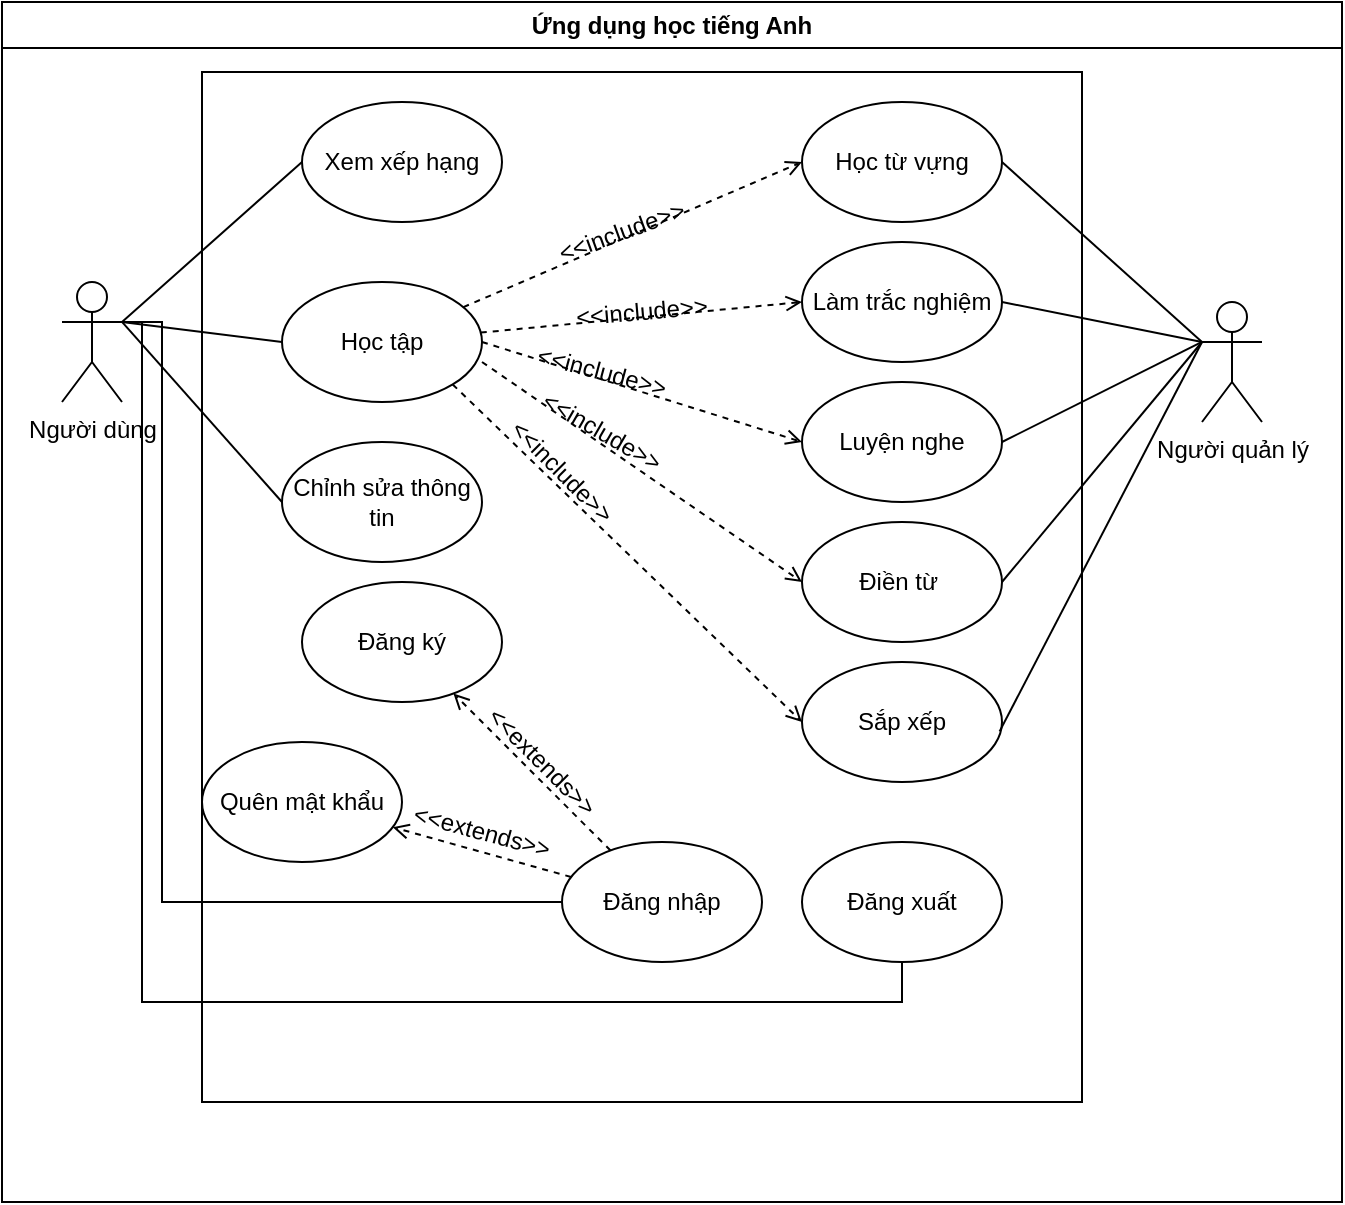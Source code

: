 <mxfile version="20.7.4" type="device" pages="14"><diagram id="syZbCidK5ARy4FwSvgyn" name="Trang-1"><mxGraphModel dx="880" dy="529" grid="1" gridSize="10" guides="1" tooltips="1" connect="1" arrows="1" fold="1" page="1" pageScale="1" pageWidth="827" pageHeight="1169" math="0" shadow="0"><root><mxCell id="0"/><mxCell id="1" parent="0"/><mxCell id="6BoQAFjaOjBouOYE8HwA-1" value="Ứng dụng học tiếng Anh" style="swimlane;whiteSpace=wrap;html=1;" parent="1" vertex="1"><mxGeometry x="360" y="160" width="670" height="600" as="geometry"/></mxCell><mxCell id="6BoQAFjaOjBouOYE8HwA-23" style="edgeStyle=none;rounded=0;orthogonalLoop=1;jettySize=auto;html=1;entryX=0;entryY=0.5;entryDx=0;entryDy=0;endArrow=none;endFill=0;exitX=1;exitY=0.333;exitDx=0;exitDy=0;exitPerimeter=0;" parent="6BoQAFjaOjBouOYE8HwA-1" source="6BoQAFjaOjBouOYE8HwA-2" target="6BoQAFjaOjBouOYE8HwA-7" edge="1"><mxGeometry relative="1" as="geometry"><mxPoint x="160.0" y="100" as="targetPoint"/></mxGeometry></mxCell><mxCell id="6BoQAFjaOjBouOYE8HwA-24" style="edgeStyle=none;rounded=0;orthogonalLoop=1;jettySize=auto;html=1;entryX=0;entryY=0.5;entryDx=0;entryDy=0;endArrow=none;endFill=0;exitX=1;exitY=0.333;exitDx=0;exitDy=0;exitPerimeter=0;" parent="6BoQAFjaOjBouOYE8HwA-1" source="6BoQAFjaOjBouOYE8HwA-2" target="6BoQAFjaOjBouOYE8HwA-9" edge="1"><mxGeometry relative="1" as="geometry"/></mxCell><mxCell id="6BoQAFjaOjBouOYE8HwA-25" style="edgeStyle=none;rounded=0;orthogonalLoop=1;jettySize=auto;html=1;entryX=0;entryY=0.5;entryDx=0;entryDy=0;endArrow=none;endFill=0;exitX=1;exitY=0.333;exitDx=0;exitDy=0;exitPerimeter=0;" parent="6BoQAFjaOjBouOYE8HwA-1" source="6BoQAFjaOjBouOYE8HwA-2" target="6BoQAFjaOjBouOYE8HwA-10" edge="1"><mxGeometry relative="1" as="geometry"><mxPoint x="70" y="160" as="sourcePoint"/></mxGeometry></mxCell><mxCell id="6BoQAFjaOjBouOYE8HwA-39" style="edgeStyle=orthogonalEdgeStyle;rounded=0;orthogonalLoop=1;jettySize=auto;html=1;entryX=0;entryY=0.5;entryDx=0;entryDy=0;endArrow=none;endFill=0;exitX=1;exitY=0.333;exitDx=0;exitDy=0;exitPerimeter=0;" parent="6BoQAFjaOjBouOYE8HwA-1" source="6BoQAFjaOjBouOYE8HwA-2" target="6BoQAFjaOjBouOYE8HwA-11" edge="1"><mxGeometry relative="1" as="geometry"><Array as="points"><mxPoint x="80" y="160"/><mxPoint x="80" y="450"/></Array></mxGeometry></mxCell><mxCell id="6BoQAFjaOjBouOYE8HwA-53" style="edgeStyle=orthogonalEdgeStyle;rounded=0;orthogonalLoop=1;jettySize=auto;html=1;entryX=0.5;entryY=1;entryDx=0;entryDy=0;endArrow=none;endFill=0;exitX=1;exitY=0.333;exitDx=0;exitDy=0;exitPerimeter=0;" parent="6BoQAFjaOjBouOYE8HwA-1" source="6BoQAFjaOjBouOYE8HwA-2" target="6BoQAFjaOjBouOYE8HwA-49" edge="1"><mxGeometry relative="1" as="geometry"><Array as="points"><mxPoint x="70" y="160"/><mxPoint x="70" y="500"/><mxPoint x="450" y="500"/></Array></mxGeometry></mxCell><mxCell id="6BoQAFjaOjBouOYE8HwA-2" value="Người dùng" style="shape=umlActor;verticalLabelPosition=bottom;verticalAlign=top;html=1;outlineConnect=0;" parent="6BoQAFjaOjBouOYE8HwA-1" vertex="1"><mxGeometry x="30" y="140" width="30" height="60" as="geometry"/></mxCell><mxCell id="6BoQAFjaOjBouOYE8HwA-6" value="" style="rounded=0;whiteSpace=wrap;html=1;glass=0;shadow=0;gradientColor=none;fillColor=none;" parent="6BoQAFjaOjBouOYE8HwA-1" vertex="1"><mxGeometry x="100" y="35" width="440" height="515" as="geometry"/></mxCell><mxCell id="6BoQAFjaOjBouOYE8HwA-7" value="Xem xếp hạng" style="ellipse;whiteSpace=wrap;html=1;rounded=0;shadow=0;glass=0;sketch=0;fillColor=none;gradientColor=none;" parent="6BoQAFjaOjBouOYE8HwA-1" vertex="1"><mxGeometry x="150" y="50" width="100" height="60" as="geometry"/></mxCell><mxCell id="6BoQAFjaOjBouOYE8HwA-8" value="Học từ vựng" style="ellipse;whiteSpace=wrap;html=1;rounded=0;shadow=0;glass=0;sketch=0;fillColor=none;gradientColor=none;" parent="6BoQAFjaOjBouOYE8HwA-1" vertex="1"><mxGeometry x="400" y="50" width="100" height="60" as="geometry"/></mxCell><mxCell id="6BoQAFjaOjBouOYE8HwA-31" style="edgeStyle=none;rounded=0;orthogonalLoop=1;jettySize=auto;html=1;entryX=0;entryY=0.5;entryDx=0;entryDy=0;dashed=1;endArrow=open;endFill=0;" parent="6BoQAFjaOjBouOYE8HwA-1" source="6BoQAFjaOjBouOYE8HwA-9" target="6BoQAFjaOjBouOYE8HwA-8" edge="1"><mxGeometry relative="1" as="geometry"/></mxCell><mxCell id="6BoQAFjaOjBouOYE8HwA-32" style="edgeStyle=none;rounded=0;orthogonalLoop=1;jettySize=auto;html=1;entryX=0;entryY=0.5;entryDx=0;entryDy=0;dashed=1;endArrow=open;endFill=0;" parent="6BoQAFjaOjBouOYE8HwA-1" source="6BoQAFjaOjBouOYE8HwA-9" target="6BoQAFjaOjBouOYE8HwA-12" edge="1"><mxGeometry relative="1" as="geometry"/></mxCell><mxCell id="6BoQAFjaOjBouOYE8HwA-33" style="edgeStyle=none;rounded=0;orthogonalLoop=1;jettySize=auto;html=1;entryX=0;entryY=0.5;entryDx=0;entryDy=0;dashed=1;endArrow=open;endFill=0;exitX=1;exitY=0.5;exitDx=0;exitDy=0;" parent="6BoQAFjaOjBouOYE8HwA-1" source="6BoQAFjaOjBouOYE8HwA-9" target="6BoQAFjaOjBouOYE8HwA-13" edge="1"><mxGeometry relative="1" as="geometry"/></mxCell><mxCell id="6BoQAFjaOjBouOYE8HwA-34" style="edgeStyle=none;rounded=0;orthogonalLoop=1;jettySize=auto;html=1;entryX=0;entryY=0.5;entryDx=0;entryDy=0;dashed=1;endArrow=open;endFill=0;" parent="6BoQAFjaOjBouOYE8HwA-1" target="6BoQAFjaOjBouOYE8HwA-14" edge="1"><mxGeometry relative="1" as="geometry"><mxPoint x="240" y="180" as="sourcePoint"/></mxGeometry></mxCell><mxCell id="6BoQAFjaOjBouOYE8HwA-35" style="edgeStyle=none;rounded=0;orthogonalLoop=1;jettySize=auto;html=1;entryX=0;entryY=0.5;entryDx=0;entryDy=0;dashed=1;endArrow=open;endFill=0;exitX=1;exitY=1;exitDx=0;exitDy=0;" parent="6BoQAFjaOjBouOYE8HwA-1" source="6BoQAFjaOjBouOYE8HwA-9" target="6BoQAFjaOjBouOYE8HwA-16" edge="1"><mxGeometry relative="1" as="geometry"/></mxCell><mxCell id="6BoQAFjaOjBouOYE8HwA-9" value="Học tập" style="ellipse;whiteSpace=wrap;html=1;rounded=0;shadow=0;glass=0;sketch=0;fillColor=none;gradientColor=none;" parent="6BoQAFjaOjBouOYE8HwA-1" vertex="1"><mxGeometry x="140" y="140" width="100" height="60" as="geometry"/></mxCell><mxCell id="6BoQAFjaOjBouOYE8HwA-10" value="Chỉnh sửa thông tin" style="ellipse;whiteSpace=wrap;html=1;rounded=0;shadow=0;glass=0;sketch=0;fillColor=none;gradientColor=none;" parent="6BoQAFjaOjBouOYE8HwA-1" vertex="1"><mxGeometry x="140" y="220" width="100" height="60" as="geometry"/></mxCell><mxCell id="6BoQAFjaOjBouOYE8HwA-26" style="edgeStyle=none;rounded=0;orthogonalLoop=1;jettySize=auto;html=1;endArrow=open;endFill=0;dashed=1;" parent="6BoQAFjaOjBouOYE8HwA-1" source="6BoQAFjaOjBouOYE8HwA-11" target="6BoQAFjaOjBouOYE8HwA-22" edge="1"><mxGeometry relative="1" as="geometry"/></mxCell><mxCell id="6BoQAFjaOjBouOYE8HwA-41" style="rounded=0;orthogonalLoop=1;jettySize=auto;html=1;endArrow=open;endFill=0;dashed=1;" parent="6BoQAFjaOjBouOYE8HwA-1" source="6BoQAFjaOjBouOYE8HwA-11" target="6BoQAFjaOjBouOYE8HwA-40" edge="1"><mxGeometry relative="1" as="geometry"/></mxCell><mxCell id="6BoQAFjaOjBouOYE8HwA-11" value="Đăng nhập" style="ellipse;whiteSpace=wrap;html=1;rounded=0;shadow=0;glass=0;sketch=0;fillColor=none;gradientColor=none;" parent="6BoQAFjaOjBouOYE8HwA-1" vertex="1"><mxGeometry x="280" y="420" width="100" height="60" as="geometry"/></mxCell><mxCell id="6BoQAFjaOjBouOYE8HwA-12" value="Làm trắc nghiệm" style="ellipse;whiteSpace=wrap;html=1;rounded=0;shadow=0;glass=0;sketch=0;fillColor=none;gradientColor=none;" parent="6BoQAFjaOjBouOYE8HwA-1" vertex="1"><mxGeometry x="400" y="120" width="100" height="60" as="geometry"/></mxCell><mxCell id="6BoQAFjaOjBouOYE8HwA-13" value="Luyện nghe" style="ellipse;whiteSpace=wrap;html=1;rounded=0;shadow=0;glass=0;sketch=0;fillColor=none;gradientColor=none;" parent="6BoQAFjaOjBouOYE8HwA-1" vertex="1"><mxGeometry x="400" y="190" width="100" height="60" as="geometry"/></mxCell><mxCell id="6BoQAFjaOjBouOYE8HwA-14" value="Điền từ&amp;nbsp;" style="ellipse;whiteSpace=wrap;html=1;rounded=0;shadow=0;glass=0;sketch=0;fillColor=none;gradientColor=none;" parent="6BoQAFjaOjBouOYE8HwA-1" vertex="1"><mxGeometry x="400" y="260" width="100" height="60" as="geometry"/></mxCell><mxCell id="6BoQAFjaOjBouOYE8HwA-17" style="rounded=0;orthogonalLoop=1;jettySize=auto;html=1;entryX=1;entryY=0.5;entryDx=0;entryDy=0;endArrow=none;endFill=0;exitX=0;exitY=0.333;exitDx=0;exitDy=0;exitPerimeter=0;" parent="6BoQAFjaOjBouOYE8HwA-1" source="6BoQAFjaOjBouOYE8HwA-15" target="6BoQAFjaOjBouOYE8HwA-8" edge="1"><mxGeometry relative="1" as="geometry"/></mxCell><mxCell id="6BoQAFjaOjBouOYE8HwA-18" style="edgeStyle=none;rounded=0;orthogonalLoop=1;jettySize=auto;html=1;entryX=1;entryY=0.5;entryDx=0;entryDy=0;endArrow=none;endFill=0;exitX=0;exitY=0.333;exitDx=0;exitDy=0;exitPerimeter=0;" parent="6BoQAFjaOjBouOYE8HwA-1" source="6BoQAFjaOjBouOYE8HwA-15" target="6BoQAFjaOjBouOYE8HwA-12" edge="1"><mxGeometry relative="1" as="geometry"/></mxCell><mxCell id="6BoQAFjaOjBouOYE8HwA-19" style="edgeStyle=none;rounded=0;orthogonalLoop=1;jettySize=auto;html=1;entryX=1;entryY=0.5;entryDx=0;entryDy=0;endArrow=none;endFill=0;exitX=0;exitY=0.333;exitDx=0;exitDy=0;exitPerimeter=0;" parent="6BoQAFjaOjBouOYE8HwA-1" source="6BoQAFjaOjBouOYE8HwA-15" target="6BoQAFjaOjBouOYE8HwA-13" edge="1"><mxGeometry relative="1" as="geometry"/></mxCell><mxCell id="6BoQAFjaOjBouOYE8HwA-20" style="edgeStyle=none;rounded=0;orthogonalLoop=1;jettySize=auto;html=1;entryX=1;entryY=0.5;entryDx=0;entryDy=0;endArrow=none;endFill=0;" parent="6BoQAFjaOjBouOYE8HwA-1" target="6BoQAFjaOjBouOYE8HwA-14" edge="1"><mxGeometry relative="1" as="geometry"><mxPoint x="600" y="170" as="sourcePoint"/></mxGeometry></mxCell><mxCell id="6BoQAFjaOjBouOYE8HwA-21" style="edgeStyle=none;rounded=0;orthogonalLoop=1;jettySize=auto;html=1;endArrow=none;endFill=0;entryX=0.988;entryY=0.578;entryDx=0;entryDy=0;entryPerimeter=0;" parent="6BoQAFjaOjBouOYE8HwA-1" target="6BoQAFjaOjBouOYE8HwA-16" edge="1"><mxGeometry relative="1" as="geometry"><mxPoint x="600" y="170" as="sourcePoint"/><mxPoint x="500" y="370" as="targetPoint"/></mxGeometry></mxCell><mxCell id="6BoQAFjaOjBouOYE8HwA-15" value="Người quản lý" style="shape=umlActor;verticalLabelPosition=bottom;verticalAlign=top;html=1;outlineConnect=0;" parent="6BoQAFjaOjBouOYE8HwA-1" vertex="1"><mxGeometry x="600" y="150" width="30" height="60" as="geometry"/></mxCell><mxCell id="6BoQAFjaOjBouOYE8HwA-16" value="Sắp xếp" style="ellipse;whiteSpace=wrap;html=1;rounded=0;shadow=0;glass=0;sketch=0;fillColor=none;gradientColor=none;" parent="6BoQAFjaOjBouOYE8HwA-1" vertex="1"><mxGeometry x="400" y="330" width="100" height="60" as="geometry"/></mxCell><mxCell id="6BoQAFjaOjBouOYE8HwA-22" value="Đăng ký" style="ellipse;whiteSpace=wrap;html=1;rounded=0;shadow=0;glass=0;sketch=0;fillColor=none;gradientColor=none;" parent="6BoQAFjaOjBouOYE8HwA-1" vertex="1"><mxGeometry x="150" y="290" width="100" height="60" as="geometry"/></mxCell><mxCell id="6BoQAFjaOjBouOYE8HwA-40" value="Quên mật khẩu" style="ellipse;whiteSpace=wrap;html=1;rounded=0;shadow=0;glass=0;sketch=0;fillColor=none;gradientColor=none;" parent="6BoQAFjaOjBouOYE8HwA-1" vertex="1"><mxGeometry x="100" y="370" width="100" height="60" as="geometry"/></mxCell><mxCell id="6BoQAFjaOjBouOYE8HwA-42" value="&amp;lt;&amp;lt;include&amp;gt;&amp;gt;" style="text;html=1;strokeColor=none;fillColor=none;align=center;verticalAlign=middle;whiteSpace=wrap;rounded=0;shadow=0;glass=0;sketch=0;rotation=-20;" parent="6BoQAFjaOjBouOYE8HwA-1" vertex="1"><mxGeometry x="280" y="100" width="60" height="30" as="geometry"/></mxCell><mxCell id="6BoQAFjaOjBouOYE8HwA-43" value="&amp;lt;&amp;lt;include&amp;gt;&amp;gt;" style="text;html=1;strokeColor=none;fillColor=none;align=center;verticalAlign=middle;whiteSpace=wrap;rounded=0;shadow=0;glass=0;sketch=0;rotation=45;" parent="6BoQAFjaOjBouOYE8HwA-1" vertex="1"><mxGeometry x="250" y="220" width="60" height="30" as="geometry"/></mxCell><mxCell id="6BoQAFjaOjBouOYE8HwA-44" value="&amp;lt;&amp;lt;include&amp;gt;&amp;gt;" style="text;html=1;strokeColor=none;fillColor=none;align=center;verticalAlign=middle;whiteSpace=wrap;rounded=0;shadow=0;glass=0;sketch=0;rotation=-5;" parent="6BoQAFjaOjBouOYE8HwA-1" vertex="1"><mxGeometry x="290" y="140" width="60" height="30" as="geometry"/></mxCell><mxCell id="6BoQAFjaOjBouOYE8HwA-45" value="&amp;lt;&amp;lt;include&amp;gt;&amp;gt;" style="text;html=1;strokeColor=none;fillColor=none;align=center;verticalAlign=middle;whiteSpace=wrap;rounded=0;shadow=0;glass=0;sketch=0;rotation=15;" parent="6BoQAFjaOjBouOYE8HwA-1" vertex="1"><mxGeometry x="270" y="170" width="60" height="30" as="geometry"/></mxCell><mxCell id="6BoQAFjaOjBouOYE8HwA-46" value="&amp;lt;&amp;lt;include&amp;gt;&amp;gt;" style="text;html=1;strokeColor=none;fillColor=none;align=center;verticalAlign=middle;whiteSpace=wrap;rounded=0;shadow=0;glass=0;sketch=0;rotation=30;" parent="6BoQAFjaOjBouOYE8HwA-1" vertex="1"><mxGeometry x="270" y="200" width="60" height="30" as="geometry"/></mxCell><mxCell id="6BoQAFjaOjBouOYE8HwA-47" value="&amp;lt;&amp;lt;extends&amp;gt;&amp;gt;" style="text;html=1;strokeColor=none;fillColor=none;align=center;verticalAlign=middle;whiteSpace=wrap;rounded=0;shadow=0;glass=0;sketch=0;rotation=45;" parent="6BoQAFjaOjBouOYE8HwA-1" vertex="1"><mxGeometry x="240" y="365" width="60" height="30" as="geometry"/></mxCell><mxCell id="6BoQAFjaOjBouOYE8HwA-48" value="&amp;lt;&amp;lt;extends&amp;gt;&amp;gt;" style="text;html=1;strokeColor=none;fillColor=none;align=center;verticalAlign=middle;whiteSpace=wrap;rounded=0;shadow=0;glass=0;sketch=0;rotation=15;" parent="6BoQAFjaOjBouOYE8HwA-1" vertex="1"><mxGeometry x="210" y="400" width="60" height="30" as="geometry"/></mxCell><mxCell id="6BoQAFjaOjBouOYE8HwA-49" value="Đăng xuất" style="ellipse;whiteSpace=wrap;html=1;rounded=0;shadow=0;glass=0;sketch=0;fillColor=none;gradientColor=none;" parent="6BoQAFjaOjBouOYE8HwA-1" vertex="1"><mxGeometry x="400" y="420" width="100" height="60" as="geometry"/></mxCell></root></mxGraphModel></diagram><diagram id="zCdcEdmSXNfhBQi_VrQD" name="Người dùng"><mxGraphModel dx="880" dy="529" grid="1" gridSize="10" guides="1" tooltips="1" connect="1" arrows="1" fold="1" page="1" pageScale="1" pageWidth="827" pageHeight="1169" math="0" shadow="0"><root><mxCell id="0"/><mxCell id="1" parent="0"/><mxCell id="SnCCFwir-xfOpgmfOeVu-21" style="edgeStyle=orthogonalEdgeStyle;rounded=0;orthogonalLoop=1;jettySize=auto;html=1;entryX=0;entryY=0.5;entryDx=0;entryDy=0;endArrow=open;endFill=0;" edge="1" parent="1" source="SnCCFwir-xfOpgmfOeVu-1" target="SnCCFwir-xfOpgmfOeVu-2"><mxGeometry relative="1" as="geometry"><mxPoint x="105" y="620" as="sourcePoint"/><Array as="points"/></mxGeometry></mxCell><mxCell id="SnCCFwir-xfOpgmfOeVu-1" value="" style="ellipse;whiteSpace=wrap;html=1;aspect=fixed;rounded=0;shadow=0;glass=0;sketch=0;fillColor=#000000;gradientColor=none;strokeColor=#000000;" vertex="1" parent="1"><mxGeometry x="90" y="645" width="30" height="30" as="geometry"/></mxCell><mxCell id="SnCCFwir-xfOpgmfOeVu-4" style="edgeStyle=orthogonalEdgeStyle;rounded=0;orthogonalLoop=1;jettySize=auto;html=1;endArrow=none;endFill=0;startArrow=open;startFill=0;" edge="1" parent="1" source="SnCCFwir-xfOpgmfOeVu-2" target="SnCCFwir-xfOpgmfOeVu-3"><mxGeometry relative="1" as="geometry"><Array as="points"><mxPoint x="250" y="870"/></Array></mxGeometry></mxCell><mxCell id="SnCCFwir-xfOpgmfOeVu-6" style="edgeStyle=orthogonalEdgeStyle;rounded=0;orthogonalLoop=1;jettySize=auto;html=1;endArrow=open;endFill=0;" edge="1" parent="1" source="SnCCFwir-xfOpgmfOeVu-2" target="SnCCFwir-xfOpgmfOeVu-5"><mxGeometry relative="1" as="geometry"><Array as="points"><mxPoint x="260" y="580"/><mxPoint x="460" y="580"/></Array></mxGeometry></mxCell><mxCell id="SnCCFwir-xfOpgmfOeVu-8" style="edgeStyle=orthogonalEdgeStyle;rounded=0;orthogonalLoop=1;jettySize=auto;html=1;endArrow=open;endFill=0;" edge="1" parent="1" source="SnCCFwir-xfOpgmfOeVu-2" target="SnCCFwir-xfOpgmfOeVu-7"><mxGeometry relative="1" as="geometry"><Array as="points"><mxPoint x="250" y="470"/></Array></mxGeometry></mxCell><mxCell id="SnCCFwir-xfOpgmfOeVu-28" style="edgeStyle=orthogonalEdgeStyle;rounded=0;orthogonalLoop=1;jettySize=auto;html=1;entryX=0.25;entryY=0;entryDx=0;entryDy=0;fontSize=13;startArrow=none;startFill=0;endArrow=none;endFill=0;" edge="1" parent="1" source="SnCCFwir-xfOpgmfOeVu-2" target="SnCCFwir-xfOpgmfOeVu-3"><mxGeometry relative="1" as="geometry"><Array as="points"><mxPoint x="280" y="760"/><mxPoint x="460" y="760"/><mxPoint x="460" y="840"/></Array></mxGeometry></mxCell><mxCell id="SnCCFwir-xfOpgmfOeVu-2" value="Người dùng" style="rounded=1;whiteSpace=wrap;html=1;shadow=0;glass=0;sketch=0;strokeColor=#6c8ebf;fillColor=#dae8fc;" vertex="1" parent="1"><mxGeometry x="190" y="630" width="120" height="60" as="geometry"/></mxCell><mxCell id="SnCCFwir-xfOpgmfOeVu-10" style="edgeStyle=orthogonalEdgeStyle;rounded=0;orthogonalLoop=1;jettySize=auto;html=1;endArrow=open;endFill=0;" edge="1" parent="1" source="SnCCFwir-xfOpgmfOeVu-3" target="SnCCFwir-xfOpgmfOeVu-9"><mxGeometry relative="1" as="geometry"/></mxCell><mxCell id="SnCCFwir-xfOpgmfOeVu-3" value="Đăng nhập&amp;nbsp;" style="rounded=1;whiteSpace=wrap;html=1;shadow=0;glass=0;sketch=0;strokeColor=#6c8ebf;fillColor=#dae8fc;" vertex="1" parent="1"><mxGeometry x="400" y="840" width="120" height="60" as="geometry"/></mxCell><mxCell id="SnCCFwir-xfOpgmfOeVu-13" style="edgeStyle=orthogonalEdgeStyle;rounded=0;orthogonalLoop=1;jettySize=auto;html=1;entryX=0.5;entryY=0;entryDx=0;entryDy=0;endArrow=open;endFill=0;" edge="1" parent="1" source="SnCCFwir-xfOpgmfOeVu-5" target="SnCCFwir-xfOpgmfOeVu-3"><mxGeometry relative="1" as="geometry"/></mxCell><mxCell id="SnCCFwir-xfOpgmfOeVu-5" value="Đăng ký" style="rounded=1;whiteSpace=wrap;html=1;shadow=0;glass=0;sketch=0;strokeColor=#6c8ebf;fillColor=#dae8fc;" vertex="1" parent="1"><mxGeometry x="400" y="630" width="120" height="60" as="geometry"/></mxCell><mxCell id="SnCCFwir-xfOpgmfOeVu-18" style="edgeStyle=orthogonalEdgeStyle;rounded=0;orthogonalLoop=1;jettySize=auto;html=1;entryX=0.5;entryY=0;entryDx=0;entryDy=0;endArrow=open;endFill=0;" edge="1" parent="1" source="SnCCFwir-xfOpgmfOeVu-7" target="SnCCFwir-xfOpgmfOeVu-20"><mxGeometry relative="1" as="geometry"><mxPoint x="870" y="570" as="targetPoint"/></mxGeometry></mxCell><mxCell id="SnCCFwir-xfOpgmfOeVu-7" value="Đăng xuất" style="rounded=1;whiteSpace=wrap;html=1;shadow=0;glass=0;sketch=0;strokeColor=#6c8ebf;fillColor=#dae8fc;" vertex="1" parent="1"><mxGeometry x="610" y="440" width="120" height="60" as="geometry"/></mxCell><mxCell id="SnCCFwir-xfOpgmfOeVu-12" style="edgeStyle=orthogonalEdgeStyle;rounded=0;orthogonalLoop=1;jettySize=auto;html=1;endArrow=none;endFill=0;entryX=0.5;entryY=1;entryDx=0;entryDy=0;dashed=1;" edge="1" parent="1" source="SnCCFwir-xfOpgmfOeVu-9" target="SnCCFwir-xfOpgmfOeVu-15"><mxGeometry relative="1" as="geometry"><mxPoint x="660" y="750" as="targetPoint"/></mxGeometry></mxCell><mxCell id="SnCCFwir-xfOpgmfOeVu-17" style="edgeStyle=orthogonalEdgeStyle;rounded=0;orthogonalLoop=1;jettySize=auto;html=1;endArrow=open;endFill=0;entryX=0.5;entryY=1;entryDx=0;entryDy=0;" edge="1" parent="1" source="SnCCFwir-xfOpgmfOeVu-9" target="SnCCFwir-xfOpgmfOeVu-20"><mxGeometry relative="1" as="geometry"><mxPoint x="870.059" y="630.0" as="targetPoint"/></mxGeometry></mxCell><mxCell id="SnCCFwir-xfOpgmfOeVu-9" value="Giao diện ứng dụng" style="rounded=1;whiteSpace=wrap;html=1;shadow=0;glass=0;sketch=0;strokeColor=#6c8ebf;fillColor=#dae8fc;" vertex="1" parent="1"><mxGeometry x="610" y="840" width="120" height="60" as="geometry"/></mxCell><mxCell id="SnCCFwir-xfOpgmfOeVu-15" value="&lt;font style=&quot;font-size: 13px;&quot;&gt;Học từ vựng, sắp xếp câu, điền câu, trắc nghiệm, luyện nghe&lt;/font&gt;" style="rounded=1;whiteSpace=wrap;html=1;shadow=0;glass=0;sketch=0;strokeColor=#6c8ebf;fillColor=#dae8fc;" vertex="1" parent="1"><mxGeometry x="565" y="610" width="210" height="80" as="geometry"/></mxCell><mxCell id="SnCCFwir-xfOpgmfOeVu-20" value="" style="ellipse;html=1;shape=endState;fillColor=#000000;strokeColor=#000000;rounded=0;shadow=0;glass=0;sketch=0;" vertex="1" parent="1"><mxGeometry x="850" y="620" width="40" height="36" as="geometry"/></mxCell><mxCell id="SnCCFwir-xfOpgmfOeVu-22" value="Đăng xuất" style="text;html=1;align=center;verticalAlign=middle;resizable=0;points=[];autosize=1;strokeColor=none;fillColor=none;" vertex="1" parent="1"><mxGeometry x="290" y="850" width="80" height="30" as="geometry"/></mxCell><mxCell id="SnCCFwir-xfOpgmfOeVu-23" value="Chưa có tài khoản" style="text;html=1;align=center;verticalAlign=middle;resizable=0;points=[];autosize=1;strokeColor=none;fillColor=none;" vertex="1" parent="1"><mxGeometry x="300" y="560" width="120" height="30" as="geometry"/></mxCell><mxCell id="SnCCFwir-xfOpgmfOeVu-24" value="Đóng ứng dụng" style="text;html=1;align=center;verticalAlign=middle;resizable=0;points=[];autosize=1;strokeColor=none;fillColor=none;" vertex="1" parent="1"><mxGeometry x="410" y="450" width="110" height="30" as="geometry"/></mxCell><mxCell id="SnCCFwir-xfOpgmfOeVu-26" value="&amp;lt;&amp;lt;inlcude&amp;gt;&amp;gt;" style="text;html=1;align=center;verticalAlign=middle;resizable=0;points=[];autosize=1;strokeColor=none;fillColor=none;fontSize=13;rounded=0;shadow=0;glass=0;sketch=0;" vertex="1" parent="1"><mxGeometry x="600" y="765" width="100" height="30" as="geometry"/></mxCell><mxCell id="SnCCFwir-xfOpgmfOeVu-29" value="Đã có tài khoản" style="text;html=1;align=center;verticalAlign=middle;resizable=0;points=[];autosize=1;strokeColor=none;fillColor=none;" vertex="1" parent="1"><mxGeometry x="305" y="735" width="110" height="30" as="geometry"/></mxCell></root></mxGraphModel></diagram><diagram id="GTCLIfw3SpoO4sRvvDo0" name="Người quản lý"><mxGraphModel dx="880" dy="529" grid="1" gridSize="10" guides="1" tooltips="1" connect="1" arrows="1" fold="1" page="1" pageScale="1" pageWidth="827" pageHeight="1169" math="0" shadow="0"><root><mxCell id="0"/><mxCell id="1" parent="0"/><mxCell id="mOcK7SR_D1FTKVgjObYi-1" value="" style="ellipse;html=1;shape=endState;fillColor=#000000;strokeColor=#000000;rounded=0;shadow=0;glass=0;sketch=0;fontSize=13;" vertex="1" parent="1"><mxGeometry x="670" y="260" width="30" height="30" as="geometry"/></mxCell><mxCell id="mOcK7SR_D1FTKVgjObYi-14" style="edgeStyle=orthogonalEdgeStyle;rounded=0;orthogonalLoop=1;jettySize=auto;html=1;entryX=0;entryY=0.5;entryDx=0;entryDy=0;fontSize=13;startArrow=none;startFill=0;endArrow=none;endFill=0;exitX=1;exitY=0.5;exitDx=0;exitDy=0;" edge="1" parent="1" source="mOcK7SR_D1FTKVgjObYi-2" target="mOcK7SR_D1FTKVgjObYi-4"><mxGeometry relative="1" as="geometry"/></mxCell><mxCell id="mOcK7SR_D1FTKVgjObYi-27" value="" style="edgeStyle=orthogonalEdgeStyle;rounded=0;orthogonalLoop=1;jettySize=auto;html=1;dashed=1;fontSize=13;startArrow=none;startFill=0;endArrow=openThin;endFill=0;" edge="1" parent="1" source="mOcK7SR_D1FTKVgjObYi-2" target="mOcK7SR_D1FTKVgjObYi-4"><mxGeometry relative="1" as="geometry"/></mxCell><mxCell id="mOcK7SR_D1FTKVgjObYi-2" value="" style="ellipse;html=1;shape=endState;fillColor=#000000;strokeColor=none;rounded=0;shadow=0;glass=0;sketch=0;fontSize=13;" vertex="1" parent="1"><mxGeometry x="70" y="260" width="40" height="40" as="geometry"/></mxCell><mxCell id="mOcK7SR_D1FTKVgjObYi-12" style="edgeStyle=orthogonalEdgeStyle;rounded=0;orthogonalLoop=1;jettySize=auto;html=1;entryX=0;entryY=0.5;entryDx=0;entryDy=0;fontSize=13;startArrow=none;startFill=0;endArrow=openThin;endFill=0;" edge="1" parent="1" source="mOcK7SR_D1FTKVgjObYi-4" target="mOcK7SR_D1FTKVgjObYi-5"><mxGeometry relative="1" as="geometry"/></mxCell><mxCell id="mOcK7SR_D1FTKVgjObYi-13" style="edgeStyle=orthogonalEdgeStyle;rounded=0;orthogonalLoop=1;jettySize=auto;html=1;entryX=0.5;entryY=0;entryDx=0;entryDy=0;fontSize=13;startArrow=none;startFill=0;endArrow=none;endFill=0;" edge="1" parent="1" source="mOcK7SR_D1FTKVgjObYi-4" target="mOcK7SR_D1FTKVgjObYi-1"><mxGeometry relative="1" as="geometry"><Array as="points"><mxPoint x="210" y="80"/><mxPoint x="685" y="80"/></Array></mxGeometry></mxCell><mxCell id="mOcK7SR_D1FTKVgjObYi-16" style="edgeStyle=orthogonalEdgeStyle;rounded=0;orthogonalLoop=1;jettySize=auto;html=1;fontSize=13;startArrow=none;startFill=0;endArrow=none;endFill=0;dashed=1;" edge="1" parent="1" source="mOcK7SR_D1FTKVgjObYi-4" target="mOcK7SR_D1FTKVgjObYi-15"><mxGeometry relative="1" as="geometry"/></mxCell><mxCell id="mOcK7SR_D1FTKVgjObYi-4" value="Người quản lý" style="rounded=1;whiteSpace=wrap;html=1;shadow=0;glass=0;sketch=0;strokeColor=#6c8ebf;fontSize=13;fillColor=#dae8fc;" vertex="1" parent="1"><mxGeometry x="150" y="250" width="120" height="60" as="geometry"/></mxCell><mxCell id="mOcK7SR_D1FTKVgjObYi-8" style="edgeStyle=orthogonalEdgeStyle;rounded=0;orthogonalLoop=1;jettySize=auto;html=1;entryX=0.5;entryY=1;entryDx=0;entryDy=0;fontSize=13;startArrow=none;startFill=0;endArrow=open;endFill=0;" edge="1" parent="1" source="mOcK7SR_D1FTKVgjObYi-5" target="mOcK7SR_D1FTKVgjObYi-7"><mxGeometry relative="1" as="geometry"/></mxCell><mxCell id="mOcK7SR_D1FTKVgjObYi-9" style="edgeStyle=orthogonalEdgeStyle;rounded=0;orthogonalLoop=1;jettySize=auto;html=1;entryX=0.5;entryY=0;entryDx=0;entryDy=0;fontSize=13;startArrow=none;startFill=0;endArrow=open;endFill=0;" edge="1" parent="1" source="mOcK7SR_D1FTKVgjObYi-5" target="mOcK7SR_D1FTKVgjObYi-6"><mxGeometry relative="1" as="geometry"/></mxCell><mxCell id="mOcK7SR_D1FTKVgjObYi-30" style="edgeStyle=orthogonalEdgeStyle;rounded=0;orthogonalLoop=1;jettySize=auto;html=1;entryX=0.5;entryY=1;entryDx=0;entryDy=0;fontSize=13;startArrow=none;startFill=0;endArrow=openThin;endFill=0;" edge="1" parent="1" source="mOcK7SR_D1FTKVgjObYi-5" target="mOcK7SR_D1FTKVgjObYi-4"><mxGeometry relative="1" as="geometry"><Array as="points"><mxPoint x="414" y="370"/><mxPoint x="210" y="370"/></Array></mxGeometry></mxCell><mxCell id="mOcK7SR_D1FTKVgjObYi-5" value="Đăng nhập" style="rounded=1;whiteSpace=wrap;html=1;shadow=0;glass=0;sketch=0;strokeColor=#6c8ebf;fontSize=13;fillColor=#dae8fc;" vertex="1" parent="1"><mxGeometry x="354" y="250" width="120" height="60" as="geometry"/></mxCell><mxCell id="mOcK7SR_D1FTKVgjObYi-10" style="edgeStyle=orthogonalEdgeStyle;rounded=0;orthogonalLoop=1;jettySize=auto;html=1;entryX=0.5;entryY=1;entryDx=0;entryDy=0;fontSize=13;startArrow=none;startFill=0;endArrow=open;endFill=0;" edge="1" parent="1" source="mOcK7SR_D1FTKVgjObYi-6" target="mOcK7SR_D1FTKVgjObYi-1"><mxGeometry relative="1" as="geometry"/></mxCell><mxCell id="mOcK7SR_D1FTKVgjObYi-33" style="edgeStyle=orthogonalEdgeStyle;rounded=0;orthogonalLoop=1;jettySize=auto;html=1;entryX=0.5;entryY=0;entryDx=0;entryDy=0;fontSize=13;startArrow=none;startFill=0;endArrow=open;endFill=0;dashed=1;" edge="1" parent="1" source="mOcK7SR_D1FTKVgjObYi-6" target="mOcK7SR_D1FTKVgjObYi-20"><mxGeometry relative="1" as="geometry"/></mxCell><mxCell id="mOcK7SR_D1FTKVgjObYi-6" value="Quản lý ứng dụng" style="rounded=1;whiteSpace=wrap;html=1;shadow=0;glass=0;sketch=0;strokeColor=#6c8ebf;fontSize=13;fillColor=#dae8fc;" vertex="1" parent="1"><mxGeometry x="480" y="330" width="120" height="60" as="geometry"/></mxCell><mxCell id="mOcK7SR_D1FTKVgjObYi-11" style="edgeStyle=orthogonalEdgeStyle;rounded=0;orthogonalLoop=1;jettySize=auto;html=1;entryX=0.5;entryY=0;entryDx=0;entryDy=0;fontSize=13;startArrow=none;startFill=0;endArrow=open;endFill=0;" edge="1" parent="1" source="mOcK7SR_D1FTKVgjObYi-7" target="mOcK7SR_D1FTKVgjObYi-1"><mxGeometry relative="1" as="geometry"/></mxCell><mxCell id="mOcK7SR_D1FTKVgjObYi-19" style="edgeStyle=orthogonalEdgeStyle;rounded=0;orthogonalLoop=1;jettySize=auto;html=1;dashed=1;fontSize=13;startArrow=none;startFill=0;endArrow=none;endFill=0;" edge="1" parent="1" source="mOcK7SR_D1FTKVgjObYi-7" target="mOcK7SR_D1FTKVgjObYi-18"><mxGeometry relative="1" as="geometry"/></mxCell><mxCell id="mOcK7SR_D1FTKVgjObYi-7" value="Quản lý người dùng" style="rounded=1;whiteSpace=wrap;html=1;shadow=0;glass=0;sketch=0;strokeColor=#6c8ebf;fontSize=13;fillColor=#dae8fc;" vertex="1" parent="1"><mxGeometry x="480" y="120" width="120" height="60" as="geometry"/></mxCell><mxCell id="mOcK7SR_D1FTKVgjObYi-15" value="Xem thông tin ứng dụng" style="rounded=1;whiteSpace=wrap;html=1;shadow=0;glass=0;sketch=0;strokeColor=#6c8ebf;fontSize=13;fillColor=#dae8fc;" vertex="1" parent="1"><mxGeometry x="120" y="440" width="180" height="60" as="geometry"/></mxCell><mxCell id="mOcK7SR_D1FTKVgjObYi-18" value="Xem thông tin người dùng trên firebase&lt;br&gt;Thêm, xóa, sửa thông tin người dùng" style="rounded=1;whiteSpace=wrap;html=1;shadow=0;glass=0;sketch=0;strokeColor=#6c8ebf;fontSize=13;fillColor=#dae8fc;" vertex="1" parent="1"><mxGeometry x="240" y="110" width="160" height="80" as="geometry"/></mxCell><mxCell id="mOcK7SR_D1FTKVgjObYi-20" value="Thêm, sửa, xóa, cập nhật dữ liệu ngôn ngữ" style="rounded=1;whiteSpace=wrap;html=1;shadow=0;glass=0;sketch=0;strokeColor=#6c8ebf;fontSize=13;fillColor=#dae8fc;" vertex="1" parent="1"><mxGeometry x="445" y="430" width="190" height="70" as="geometry"/></mxCell><mxCell id="mOcK7SR_D1FTKVgjObYi-22" value="Đăng nhập" style="text;html=1;align=center;verticalAlign=middle;resizable=0;points=[];autosize=1;strokeColor=none;fillColor=none;fontSize=13;" vertex="1" parent="1"><mxGeometry x="260" y="260" width="90" height="30" as="geometry"/></mxCell><mxCell id="mOcK7SR_D1FTKVgjObYi-25" value="Quản lý" style="text;html=1;align=center;verticalAlign=middle;resizable=0;points=[];autosize=1;strokeColor=none;fillColor=none;fontSize=13;" vertex="1" parent="1"><mxGeometry x="474" y="260" width="70" height="30" as="geometry"/></mxCell><mxCell id="mOcK7SR_D1FTKVgjObYi-28" value="Đóng ứng dụng" style="text;html=1;align=center;verticalAlign=middle;resizable=0;points=[];autosize=1;strokeColor=none;fillColor=none;fontSize=13;" vertex="1" parent="1"><mxGeometry x="590" y="340" width="110" height="30" as="geometry"/></mxCell><mxCell id="mOcK7SR_D1FTKVgjObYi-29" value="Đóng ứng dụng" style="text;html=1;align=center;verticalAlign=middle;resizable=0;points=[];autosize=1;strokeColor=none;fillColor=none;fontSize=13;" vertex="1" parent="1"><mxGeometry x="590" y="130" width="110" height="30" as="geometry"/></mxCell><mxCell id="mOcK7SR_D1FTKVgjObYi-31" value="Đăng xuất" style="text;html=1;align=center;verticalAlign=middle;resizable=0;points=[];autosize=1;strokeColor=none;fillColor=none;fontSize=13;" vertex="1" parent="1"><mxGeometry x="265" y="345" width="80" height="30" as="geometry"/></mxCell></root></mxGraphModel></diagram><diagram id="20k5EfpN3NZ_ZWwRGrhk" name="đăng nhập"><mxGraphModel dx="880" dy="529" grid="1" gridSize="10" guides="1" tooltips="1" connect="1" arrows="1" fold="1" page="1" pageScale="1" pageWidth="827" pageHeight="1169" math="0" shadow="0"><root><mxCell id="0"/><mxCell id="1" parent="0"/><mxCell id="Il32kosukzy4cZAWkdpT-31" value="alt" style="shape=umlFrame;whiteSpace=wrap;html=1;rounded=0;shadow=0;glass=0;sketch=0;strokeColor=#000000;fontSize=13;fillColor=none;gradientColor=none;" parent="1" vertex="1"><mxGeometry x="80" y="390" width="570" height="420" as="geometry"/></mxCell><mxCell id="Il32kosukzy4cZAWkdpT-30" value="" style="endArrow=none;dashed=1;html=1;strokeWidth=1;rounded=0;fontSize=13;endSize=8;startArrow=none;" parent="1" source="Il32kosukzy4cZAWkdpT-34" edge="1"><mxGeometry width="50" height="50" relative="1" as="geometry"><mxPoint x="340" y="270" as="sourcePoint"/><mxPoint x="175" y="780" as="targetPoint"/></mxGeometry></mxCell><mxCell id="Il32kosukzy4cZAWkdpT-18" value=":Login" style="shape=umlLifeline;perimeter=lifelinePerimeter;whiteSpace=wrap;html=1;container=1;collapsible=0;recursiveResize=0;outlineConnect=0;rounded=0;shadow=0;glass=0;sketch=0;strokeColor=#000000;fontSize=13;fillColor=none;gradientColor=none;" parent="1" vertex="1"><mxGeometry x="314" y="70" width="100" height="710" as="geometry"/></mxCell><mxCell id="Il32kosukzy4cZAWkdpT-17" value="" style="html=1;points=[];perimeter=orthogonalPerimeter;rounded=0;shadow=0;glass=0;sketch=0;strokeColor=#006EAF;fontSize=13;fillColor=#1ba1e2;fontColor=#ffffff;" parent="Il32kosukzy4cZAWkdpT-18" vertex="1"><mxGeometry x="45" y="90" width="10" height="40" as="geometry"/></mxCell><mxCell id="Il32kosukzy4cZAWkdpT-26" value="" style="html=1;points=[];perimeter=orthogonalPerimeter;rounded=0;shadow=0;glass=0;sketch=0;strokeColor=#006EAF;fontSize=13;fillColor=#1ba1e2;fontColor=#ffffff;" parent="Il32kosukzy4cZAWkdpT-18" vertex="1"><mxGeometry x="45" y="210" width="10" height="250" as="geometry"/></mxCell><mxCell id="Il32kosukzy4cZAWkdpT-36" value="" style="html=1;points=[];perimeter=orthogonalPerimeter;rounded=0;shadow=0;glass=0;sketch=0;strokeColor=#006EAF;fontSize=13;fillColor=#1ba1e2;fontColor=#ffffff;" parent="Il32kosukzy4cZAWkdpT-18" vertex="1"><mxGeometry x="45" y="620" width="10" height="40" as="geometry"/></mxCell><mxCell id="Il32kosukzy4cZAWkdpT-1" value="" style="html=1;points=[];perimeter=orthogonalPerimeter;rounded=0;shadow=0;glass=0;sketch=0;strokeColor=#006EAF;fontSize=13;fillColor=#1ba1e2;fontColor=#ffffff;" parent="1" vertex="1"><mxGeometry x="170" y="130" width="10" height="400" as="geometry"/></mxCell><mxCell id="Il32kosukzy4cZAWkdpT-2" value="Người dùng" style="shape=umlActor;verticalLabelPosition=bottom;verticalAlign=top;html=1;rounded=0;shadow=0;glass=0;sketch=0;strokeColor=#000000;fontSize=13;fillColor=none;gradientColor=none;" parent="1" vertex="1"><mxGeometry x="165" y="40" width="20" height="50" as="geometry"/></mxCell><mxCell id="Il32kosukzy4cZAWkdpT-19" value="CSDL" style="shape=umlLifeline;perimeter=lifelinePerimeter;whiteSpace=wrap;html=1;container=1;collapsible=0;recursiveResize=0;outlineConnect=0;rounded=0;shadow=0;glass=0;sketch=0;strokeColor=#000000;fontSize=13;fillColor=none;gradientColor=none;" parent="1" vertex="1"><mxGeometry x="500" y="70" width="100" height="710" as="geometry"/></mxCell><mxCell id="Il32kosukzy4cZAWkdpT-20" value="" style="html=1;points=[];perimeter=orthogonalPerimeter;rounded=0;shadow=0;glass=0;sketch=0;strokeColor=#006EAF;fontSize=13;fillColor=#1ba1e2;fontColor=#ffffff;" parent="Il32kosukzy4cZAWkdpT-19" vertex="1"><mxGeometry x="45" y="210" width="10" height="40" as="geometry"/></mxCell><mxCell id="Il32kosukzy4cZAWkdpT-24" value="Login" style="html=1;verticalAlign=bottom;endArrow=block;rounded=0;strokeWidth=1;fontSize=13;endSize=8;" parent="1" source="Il32kosukzy4cZAWkdpT-1" target="Il32kosukzy4cZAWkdpT-18" edge="1"><mxGeometry width="80" relative="1" as="geometry"><mxPoint x="230" y="340" as="sourcePoint"/><mxPoint x="310" y="340" as="targetPoint"/><Array as="points"><mxPoint x="210" y="310"/><mxPoint x="280" y="310"/><mxPoint x="340" y="310"/></Array></mxGeometry></mxCell><mxCell id="Il32kosukzy4cZAWkdpT-25" value="Nhập thông tin tài khoản" style="html=1;verticalAlign=bottom;endArrow=block;rounded=0;strokeWidth=1;fontSize=13;endSize=8;" parent="1" target="Il32kosukzy4cZAWkdpT-17" edge="1"><mxGeometry width="80" relative="1" as="geometry"><mxPoint x="180" y="180" as="sourcePoint"/><mxPoint x="260" y="180" as="targetPoint"/></mxGeometry></mxCell><mxCell id="Il32kosukzy4cZAWkdpT-27" value="retrieve" style="html=1;verticalAlign=bottom;endArrow=block;rounded=0;strokeWidth=1;fontSize=13;endSize=8;exitX=1.1;exitY=0.583;exitDx=0;exitDy=0;exitPerimeter=0;" parent="1" edge="1"><mxGeometry width="80" relative="1" as="geometry"><mxPoint x="370" y="300" as="sourcePoint"/><mxPoint x="540" y="300" as="targetPoint"/></mxGeometry></mxCell><mxCell id="Il32kosukzy4cZAWkdpT-33" value="" style="endArrow=none;dashed=1;html=1;rounded=0;strokeWidth=1;fontSize=13;endSize=8;exitX=0.999;exitY=0.624;exitDx=0;exitDy=0;exitPerimeter=0;" parent="1" source="Il32kosukzy4cZAWkdpT-31" edge="1"><mxGeometry width="50" height="50" relative="1" as="geometry"><mxPoint x="290" y="890" as="sourcePoint"/><mxPoint x="70" y="650" as="targetPoint"/></mxGeometry></mxCell><mxCell id="Il32kosukzy4cZAWkdpT-34" value="" style="html=1;points=[];perimeter=orthogonalPerimeter;rounded=0;shadow=0;glass=0;sketch=0;strokeColor=#006EAF;fontSize=13;fillColor=#1ba1e2;fontColor=#ffffff;" parent="1" vertex="1"><mxGeometry x="170" y="690" width="10" height="40" as="geometry"/></mxCell><mxCell id="Il32kosukzy4cZAWkdpT-35" value="" style="endArrow=none;dashed=1;html=1;strokeWidth=1;rounded=0;fontSize=13;endSize=8;" parent="1" source="Il32kosukzy4cZAWkdpT-2" target="Il32kosukzy4cZAWkdpT-34" edge="1"><mxGeometry width="50" height="50" relative="1" as="geometry"><mxPoint x="175" y="90.0" as="sourcePoint"/><mxPoint x="175" y="780" as="targetPoint"/></mxGeometry></mxCell><mxCell id="Il32kosukzy4cZAWkdpT-37" value="tồn tại" style="text;html=1;align=center;verticalAlign=middle;resizable=0;points=[];autosize=1;strokeColor=none;fillColor=none;fontSize=13;" parent="1" vertex="1"><mxGeometry x="100" y="450" width="60" height="30" as="geometry"/></mxCell><mxCell id="Il32kosukzy4cZAWkdpT-38" value="else" style="text;html=1;align=center;verticalAlign=middle;resizable=0;points=[];autosize=1;strokeColor=none;fillColor=none;fontSize=13;" parent="1" vertex="1"><mxGeometry x="95" y="710" width="50" height="30" as="geometry"/></mxCell><mxCell id="Il32kosukzy4cZAWkdpT-40" style="edgeStyle=orthogonalEdgeStyle;rounded=0;orthogonalLoop=1;jettySize=auto;html=1;dashed=1;strokeWidth=1;fontSize=13;startArrow=none;startFill=0;endArrow=block;endFill=1;endSize=8;" parent="1" source="Il32kosukzy4cZAWkdpT-26" edge="1"><mxGeometry relative="1" as="geometry"><mxPoint x="185" y="470" as="targetPoint"/><Array as="points"><mxPoint x="220" y="470"/><mxPoint x="220" y="470"/></Array></mxGeometry></mxCell><mxCell id="Il32kosukzy4cZAWkdpT-41" value="Accepted" style="text;html=1;align=center;verticalAlign=middle;resizable=0;points=[];autosize=1;strokeColor=none;fillColor=none;fontSize=13;" parent="1" vertex="1"><mxGeometry x="234" y="450" width="80" height="30" as="geometry"/></mxCell><mxCell id="Il32kosukzy4cZAWkdpT-43" style="edgeStyle=orthogonalEdgeStyle;rounded=0;orthogonalLoop=1;jettySize=auto;html=1;dashed=1;strokeWidth=1;fontSize=13;startArrow=none;startFill=0;endArrow=block;endFill=1;endSize=8;" parent="1" edge="1"><mxGeometry relative="1" as="geometry"><mxPoint x="354.0" y="720" as="sourcePoint"/><mxPoint x="180" y="720" as="targetPoint"/><Array as="points"><mxPoint x="215" y="720"/><mxPoint x="215" y="720"/></Array></mxGeometry></mxCell><mxCell id="Il32kosukzy4cZAWkdpT-44" value="Invalid" style="text;html=1;align=center;verticalAlign=middle;resizable=0;points=[];autosize=1;strokeColor=none;fillColor=none;fontSize=13;" parent="1" vertex="1"><mxGeometry x="230" y="695" width="60" height="30" as="geometry"/></mxCell><mxCell id="hDtDj8dmmer4cxULcbzA-1" value="Đăng nhập" style="shape=umlFrame;whiteSpace=wrap;html=1;rounded=0;shadow=0;glass=0;sketch=0;strokeColor=#000000;fontSize=13;fillColor=none;gradientColor=none;" parent="1" vertex="1"><mxGeometry x="70" y="30" width="590" height="790" as="geometry"/></mxCell></root></mxGraphModel></diagram><diagram id="2JCit-9jBxF2TXQ_9lTT" name="Đăng ký"><mxGraphModel dx="836" dy="450" grid="1" gridSize="10" guides="1" tooltips="1" connect="1" arrows="1" fold="1" page="1" pageScale="1" pageWidth="827" pageHeight="1169" math="0" shadow="0"><root><mxCell id="0"/><mxCell id="1" parent="0"/><mxCell id="DTx-bADpvjx_RrYanzfg-2" value="SD đăng ký" style="shape=umlFrame;whiteSpace=wrap;html=1;rounded=0;shadow=0;glass=0;sketch=0;strokeColor=#000000;fontSize=13;fillColor=none;gradientColor=none;" parent="1" vertex="1"><mxGeometry x="230" y="337.5" width="740" height="700" as="geometry"/></mxCell><mxCell id="DTx-bADpvjx_RrYanzfg-18" value="alt" style="shape=umlFrame;whiteSpace=wrap;html=1;rounded=0;shadow=0;glass=0;sketch=0;strokeColor=#000000;fontSize=13;fillColor=none;gradientColor=none;" parent="1" vertex="1"><mxGeometry x="240" y="690" width="710" height="330" as="geometry"/></mxCell><mxCell id="DTx-bADpvjx_RrYanzfg-3" value="Người dùng" style="shape=umlLifeline;participant=umlActor;perimeter=lifelinePerimeter;whiteSpace=wrap;html=1;container=1;collapsible=0;recursiveResize=0;verticalAlign=top;spacingTop=36;outlineConnect=0;rounded=0;shadow=0;glass=0;sketch=0;strokeColor=#000000;fontSize=13;fillColor=none;gradientColor=none;align=center;size=40;" parent="1" vertex="1"><mxGeometry x="310" y="380" width="20" height="630" as="geometry"/></mxCell><mxCell id="DTx-bADpvjx_RrYanzfg-4" value="" style="html=1;points=[];perimeter=orthogonalPerimeter;rounded=0;shadow=0;glass=0;sketch=0;strokeColor=#006EAF;fontSize=13;fillColor=#1ba1e2;fontColor=#ffffff;" parent="DTx-bADpvjx_RrYanzfg-3" vertex="1"><mxGeometry x="5" y="90" width="10" height="500" as="geometry"/></mxCell><mxCell id="DTx-bADpvjx_RrYanzfg-5" value=":FormDangKy" style="shape=umlLifeline;perimeter=lifelinePerimeter;whiteSpace=wrap;html=1;container=1;collapsible=0;recursiveResize=0;outlineConnect=0;rounded=0;shadow=0;glass=0;sketch=0;strokeColor=#000000;fontSize=13;fillColor=none;gradientColor=none;" parent="1" vertex="1"><mxGeometry x="414" y="380" width="100" height="630" as="geometry"/></mxCell><mxCell id="DTx-bADpvjx_RrYanzfg-11" value="" style="html=1;points=[];perimeter=orthogonalPerimeter;rounded=0;shadow=0;glass=0;sketch=0;strokeColor=#006EAF;fontSize=13;fillColor=#1ba1e2;fontColor=#ffffff;" parent="DTx-bADpvjx_RrYanzfg-5" vertex="1"><mxGeometry x="46" y="150" width="10" height="35" as="geometry"/></mxCell><mxCell id="DTx-bADpvjx_RrYanzfg-10" value="" style="html=1;points=[];perimeter=orthogonalPerimeter;rounded=0;shadow=0;glass=0;sketch=0;strokeColor=#006EAF;fontSize=13;fillColor=#1ba1e2;fontColor=#ffffff;" parent="DTx-bADpvjx_RrYanzfg-5" vertex="1"><mxGeometry x="45" y="100" width="10" height="35" as="geometry"/></mxCell><mxCell id="DTx-bADpvjx_RrYanzfg-15" value="" style="html=1;points=[];perimeter=orthogonalPerimeter;rounded=0;shadow=0;glass=0;sketch=0;strokeColor=#006EAF;fontSize=13;fillColor=#1ba1e2;fontColor=#ffffff;" parent="DTx-bADpvjx_RrYanzfg-5" vertex="1"><mxGeometry x="45" y="370" width="10" height="35" as="geometry"/></mxCell><mxCell id="DTx-bADpvjx_RrYanzfg-28" value="" style="html=1;points=[];perimeter=orthogonalPerimeter;rounded=0;shadow=0;glass=0;sketch=0;strokeColor=#006EAF;fontSize=13;fillColor=#1ba1e2;fontColor=#ffffff;" parent="DTx-bADpvjx_RrYanzfg-5" vertex="1"><mxGeometry x="46" y="420" width="10" height="35" as="geometry"/></mxCell><mxCell id="DTx-bADpvjx_RrYanzfg-39" value="" style="html=1;points=[];perimeter=orthogonalPerimeter;rounded=0;shadow=0;glass=0;sketch=0;strokeColor=#006EAF;fontSize=13;fillColor=#1ba1e2;fontColor=#ffffff;" parent="DTx-bADpvjx_RrYanzfg-5" vertex="1"><mxGeometry x="45" y="510" width="10" height="35" as="geometry"/></mxCell><mxCell id="DTx-bADpvjx_RrYanzfg-40" value="" style="html=1;points=[];perimeter=orthogonalPerimeter;rounded=0;shadow=0;glass=0;sketch=0;strokeColor=#006EAF;fontSize=13;fillColor=#1ba1e2;fontColor=#ffffff;" parent="DTx-bADpvjx_RrYanzfg-5" vertex="1"><mxGeometry x="46" y="560" width="10" height="35" as="geometry"/></mxCell><mxCell id="DTx-bADpvjx_RrYanzfg-6" value=":Quản lý thông tin" style="shape=umlLifeline;perimeter=lifelinePerimeter;whiteSpace=wrap;html=1;container=1;collapsible=0;recursiveResize=0;outlineConnect=0;rounded=0;shadow=0;glass=0;sketch=0;strokeColor=#000000;fontSize=13;fillColor=none;gradientColor=none;" parent="1" vertex="1"><mxGeometry x="560" y="380" width="100" height="640" as="geometry"/></mxCell><mxCell id="DTx-bADpvjx_RrYanzfg-13" value="" style="html=1;points=[];perimeter=orthogonalPerimeter;rounded=0;shadow=0;glass=0;sketch=0;strokeColor=#006EAF;fontSize=13;fillColor=#1ba1e2;fontColor=#ffffff;" parent="DTx-bADpvjx_RrYanzfg-6" vertex="1"><mxGeometry x="45" y="150" width="10" height="200" as="geometry"/></mxCell><mxCell id="DTx-bADpvjx_RrYanzfg-14" value="Gửi thông tin cho nd" style="html=1;verticalAlign=bottom;endArrow=block;rounded=0;strokeWidth=1;fontSize=13;endSize=8;" parent="DTx-bADpvjx_RrYanzfg-6" edge="1"><mxGeometry width="80" relative="1" as="geometry"><mxPoint x="-91" y="167" as="sourcePoint"/><mxPoint x="49" y="167" as="targetPoint"/></mxGeometry></mxCell><mxCell id="DTx-bADpvjx_RrYanzfg-19" style="edgeStyle=orthogonalEdgeStyle;rounded=0;orthogonalLoop=1;jettySize=auto;html=1;strokeWidth=1;fontSize=13;startArrow=none;startFill=0;endArrow=block;endFill=1;endSize=8;entryX=1.118;entryY=0.547;entryDx=0;entryDy=0;entryPerimeter=0;" parent="DTx-bADpvjx_RrYanzfg-6" source="DTx-bADpvjx_RrYanzfg-13" target="DTx-bADpvjx_RrYanzfg-20" edge="1"><mxGeometry relative="1" as="geometry"><Array as="points"><mxPoint x="80" y="270"/><mxPoint x="80" y="291"/></Array></mxGeometry></mxCell><mxCell id="DTx-bADpvjx_RrYanzfg-20" value="" style="html=1;points=[];perimeter=orthogonalPerimeter;rounded=0;shadow=0;glass=0;sketch=0;strokeColor=#006EAF;fontSize=13;fillColor=#1ba1e2;fontColor=#ffffff;" parent="DTx-bADpvjx_RrYanzfg-6" vertex="1"><mxGeometry x="55" y="280" width="10" height="20" as="geometry"/></mxCell><mxCell id="DTx-bADpvjx_RrYanzfg-23" value="" style="html=1;points=[];perimeter=orthogonalPerimeter;rounded=0;shadow=0;glass=0;sketch=0;strokeColor=#006EAF;fontSize=13;fillColor=#1ba1e2;fontColor=#ffffff;" parent="DTx-bADpvjx_RrYanzfg-6" vertex="1"><mxGeometry x="45" y="370" width="10" height="35" as="geometry"/></mxCell><mxCell id="DTx-bADpvjx_RrYanzfg-41" value="" style="html=1;points=[];perimeter=orthogonalPerimeter;rounded=0;shadow=0;glass=0;sketch=0;strokeColor=#006EAF;fontSize=13;fillColor=#1ba1e2;fontColor=#ffffff;" parent="DTx-bADpvjx_RrYanzfg-6" vertex="1"><mxGeometry x="45" y="510" width="10" height="35" as="geometry"/></mxCell><mxCell id="DTx-bADpvjx_RrYanzfg-45" value="" style="html=1;points=[];perimeter=orthogonalPerimeter;rounded=0;shadow=0;glass=0;sketch=0;strokeColor=#006EAF;fontSize=13;fillColor=#1ba1e2;fontColor=#ffffff;" parent="DTx-bADpvjx_RrYanzfg-6" vertex="1"><mxGeometry x="45" y="450" width="10" height="35" as="geometry"/></mxCell><mxCell id="DTx-bADpvjx_RrYanzfg-49" value="" style="html=1;points=[];perimeter=orthogonalPerimeter;rounded=0;shadow=0;glass=0;sketch=0;strokeColor=#006EAF;fontSize=13;fillColor=#1ba1e2;fontColor=#ffffff;" parent="DTx-bADpvjx_RrYanzfg-6" vertex="1"><mxGeometry x="45" y="580" width="10" height="35" as="geometry"/></mxCell><mxCell id="DTx-bADpvjx_RrYanzfg-7" value="FormDangNhap" style="shape=umlLifeline;perimeter=lifelinePerimeter;whiteSpace=wrap;html=1;container=1;collapsible=0;recursiveResize=0;outlineConnect=0;rounded=0;shadow=0;glass=0;sketch=0;strokeColor=#000000;fontSize=13;fillColor=none;gradientColor=none;" parent="1" vertex="1"><mxGeometry x="710" y="380" width="135" height="630" as="geometry"/></mxCell><mxCell id="DTx-bADpvjx_RrYanzfg-47" value="Lưu thông tin người dùng" style="text;html=1;align=center;verticalAlign=middle;resizable=0;points=[];autosize=1;strokeColor=none;fillColor=none;fontSize=13;" parent="DTx-bADpvjx_RrYanzfg-7" vertex="1"><mxGeometry x="-35" y="445" width="170" height="30" as="geometry"/></mxCell><mxCell id="DTx-bADpvjx_RrYanzfg-48" value="" style="html=1;points=[];perimeter=orthogonalPerimeter;rounded=0;shadow=0;glass=0;sketch=0;strokeColor=#006EAF;fontSize=13;fillColor=#1ba1e2;fontColor=#ffffff;" parent="DTx-bADpvjx_RrYanzfg-7" vertex="1"><mxGeometry x="62.5" y="580" width="10" height="35" as="geometry"/></mxCell><mxCell id="DTx-bADpvjx_RrYanzfg-51" value="Mở form đăng nhập" style="text;html=1;align=center;verticalAlign=middle;resizable=0;points=[];autosize=1;strokeColor=none;fillColor=none;fontSize=13;" parent="DTx-bADpvjx_RrYanzfg-7" vertex="1"><mxGeometry x="-92.5" y="580" width="140" height="30" as="geometry"/></mxCell><mxCell id="DTx-bADpvjx_RrYanzfg-8" value="CSDL" style="shape=umlLifeline;participant=umlActor;perimeter=lifelinePerimeter;whiteSpace=wrap;html=1;container=1;collapsible=0;recursiveResize=0;verticalAlign=top;spacingTop=36;outlineConnect=0;rounded=0;shadow=0;glass=0;sketch=0;strokeColor=#000000;fontSize=13;fillColor=none;gradientColor=none;align=center;size=40;" parent="1" vertex="1"><mxGeometry x="890" y="365" width="20" height="645" as="geometry"/></mxCell><mxCell id="DTx-bADpvjx_RrYanzfg-9" value="" style="html=1;points=[];perimeter=orthogonalPerimeter;rounded=0;shadow=0;glass=0;sketch=0;strokeColor=#006EAF;fontSize=13;fillColor=#1ba1e2;fontColor=#ffffff;" parent="DTx-bADpvjx_RrYanzfg-8" vertex="1"><mxGeometry x="5" y="90" width="10" height="520" as="geometry"/></mxCell><mxCell id="DTx-bADpvjx_RrYanzfg-12" value="Nhập thông tin" style="html=1;verticalAlign=bottom;endArrow=block;rounded=0;strokeWidth=1;fontSize=13;endSize=8;" parent="1" edge="1"><mxGeometry width="80" relative="1" as="geometry"><mxPoint x="320" y="500" as="sourcePoint"/><mxPoint x="460" y="500" as="targetPoint"/></mxGeometry></mxCell><mxCell id="DTx-bADpvjx_RrYanzfg-22" value="Kiểm tra thông tin" style="text;html=1;align=center;verticalAlign=middle;resizable=0;points=[];autosize=1;strokeColor=none;fillColor=none;fontSize=13;" parent="1" vertex="1"><mxGeometry x="600" y="620" width="130" height="30" as="geometry"/></mxCell><mxCell id="DTx-bADpvjx_RrYanzfg-27" value="Thông báo thất bại" style="html=1;verticalAlign=bottom;endArrow=block;rounded=0;strokeWidth=1;fontSize=13;endSize=8;" parent="1" source="DTx-bADpvjx_RrYanzfg-23" edge="1"><mxGeometry width="80" relative="1" as="geometry"><mxPoint x="610" y="740" as="sourcePoint"/><mxPoint x="470" y="768" as="targetPoint"/></mxGeometry></mxCell><mxCell id="DTx-bADpvjx_RrYanzfg-30" style="edgeStyle=orthogonalEdgeStyle;rounded=0;orthogonalLoop=1;jettySize=auto;html=1;strokeWidth=1;fontSize=13;startArrow=none;startFill=0;endArrow=block;endFill=1;endSize=8;" parent="1" source="DTx-bADpvjx_RrYanzfg-28" target="DTx-bADpvjx_RrYanzfg-4" edge="1"><mxGeometry relative="1" as="geometry"><Array as="points"><mxPoint x="350" y="818"/><mxPoint x="350" y="818"/></Array></mxGeometry></mxCell><mxCell id="DTx-bADpvjx_RrYanzfg-31" value="Thông báo thất bại" style="text;html=1;align=center;verticalAlign=middle;resizable=0;points=[];autosize=1;strokeColor=none;fillColor=none;fontSize=13;" parent="1" vertex="1"><mxGeometry x="320" y="790" width="130" height="30" as="geometry"/></mxCell><mxCell id="DTx-bADpvjx_RrYanzfg-42" value="Thông báo đăng&lt;br&gt;&amp;nbsp;ký thành công" style="html=1;verticalAlign=bottom;endArrow=block;rounded=0;strokeWidth=1;fontSize=13;endSize=8;" parent="1" source="DTx-bADpvjx_RrYanzfg-41" edge="1"><mxGeometry width="80" relative="1" as="geometry"><mxPoint x="610" y="880" as="sourcePoint"/><mxPoint x="470" y="908" as="targetPoint"/></mxGeometry></mxCell><mxCell id="DTx-bADpvjx_RrYanzfg-43" style="edgeStyle=orthogonalEdgeStyle;rounded=0;orthogonalLoop=1;jettySize=auto;html=1;strokeWidth=1;fontSize=13;startArrow=none;startFill=0;endArrow=block;endFill=1;endSize=8;" parent="1" source="DTx-bADpvjx_RrYanzfg-40" edge="1"><mxGeometry relative="1" as="geometry"><mxPoint x="325" y="957.529" as="targetPoint"/><Array as="points"><mxPoint x="350" y="958"/><mxPoint x="350" y="958"/></Array></mxGeometry></mxCell><mxCell id="DTx-bADpvjx_RrYanzfg-44" value="Thông báo đăng ký&lt;br&gt;&amp;nbsp;thành công" style="text;html=1;align=center;verticalAlign=middle;resizable=0;points=[];autosize=1;strokeColor=none;fillColor=none;fontSize=13;" parent="1" vertex="1"><mxGeometry x="320" y="925" width="130" height="40" as="geometry"/></mxCell><mxCell id="DTx-bADpvjx_RrYanzfg-46" style="edgeStyle=orthogonalEdgeStyle;rounded=0;orthogonalLoop=1;jettySize=auto;html=1;entryX=0.1;entryY=0.756;entryDx=0;entryDy=0;entryPerimeter=0;strokeWidth=1;fontSize=13;startArrow=none;startFill=0;endArrow=block;endFill=1;endSize=8;" parent="1" source="DTx-bADpvjx_RrYanzfg-45" target="DTx-bADpvjx_RrYanzfg-9" edge="1"><mxGeometry relative="1" as="geometry"/></mxCell><mxCell id="DTx-bADpvjx_RrYanzfg-50" style="edgeStyle=orthogonalEdgeStyle;rounded=0;orthogonalLoop=1;jettySize=auto;html=1;strokeWidth=1;fontSize=13;startArrow=none;startFill=0;endArrow=block;endFill=1;endSize=8;" parent="1" source="DTx-bADpvjx_RrYanzfg-49" target="DTx-bADpvjx_RrYanzfg-48" edge="1"><mxGeometry relative="1" as="geometry"/></mxCell><mxCell id="DTx-bADpvjx_RrYanzfg-54" value="" style="endArrow=none;dashed=1;html=1;rounded=0;strokeWidth=1;fontSize=13;endSize=8;exitX=0;exitY=0.418;exitDx=0;exitDy=0;exitPerimeter=0;" parent="1" source="DTx-bADpvjx_RrYanzfg-18" edge="1"><mxGeometry width="50" height="50" relative="1" as="geometry"><mxPoint x="690" y="730" as="sourcePoint"/><mxPoint x="950" y="828" as="targetPoint"/></mxGeometry></mxCell><mxCell id="DTx-bADpvjx_RrYanzfg-55" value="[Thông tin không hợp lệ]" style="text;html=1;align=center;verticalAlign=middle;resizable=0;points=[];autosize=1;strokeColor=none;fillColor=none;fontSize=13;" parent="1" vertex="1"><mxGeometry x="330" y="710" width="160" height="30" as="geometry"/></mxCell></root></mxGraphModel></diagram><diagram id="ZYcylffD1SOu5O8MDe9Z" name="Class diagram"><mxGraphModel dx="880" dy="529" grid="1" gridSize="10" guides="1" tooltips="1" connect="1" arrows="1" fold="1" page="1" pageScale="1" pageWidth="827" pageHeight="1169" math="0" shadow="0"><root><mxCell id="0"/><mxCell id="1" parent="0"/><mxCell id="pQYou2OLtm02MNJskReG-50" value="Class diagram" style="shape=umlFrame;whiteSpace=wrap;html=1;rounded=0;shadow=0;glass=0;sketch=0;strokeColor=#10739e;fontSize=13;fillColor=#b1ddf0;" parent="1" vertex="1"><mxGeometry x="150" y="440" width="860" height="490" as="geometry"/></mxCell><mxCell id="pQYou2OLtm02MNJskReG-30" style="rounded=0;orthogonalLoop=1;jettySize=auto;html=1;entryX=0.45;entryY=0.005;entryDx=0;entryDy=0;entryPerimeter=0;strokeWidth=1;fontSize=13;startArrow=none;startFill=0;endArrow=block;endFill=1;endSize=8;exitX=0;exitY=1;exitDx=0;exitDy=0;" parent="1" source="pQYou2OLtm02MNJskReG-22" target="pQYou2OLtm02MNJskReG-26" edge="1"><mxGeometry relative="1" as="geometry"/></mxCell><mxCell id="pQYou2OLtm02MNJskReG-31" style="rounded=0;orthogonalLoop=1;jettySize=auto;html=1;entryX=0.5;entryY=0;entryDx=0;entryDy=0;strokeWidth=1;fontSize=13;startArrow=none;startFill=0;endArrow=block;endFill=1;endSize=8;" parent="1" source="pQYou2OLtm02MNJskReG-22" target="pQYou2OLtm02MNJskReG-27" edge="1"><mxGeometry relative="1" as="geometry"/></mxCell><mxCell id="pQYou2OLtm02MNJskReG-32" style="rounded=0;orthogonalLoop=1;jettySize=auto;html=1;entryX=0.5;entryY=0;entryDx=0;entryDy=0;strokeWidth=1;fontSize=13;startArrow=none;startFill=0;endArrow=block;endFill=1;endSize=8;exitX=1;exitY=1;exitDx=0;exitDy=0;" parent="1" source="pQYou2OLtm02MNJskReG-22" target="pQYou2OLtm02MNJskReG-28" edge="1"><mxGeometry relative="1" as="geometry"/></mxCell><mxCell id="pQYou2OLtm02MNJskReG-33" style="rounded=0;orthogonalLoop=1;jettySize=auto;html=1;entryX=0.5;entryY=0;entryDx=0;entryDy=0;strokeWidth=1;fontSize=13;startArrow=none;startFill=0;endArrow=block;endFill=1;endSize=8;exitX=1;exitY=0.75;exitDx=0;exitDy=0;" parent="1" source="pQYou2OLtm02MNJskReG-22" target="pQYou2OLtm02MNJskReG-29" edge="1"><mxGeometry relative="1" as="geometry"/></mxCell><mxCell id="pQYou2OLtm02MNJskReG-34" style="edgeStyle=none;rounded=0;orthogonalLoop=1;jettySize=auto;html=1;entryX=-0.007;entryY=0.575;entryDx=0;entryDy=0;entryPerimeter=0;strokeWidth=1;fontSize=13;startArrow=none;startFill=0;endArrow=block;endFill=1;endSize=8;" parent="1" source="pQYou2OLtm02MNJskReG-22" target="pQYou2OLtm02MNJskReG-23" edge="1"><mxGeometry relative="1" as="geometry"/></mxCell><mxCell id="pQYou2OLtm02MNJskReG-22" value="&lt;p style=&quot;margin:0px;margin-top:4px;text-align:center;&quot;&gt;&lt;b&gt;Người quản lý&lt;/b&gt;&lt;/p&gt;&lt;hr size=&quot;1&quot;&gt;&lt;div style=&quot;height:2px;&quot;&gt;&lt;/div&gt;&lt;br&gt;&lt;hr size=&quot;1&quot;&gt;&lt;div style=&quot;height:2px;&quot;&gt;&lt;span style=&quot;font-size: 13px;&quot;&gt;+ QuanLyUser()&lt;/span&gt;&lt;br style=&quot;border-color: var(--border-color); padding: 0px; margin: 0px; font-size: 13px;&quot;&gt;&lt;span style=&quot;font-size: 13px;&quot;&gt;+ QuanLyTuVung()&lt;/span&gt;&lt;br style=&quot;border-color: var(--border-color); padding: 0px; margin: 0px; font-size: 13px;&quot;&gt;&lt;span style=&quot;font-size: 13px;&quot;&gt;+ QuanLyNguPhap()&lt;/span&gt;&lt;br style=&quot;border-color: var(--border-color); padding: 0px; margin: 0px; font-size: 13px;&quot;&gt;&lt;span style=&quot;font-size: 13px;&quot;&gt;+ QuanLyDienTu&lt;/span&gt;&lt;/div&gt;" style="verticalAlign=top;align=left;overflow=fill;fontSize=12;fontFamily=Helvetica;html=1;rounded=0;shadow=0;glass=0;sketch=0;strokeColor=#ae4132;fillColor=#fad9d5;" parent="1" vertex="1"><mxGeometry x="370" y="470" width="140" height="134" as="geometry"/></mxCell><mxCell id="pQYou2OLtm02MNJskReG-35" style="edgeStyle=none;rounded=0;orthogonalLoop=1;jettySize=auto;html=1;entryX=0;entryY=0.5;entryDx=0;entryDy=0;strokeWidth=2;fontSize=13;startArrow=block;startFill=1;endArrow=none;endFill=0;endSize=8;exitX=1;exitY=0.5;exitDx=0;exitDy=0;" parent="1" source="pQYou2OLtm02MNJskReG-23" target="pQYou2OLtm02MNJskReG-24" edge="1"><mxGeometry relative="1" as="geometry"><mxPoint x="760" y="530" as="sourcePoint"/></mxGeometry></mxCell><mxCell id="pQYou2OLtm02MNJskReG-23" value="&lt;p style=&quot;margin:0px;margin-top:4px;text-align:center;&quot;&gt;&lt;b&gt;User&lt;/b&gt;&lt;/p&gt;&lt;hr size=&quot;1&quot;&gt;&lt;div style=&quot;height:2px;&quot;&gt;&lt;/div&gt;&lt;font style=&quot;font-size: 13px;&quot;&gt;&amp;nbsp;- ID&lt;br&gt;&amp;nbsp;- Username&lt;br&gt;&amp;nbsp;- Email&lt;br&gt;&amp;nbsp;- SDT&lt;br&gt;&amp;nbsp;- Password&lt;/font&gt;&lt;br&gt;&lt;hr size=&quot;1&quot;&gt;&lt;div style=&quot;height:2px;&quot;&gt;&lt;span style=&quot;font-size: 13px;&quot;&gt;+ DangNhap()&lt;/span&gt;&lt;br style=&quot;border-color: var(--border-color); padding: 0px; margin: 0px; font-size: 13px;&quot;&gt;&lt;span style=&quot;font-size: 13px;&quot;&gt;+ DangKy()&lt;/span&gt;&lt;br&gt;&lt;/div&gt;" style="verticalAlign=top;align=left;overflow=fill;fontSize=12;fontFamily=Helvetica;html=1;rounded=0;shadow=0;glass=0;sketch=0;strokeColor=#ae4132;fillColor=#fad9d5;" parent="1" vertex="1"><mxGeometry x="630" y="444" width="140" height="160" as="geometry"/></mxCell><mxCell id="pQYou2OLtm02MNJskReG-24" value="&lt;p style=&quot;margin:0px;margin-top:4px;text-align:center;&quot;&gt;&lt;b&gt;Customer&lt;/b&gt;&lt;/p&gt;&lt;hr size=&quot;1&quot;&gt;&lt;div style=&quot;height:2px;&quot;&gt;&lt;/div&gt;&lt;br&gt;&lt;hr size=&quot;1&quot;&gt;&lt;div style=&quot;height:2px;&quot;&gt;&lt;span style=&quot;font-size: 13px;&quot;&gt;+ DangKy()&lt;br&gt;+ TraTu()&lt;br&gt;+ TimKiemNguPhap()&lt;br&gt;+ LamTracNghiem()&lt;br&gt;+ DienTu()&lt;/span&gt;&lt;/div&gt;" style="verticalAlign=top;align=left;overflow=fill;fontSize=12;fontFamily=Helvetica;html=1;rounded=0;shadow=0;glass=0;sketch=0;strokeColor=#ae4132;fillColor=#fad9d5;" parent="1" vertex="1"><mxGeometry x="860" y="450.5" width="140" height="147" as="geometry"/></mxCell><mxCell id="pQYou2OLtm02MNJskReG-26" value="&lt;p style=&quot;margin:0px;margin-top:4px;text-align:center;&quot;&gt;&lt;b&gt;Dictionary&lt;/b&gt;&lt;/p&gt;&lt;hr size=&quot;1&quot;&gt;&lt;div style=&quot;height:2px;&quot;&gt;&lt;/div&gt;&lt;font style=&quot;font-size: 13px;&quot;&gt;&amp;nbsp;- ID&lt;br&gt;&amp;nbsp;- Tu&lt;br&gt;&amp;nbsp;- LoaiTu&lt;br&gt;&amp;nbsp;- PhienAm&lt;br&gt;&amp;nbsp;- TiengViet&lt;br&gt;&amp;nbsp;- DichNghia&lt;/font&gt;&lt;br&gt;&lt;hr size=&quot;1&quot;&gt;&lt;div style=&quot;height:2px;&quot;&gt;&lt;span style=&quot;font-size: 13px;&quot;&gt;+ Them()&lt;br&gt;+ Xoa()&lt;br&gt;+ Sua()&lt;br&gt;+ CapNhat()&lt;br&gt;+ TimKiem()&lt;/span&gt;&lt;/div&gt;" style="verticalAlign=top;align=left;overflow=fill;fontSize=12;fontFamily=Helvetica;html=1;rounded=0;shadow=0;glass=0;sketch=0;strokeColor=#ae4132;fillColor=#fad9d5;" parent="1" vertex="1"><mxGeometry x="160" y="700" width="140" height="220" as="geometry"/></mxCell><mxCell id="pQYou2OLtm02MNJskReG-27" value="&lt;p style=&quot;margin:0px;margin-top:4px;text-align:center;&quot;&gt;&lt;b&gt;Grammar&lt;/b&gt;&lt;/p&gt;&lt;hr size=&quot;1&quot;&gt;&lt;div style=&quot;height:2px;&quot;&gt;&lt;/div&gt;&lt;font style=&quot;font-size: 13px;&quot;&gt;&amp;nbsp;-&lt;/font&gt;&lt;font style=&quot;font-size: 13px;&quot;&gt;&lt;font style=&quot;font-size: 13px;&quot;&gt; ID&lt;br&gt;&amp;nbsp;- Ten&lt;br&gt;&lt;/font&gt;&amp;nbsp;- MoTa&lt;br&gt;&amp;nbsp;- DinhNghia&lt;/font&gt;&lt;br&gt;&lt;hr size=&quot;1&quot;&gt;&lt;div style=&quot;height:2px;&quot;&gt;&lt;span style=&quot;font-size: 13px;&quot;&gt;+ Them()&lt;br&gt;+ Xoa()&lt;br&gt;+ Sua()&lt;br&gt;+ CapNhat()&lt;/span&gt;&lt;/div&gt;" style="verticalAlign=top;align=left;overflow=fill;fontSize=12;fontFamily=Helvetica;html=1;rounded=0;shadow=0;glass=0;sketch=0;strokeColor=#ae4132;fillColor=#fad9d5;" parent="1" vertex="1"><mxGeometry x="380" y="700" width="140" height="180" as="geometry"/></mxCell><mxCell id="pQYou2OLtm02MNJskReG-28" value="&lt;p style=&quot;margin:0px;margin-top:4px;text-align:center;&quot;&gt;&lt;b&gt;DienTu&lt;/b&gt;&lt;/p&gt;&lt;hr size=&quot;1&quot;&gt;&lt;div style=&quot;height:2px;&quot;&gt;&lt;/div&gt;&lt;font style=&quot;font-size: 13px;&quot;&gt;&amp;nbsp;-&lt;/font&gt;&lt;font style=&quot;font-size: 13px;&quot;&gt;&lt;font style=&quot;font-size: 13px;&quot;&gt; ID&lt;br&gt;&amp;nbsp;- CauCanDien&lt;br&gt;&lt;/font&gt;&amp;nbsp;- DapAn&lt;br&gt;&amp;nbsp;- DinhNghia&lt;/font&gt;&lt;br&gt;&lt;hr size=&quot;1&quot;&gt;&lt;div style=&quot;height:2px;&quot;&gt;&lt;span style=&quot;font-size: 13px;&quot;&gt;+ Them()&lt;br&gt;+ Xoa()&lt;br&gt;+ Sua()&lt;br&gt;+ CapNhat()&lt;/span&gt;&lt;/div&gt;" style="verticalAlign=top;align=left;overflow=fill;fontSize=12;fontFamily=Helvetica;html=1;rounded=0;shadow=0;glass=0;sketch=0;strokeColor=#ae4132;fillColor=#fad9d5;" parent="1" vertex="1"><mxGeometry x="550" y="700" width="140" height="180" as="geometry"/></mxCell><mxCell id="pQYou2OLtm02MNJskReG-29" value="&lt;p style=&quot;margin:0px;margin-top:4px;text-align:center;&quot;&gt;&lt;b&gt;SapXepCau&lt;/b&gt;&lt;/p&gt;&lt;hr size=&quot;1&quot;&gt;&lt;div style=&quot;height:2px;&quot;&gt;&lt;/div&gt;&lt;font style=&quot;font-size: 13px;&quot;&gt;&amp;nbsp;-&lt;/font&gt;&lt;font style=&quot;font-size: 13px;&quot;&gt;&lt;font style=&quot;font-size: 13px;&quot;&gt; ID&lt;br&gt;&amp;nbsp;- CauCanDien&lt;br&gt;&lt;/font&gt;&amp;nbsp;- DapAn&lt;br&gt;&amp;nbsp;- DinhNghia&lt;/font&gt;&lt;br&gt;&lt;hr size=&quot;1&quot;&gt;&lt;div style=&quot;height:2px;&quot;&gt;&lt;span style=&quot;font-size: 13px;&quot;&gt;+ Them()&lt;br&gt;+ Xoa()&lt;br&gt;+ Sua()&lt;br&gt;+ CapNhat()&lt;/span&gt;&lt;/div&gt;" style="verticalAlign=top;align=left;overflow=fill;fontSize=12;fontFamily=Helvetica;html=1;rounded=0;shadow=0;glass=0;sketch=0;strokeColor=#ae4132;fillColor=#fad9d5;" parent="1" vertex="1"><mxGeometry x="740" y="700" width="140" height="180" as="geometry"/></mxCell><mxCell id="pQYou2OLtm02MNJskReG-36" value="1" style="text;html=1;align=center;verticalAlign=middle;resizable=0;points=[];autosize=1;strokeColor=none;fillColor=none;fontSize=13;" parent="1" vertex="1"><mxGeometry x="425" y="600" width="30" height="30" as="geometry"/></mxCell><mxCell id="pQYou2OLtm02MNJskReG-37" value="n" style="text;html=1;align=center;verticalAlign=middle;resizable=0;points=[];autosize=1;strokeColor=none;fillColor=none;fontSize=13;" parent="1" vertex="1"><mxGeometry x="230" y="660" width="30" height="30" as="geometry"/></mxCell><mxCell id="pQYou2OLtm02MNJskReG-38" value="1" style="text;html=1;align=center;verticalAlign=middle;resizable=0;points=[];autosize=1;strokeColor=none;fillColor=none;fontSize=13;" parent="1" vertex="1"><mxGeometry x="340" y="585" width="30" height="30" as="geometry"/></mxCell><mxCell id="pQYou2OLtm02MNJskReG-39" value="n" style="text;html=1;align=center;verticalAlign=middle;resizable=0;points=[];autosize=1;strokeColor=none;fillColor=none;fontSize=13;" parent="1" vertex="1"><mxGeometry x="440" y="670" width="30" height="30" as="geometry"/></mxCell><mxCell id="pQYou2OLtm02MNJskReG-40" value="1" style="text;html=1;align=center;verticalAlign=middle;resizable=0;points=[];autosize=1;strokeColor=none;fillColor=none;fontSize=13;" parent="1" vertex="1"><mxGeometry x="500" y="585" width="30" height="30" as="geometry"/></mxCell><mxCell id="pQYou2OLtm02MNJskReG-41" value="1" style="text;html=1;align=center;verticalAlign=middle;resizable=0;points=[];autosize=1;strokeColor=none;fillColor=none;fontSize=13;" parent="1" vertex="1"><mxGeometry x="500" y="550" width="30" height="30" as="geometry"/></mxCell><mxCell id="pQYou2OLtm02MNJskReG-42" value="1" style="text;html=1;align=center;verticalAlign=middle;resizable=0;points=[];autosize=1;strokeColor=none;fillColor=none;fontSize=13;" parent="1" vertex="1"><mxGeometry x="500" y="509" width="30" height="30" as="geometry"/></mxCell><mxCell id="pQYou2OLtm02MNJskReG-44" value="n" style="text;html=1;align=center;verticalAlign=middle;resizable=0;points=[];autosize=1;strokeColor=none;fillColor=none;fontSize=13;" parent="1" vertex="1"><mxGeometry x="605" y="670" width="30" height="30" as="geometry"/></mxCell><mxCell id="pQYou2OLtm02MNJskReG-45" value="n" style="text;html=1;align=center;verticalAlign=middle;resizable=0;points=[];autosize=1;strokeColor=none;fillColor=none;fontSize=13;" parent="1" vertex="1"><mxGeometry x="790" y="670" width="30" height="30" as="geometry"/></mxCell><mxCell id="pQYou2OLtm02MNJskReG-46" value="n" style="text;html=1;align=center;verticalAlign=middle;resizable=0;points=[];autosize=1;strokeColor=none;fillColor=none;fontSize=13;" parent="1" vertex="1"><mxGeometry x="600" y="509" width="30" height="30" as="geometry"/></mxCell><mxCell id="pQYou2OLtm02MNJskReG-47" value="1" style="text;html=1;align=center;verticalAlign=middle;resizable=0;points=[];autosize=1;strokeColor=none;fillColor=none;fontSize=13;" parent="1" vertex="1"><mxGeometry x="770" y="500" width="30" height="30" as="geometry"/></mxCell><mxCell id="pQYou2OLtm02MNJskReG-48" value="1" style="text;html=1;align=center;verticalAlign=middle;resizable=0;points=[];autosize=1;strokeColor=none;fillColor=none;fontSize=13;" parent="1" vertex="1"><mxGeometry x="840" y="500" width="30" height="30" as="geometry"/></mxCell></root></mxGraphModel></diagram><diagram id="C3XAwKmVRtmW_Zf4iAAN" name="Đổi mật khẩu"><mxGraphModel dx="880" dy="1698" grid="1" gridSize="10" guides="1" tooltips="1" connect="1" arrows="1" fold="1" page="1" pageScale="1" pageWidth="827" pageHeight="1169" math="0" shadow="0"><root><mxCell id="0"/><mxCell id="1" parent="0"/><mxCell id="Ch3jdHtyOCiJVZ0HRi6n-10" value="Gửi thông tin cho email" style="html=1;verticalAlign=bottom;endArrow=block;rounded=0;exitX=1.2;exitY=0.204;exitDx=0;exitDy=0;exitPerimeter=0;" edge="1" target="Ch3jdHtyOCiJVZ0HRi6n-9" parent="1"><mxGeometry width="80" relative="1" as="geometry"><mxPoint x="347" y="-272.88" as="sourcePoint"/><mxPoint x="680" y="-230" as="targetPoint"/></mxGeometry></mxCell><mxCell id="Ch3jdHtyOCiJVZ0HRi6n-1" value="Người dùng" style="shape=umlLifeline;participant=umlActor;perimeter=lifelinePerimeter;whiteSpace=wrap;html=1;container=1;collapsible=0;recursiveResize=0;verticalAlign=top;spacingTop=36;outlineConnect=0;" vertex="1" parent="1"><mxGeometry x="200" y="-440" width="20" height="440" as="geometry"/></mxCell><mxCell id="Ch3jdHtyOCiJVZ0HRi6n-4" value="" style="html=1;points=[];perimeter=orthogonalPerimeter;fillColor=#1ba1e2;fontColor=#ffffff;strokeColor=#006EAF;" vertex="1" parent="Ch3jdHtyOCiJVZ0HRi6n-1"><mxGeometry x="5" y="100" width="10" height="280" as="geometry"/></mxCell><mxCell id="Ch3jdHtyOCiJVZ0HRi6n-2" value=":FormQuenMatKhau" style="shape=umlLifeline;perimeter=lifelinePerimeter;whiteSpace=wrap;html=1;container=1;collapsible=0;recursiveResize=0;outlineConnect=0;" vertex="1" parent="1"><mxGeometry x="290" y="-440" width="110" height="440" as="geometry"/></mxCell><mxCell id="Ch3jdHtyOCiJVZ0HRi6n-7" value="" style="html=1;points=[];perimeter=orthogonalPerimeter;fillColor=#1ba1e2;fontColor=#ffffff;strokeColor=#006EAF;" vertex="1" parent="Ch3jdHtyOCiJVZ0HRi6n-2"><mxGeometry x="50" y="140" width="10" height="40" as="geometry"/></mxCell><mxCell id="Ch3jdHtyOCiJVZ0HRi6n-3" value=":QuenMatKhau" style="shape=umlLifeline;perimeter=lifelinePerimeter;whiteSpace=wrap;html=1;container=1;collapsible=0;recursiveResize=0;outlineConnect=0;" vertex="1" parent="1"><mxGeometry x="427.5" y="-440" width="95" height="440" as="geometry"/></mxCell><mxCell id="Ch3jdHtyOCiJVZ0HRi6n-12" value="" style="html=1;points=[];perimeter=orthogonalPerimeter;fillColor=#1ba1e2;fontColor=#ffffff;strokeColor=#006EAF;" vertex="1" parent="Ch3jdHtyOCiJVZ0HRi6n-3"><mxGeometry x="45" y="190" width="10" height="20" as="geometry"/></mxCell><mxCell id="Ch3jdHtyOCiJVZ0HRi6n-17" value="Nhập mật khẩu mới" style="text;html=1;align=center;verticalAlign=middle;resizable=0;points=[];autosize=1;strokeColor=none;fillColor=none;" vertex="1" parent="Ch3jdHtyOCiJVZ0HRi6n-3"><mxGeometry x="-55" y="280" width="130" height="30" as="geometry"/></mxCell><mxCell id="Ch3jdHtyOCiJVZ0HRi6n-18" style="edgeStyle=orthogonalEdgeStyle;rounded=0;orthogonalLoop=1;jettySize=auto;html=1;" edge="1" parent="Ch3jdHtyOCiJVZ0HRi6n-3"><mxGeometry relative="1" as="geometry"><mxPoint x="280.5" y="345" as="sourcePoint"/><mxPoint x="-215" y="345" as="targetPoint"/><Array as="points"><mxPoint x="25.5" y="345"/><mxPoint x="25.5" y="345"/></Array></mxGeometry></mxCell><mxCell id="Ch3jdHtyOCiJVZ0HRi6n-19" value="Thay đổi mật khẩu thành công" style="text;html=1;align=center;verticalAlign=middle;resizable=0;points=[];autosize=1;strokeColor=none;fillColor=none;" vertex="1" parent="Ch3jdHtyOCiJVZ0HRi6n-3"><mxGeometry x="-124.5" y="320" width="180" height="30" as="geometry"/></mxCell><mxCell id="Ch3jdHtyOCiJVZ0HRi6n-20" value="" style="html=1;points=[];perimeter=orthogonalPerimeter;fillColor=#1ba1e2;fontColor=#ffffff;strokeColor=#006EAF;" vertex="1" parent="Ch3jdHtyOCiJVZ0HRi6n-3"><mxGeometry x="42.5" y="420" width="10" height="20" as="geometry"/></mxCell><mxCell id="Ch3jdHtyOCiJVZ0HRi6n-5" value=":FormDangNhap" style="shape=umlLifeline;perimeter=lifelinePerimeter;whiteSpace=wrap;html=1;container=1;collapsible=0;recursiveResize=0;outlineConnect=0;" vertex="1" parent="1"><mxGeometry x="560" y="-440" width="100" height="440" as="geometry"/></mxCell><mxCell id="Ch3jdHtyOCiJVZ0HRi6n-21" value="" style="html=1;points=[];perimeter=orthogonalPerimeter;fillColor=#1ba1e2;fontColor=#ffffff;strokeColor=#006EAF;" vertex="1" parent="Ch3jdHtyOCiJVZ0HRi6n-5"><mxGeometry x="45" y="420" width="10" height="20" as="geometry"/></mxCell><mxCell id="Ch3jdHtyOCiJVZ0HRi6n-6" value="CSDL" style="shape=umlLifeline;participant=umlActor;perimeter=lifelinePerimeter;whiteSpace=wrap;html=1;container=1;collapsible=0;recursiveResize=0;verticalAlign=top;spacingTop=36;outlineConnect=0;" vertex="1" parent="1"><mxGeometry x="700" y="-440" width="20" height="440" as="geometry"/></mxCell><mxCell id="Ch3jdHtyOCiJVZ0HRi6n-11" value="" style="html=1;points=[];perimeter=orthogonalPerimeter;fillColor=#1ba1e2;fontColor=#ffffff;strokeColor=#006EAF;" vertex="1" parent="Ch3jdHtyOCiJVZ0HRi6n-6"><mxGeometry x="5" y="60" width="10" height="340" as="geometry"/></mxCell><mxCell id="Ch3jdHtyOCiJVZ0HRi6n-8" value="Nhập địa chỉ email" style="html=1;verticalAlign=bottom;endArrow=block;rounded=0;exitX=1.2;exitY=0.204;exitDx=0;exitDy=0;exitPerimeter=0;" edge="1" parent="1" source="Ch3jdHtyOCiJVZ0HRi6n-4" target="Ch3jdHtyOCiJVZ0HRi6n-7"><mxGeometry width="80" relative="1" as="geometry"><mxPoint x="470" y="-240" as="sourcePoint"/><mxPoint x="550" y="-240" as="targetPoint"/></mxGeometry></mxCell><mxCell id="Ch3jdHtyOCiJVZ0HRi6n-9" value="" style="html=1;points=[];perimeter=orthogonalPerimeter;fillColor=#1ba1e2;fontColor=#ffffff;strokeColor=#006EAF;" vertex="1" parent="1"><mxGeometry x="470" y="-280" width="10" height="20" as="geometry"/></mxCell><mxCell id="Ch3jdHtyOCiJVZ0HRi6n-14" style="edgeStyle=orthogonalEdgeStyle;rounded=0;orthogonalLoop=1;jettySize=auto;html=1;" edge="1" parent="1" source="Ch3jdHtyOCiJVZ0HRi6n-11" target="Ch3jdHtyOCiJVZ0HRi6n-1"><mxGeometry relative="1" as="geometry"><Array as="points"><mxPoint x="570" y="-190"/><mxPoint x="570" y="-190"/></Array></mxGeometry></mxCell><mxCell id="Ch3jdHtyOCiJVZ0HRi6n-15" value="Gửi thông tin reset mật khẩu về cho email" style="text;html=1;align=center;verticalAlign=middle;resizable=0;points=[];autosize=1;strokeColor=none;fillColor=none;" vertex="1" parent="1"><mxGeometry x="265" y="-215" width="250" height="30" as="geometry"/></mxCell><mxCell id="Ch3jdHtyOCiJVZ0HRi6n-16" style="edgeStyle=orthogonalEdgeStyle;rounded=0;orthogonalLoop=1;jettySize=auto;html=1;entryX=0.5;entryY=0.706;entryDx=0;entryDy=0;entryPerimeter=0;" edge="1" parent="1" source="Ch3jdHtyOCiJVZ0HRi6n-4" target="Ch3jdHtyOCiJVZ0HRi6n-11"><mxGeometry relative="1" as="geometry"><Array as="points"><mxPoint x="340" y="-140"/><mxPoint x="340" y="-140"/></Array></mxGeometry></mxCell><mxCell id="Ch3jdHtyOCiJVZ0HRi6n-13" value="Kiểm tra email" style="html=1;verticalAlign=bottom;endArrow=block;rounded=0;" edge="1" parent="1" source="Ch3jdHtyOCiJVZ0HRi6n-12" target="Ch3jdHtyOCiJVZ0HRi6n-6"><mxGeometry width="80" relative="1" as="geometry"><mxPoint x="490" y="-240.5" as="sourcePoint"/><mxPoint x="613" y="-240.5" as="targetPoint"/></mxGeometry></mxCell><mxCell id="Ch3jdHtyOCiJVZ0HRi6n-22" style="edgeStyle=orthogonalEdgeStyle;rounded=0;orthogonalLoop=1;jettySize=auto;html=1;" edge="1" parent="1" source="Ch3jdHtyOCiJVZ0HRi6n-20" target="Ch3jdHtyOCiJVZ0HRi6n-21"><mxGeometry relative="1" as="geometry"/></mxCell><mxCell id="Ch3jdHtyOCiJVZ0HRi6n-24" value="Mở form đăng nhập" style="text;html=1;align=center;verticalAlign=middle;resizable=0;points=[];autosize=1;strokeColor=none;fillColor=none;" vertex="1" parent="1"><mxGeometry x="475" y="-35" width="130" height="30" as="geometry"/></mxCell><mxCell id="Ch3jdHtyOCiJVZ0HRi6n-25" value="sequence diagram đổi mật khẩu" style="shape=umlFrame;whiteSpace=wrap;html=1;width=110;height=30;" vertex="1" parent="1"><mxGeometry x="150" y="-480" width="590" height="500" as="geometry"/></mxCell></root></mxGraphModel></diagram><diagram id="4c0hctoHuIbx6uQvVTh4" name="Học từ vựng"><mxGraphModel dx="1035" dy="1791" grid="1" gridSize="10" guides="1" tooltips="1" connect="1" arrows="1" fold="1" page="1" pageScale="1" pageWidth="827" pageHeight="1169" math="0" shadow="0"><root><mxCell id="0"/><mxCell id="1" parent="0"/><mxCell id="5zC8L-kc0JXyY8X9zQUq-63" value="alt" style="shape=umlFrame;whiteSpace=wrap;html=1;width=26;height=20;" vertex="1" parent="1"><mxGeometry x="154" y="-40" width="556" height="270" as="geometry"/></mxCell><mxCell id="5zC8L-kc0JXyY8X9zQUq-67" value="sequence diagram học từ vựng" style="shape=umlFrame;whiteSpace=wrap;html=1;width=110;height=30;" vertex="1" parent="1"><mxGeometry x="140" y="-490" width="580" height="740" as="geometry"/></mxCell><mxCell id="5zC8L-kc0JXyY8X9zQUq-1" value="Gửi yêu cầu cho người dùng" style="html=1;verticalAlign=bottom;endArrow=block;rounded=0;exitX=1.2;exitY=0.204;exitDx=0;exitDy=0;exitPerimeter=0;" edge="1" parent="1" target="5zC8L-kc0JXyY8X9zQUq-17"><mxGeometry width="80" relative="1" as="geometry"><mxPoint x="347" y="-272.88" as="sourcePoint"/><mxPoint x="680" y="-230" as="targetPoint"/></mxGeometry></mxCell><mxCell id="5zC8L-kc0JXyY8X9zQUq-2" value="Người dùng" style="shape=umlLifeline;participant=umlActor;perimeter=lifelinePerimeter;whiteSpace=wrap;html=1;container=1;collapsible=0;recursiveResize=0;verticalAlign=top;spacingTop=36;outlineConnect=0;" vertex="1" parent="1"><mxGeometry x="200" y="-440" width="20" height="660" as="geometry"/></mxCell><mxCell id="5zC8L-kc0JXyY8X9zQUq-3" value="" style="html=1;points=[];perimeter=orthogonalPerimeter;fillColor=#1ba1e2;fontColor=#ffffff;strokeColor=#006EAF;" vertex="1" parent="5zC8L-kc0JXyY8X9zQUq-2"><mxGeometry x="5" y="90" width="10" height="550" as="geometry"/></mxCell><mxCell id="5zC8L-kc0JXyY8X9zQUq-4" value=":FormHocTuVung" style="shape=umlLifeline;perimeter=lifelinePerimeter;whiteSpace=wrap;html=1;container=1;collapsible=0;recursiveResize=0;outlineConnect=0;" vertex="1" parent="1"><mxGeometry x="290" y="-440" width="110" height="660" as="geometry"/></mxCell><mxCell id="5zC8L-kc0JXyY8X9zQUq-5" value="" style="html=1;points=[];perimeter=orthogonalPerimeter;fillColor=#1ba1e2;fontColor=#ffffff;strokeColor=#006EAF;" vertex="1" parent="5zC8L-kc0JXyY8X9zQUq-4"><mxGeometry x="50" y="140" width="10" height="40" as="geometry"/></mxCell><mxCell id="5zC8L-kc0JXyY8X9zQUq-42" value="" style="html=1;points=[];perimeter=orthogonalPerimeter;fillColor=#1ba1e2;fontColor=#ffffff;strokeColor=#006EAF;" vertex="1" parent="5zC8L-kc0JXyY8X9zQUq-4"><mxGeometry x="50" y="270" width="10" height="20" as="geometry"/></mxCell><mxCell id="5zC8L-kc0JXyY8X9zQUq-49" value="" style="html=1;points=[];perimeter=orthogonalPerimeter;fillColor=#1ba1e2;fontColor=#ffffff;strokeColor=#006EAF;" vertex="1" parent="5zC8L-kc0JXyY8X9zQUq-4"><mxGeometry x="50" y="420" width="10" height="20" as="geometry"/></mxCell><mxCell id="5zC8L-kc0JXyY8X9zQUq-51" value="Điền đáp án" style="html=1;verticalAlign=bottom;endArrow=block;rounded=0;exitX=1.2;exitY=0.831;exitDx=0;exitDy=0;exitPerimeter=0;" edge="1" parent="5zC8L-kc0JXyY8X9zQUq-4"><mxGeometry width="80" relative="1" as="geometry"><mxPoint x="-77.5" y="360.0" as="sourcePoint"/><mxPoint x="50" y="360.0" as="targetPoint"/></mxGeometry></mxCell><mxCell id="5zC8L-kc0JXyY8X9zQUq-52" value="" style="html=1;points=[];perimeter=orthogonalPerimeter;fillColor=#1ba1e2;fontColor=#ffffff;strokeColor=#006EAF;" vertex="1" parent="5zC8L-kc0JXyY8X9zQUq-4"><mxGeometry x="50" y="350" width="10" height="20" as="geometry"/></mxCell><mxCell id="5zC8L-kc0JXyY8X9zQUq-54" value="" style="html=1;points=[];perimeter=orthogonalPerimeter;fillColor=#1ba1e2;fontColor=#ffffff;strokeColor=#006EAF;" vertex="1" parent="5zC8L-kc0JXyY8X9zQUq-4"><mxGeometry x="50" y="480" width="10" height="20" as="geometry"/></mxCell><mxCell id="5zC8L-kc0JXyY8X9zQUq-55" value="Thông báo sai" style="html=1;verticalAlign=bottom;endArrow=block;rounded=0;" edge="1" parent="5zC8L-kc0JXyY8X9zQUq-4"><mxGeometry width="80" relative="1" as="geometry"><mxPoint x="50" y="490" as="sourcePoint"/><mxPoint x="-81" y="490.0" as="targetPoint"/></mxGeometry></mxCell><mxCell id="5zC8L-kc0JXyY8X9zQUq-56" value="" style="html=1;points=[];perimeter=orthogonalPerimeter;fillColor=#1ba1e2;fontColor=#ffffff;strokeColor=#006EAF;" vertex="1" parent="5zC8L-kc0JXyY8X9zQUq-4"><mxGeometry x="50" y="540" width="10" height="20" as="geometry"/></mxCell><mxCell id="5zC8L-kc0JXyY8X9zQUq-57" value="" style="html=1;points=[];perimeter=orthogonalPerimeter;fillColor=#1ba1e2;fontColor=#ffffff;strokeColor=#006EAF;" vertex="1" parent="5zC8L-kc0JXyY8X9zQUq-4"><mxGeometry x="50" y="600" width="10" height="20" as="geometry"/></mxCell><mxCell id="5zC8L-kc0JXyY8X9zQUq-62" value="Thông báo đúng" style="html=1;verticalAlign=bottom;endArrow=block;rounded=0;" edge="1" parent="5zC8L-kc0JXyY8X9zQUq-4"><mxGeometry width="80" relative="1" as="geometry"><mxPoint x="50" y="609.41" as="sourcePoint"/><mxPoint x="-81.0" y="609.41" as="targetPoint"/></mxGeometry></mxCell><mxCell id="8TAy-4WAmef30ncsqqIY-1" value="" style="html=1;points=[];perimeter=orthogonalPerimeter;fillColor=#1ba1e2;fontColor=#ffffff;strokeColor=#006EAF;" vertex="1" parent="5zC8L-kc0JXyY8X9zQUq-4"><mxGeometry x="50" y="630" width="10" height="20" as="geometry"/></mxCell><mxCell id="5zC8L-kc0JXyY8X9zQUq-6" value=":HocTuvung" style="shape=umlLifeline;perimeter=lifelinePerimeter;whiteSpace=wrap;html=1;container=1;collapsible=0;recursiveResize=0;outlineConnect=0;" vertex="1" parent="1"><mxGeometry x="460" y="-440" width="95" height="660" as="geometry"/></mxCell><mxCell id="5zC8L-kc0JXyY8X9zQUq-7" value="" style="html=1;points=[];perimeter=orthogonalPerimeter;fillColor=#1ba1e2;fontColor=#ffffff;strokeColor=#006EAF;" vertex="1" parent="5zC8L-kc0JXyY8X9zQUq-6"><mxGeometry x="45" y="190" width="10" height="20" as="geometry"/></mxCell><mxCell id="5zC8L-kc0JXyY8X9zQUq-11" value="" style="html=1;points=[];perimeter=orthogonalPerimeter;fillColor=#1ba1e2;fontColor=#ffffff;strokeColor=#006EAF;" vertex="1" parent="5zC8L-kc0JXyY8X9zQUq-6"><mxGeometry x="42.5" y="420" width="10" height="20" as="geometry"/></mxCell><mxCell id="5zC8L-kc0JXyY8X9zQUq-17" value="" style="html=1;points=[];perimeter=orthogonalPerimeter;fillColor=#1ba1e2;fontColor=#ffffff;strokeColor=#006EAF;" vertex="1" parent="5zC8L-kc0JXyY8X9zQUq-6"><mxGeometry x="42.5" y="160" width="10" height="20" as="geometry"/></mxCell><mxCell id="5zC8L-kc0JXyY8X9zQUq-28" value="" style="html=1;points=[];perimeter=orthogonalPerimeter;fillColor=#1ba1e2;fontColor=#ffffff;strokeColor=#006EAF;" vertex="1" parent="5zC8L-kc0JXyY8X9zQUq-6"><mxGeometry x="42.5" y="230" width="10" height="20" as="geometry"/></mxCell><mxCell id="5zC8L-kc0JXyY8X9zQUq-46" value="" style="html=1;points=[];perimeter=orthogonalPerimeter;fillColor=#1ba1e2;fontColor=#ffffff;strokeColor=#006EAF;" vertex="1" parent="5zC8L-kc0JXyY8X9zQUq-6"><mxGeometry x="42.5" y="340" width="10" height="40" as="geometry"/></mxCell><mxCell id="5zC8L-kc0JXyY8X9zQUq-47" value="Kiểm tra đáp án" style="edgeStyle=orthogonalEdgeStyle;html=1;align=left;spacingLeft=2;endArrow=block;rounded=0;entryX=1;entryY=0;" edge="1" target="5zC8L-kc0JXyY8X9zQUq-46" parent="5zC8L-kc0JXyY8X9zQUq-6"><mxGeometry relative="1" as="geometry"><mxPoint x="50" y="320" as="sourcePoint"/><Array as="points"><mxPoint x="80" y="320"/></Array></mxGeometry></mxCell><mxCell id="5zC8L-kc0JXyY8X9zQUq-59" value="" style="html=1;points=[];perimeter=orthogonalPerimeter;fillColor=#1ba1e2;fontColor=#ffffff;strokeColor=#006EAF;" vertex="1" parent="5zC8L-kc0JXyY8X9zQUq-6"><mxGeometry x="42.5" y="540" width="10" height="20" as="geometry"/></mxCell><mxCell id="5zC8L-kc0JXyY8X9zQUq-14" value="CSDL" style="shape=umlLifeline;participant=umlActor;perimeter=lifelinePerimeter;whiteSpace=wrap;html=1;container=1;collapsible=0;recursiveResize=0;verticalAlign=top;spacingTop=36;outlineConnect=0;" vertex="1" parent="1"><mxGeometry x="660" y="-440" width="20" height="660" as="geometry"/></mxCell><mxCell id="5zC8L-kc0JXyY8X9zQUq-15" value="" style="html=1;points=[];perimeter=orthogonalPerimeter;fillColor=#1ba1e2;fontColor=#ffffff;strokeColor=#006EAF;" vertex="1" parent="5zC8L-kc0JXyY8X9zQUq-14"><mxGeometry x="5" y="60" width="10" height="590" as="geometry"/></mxCell><mxCell id="5zC8L-kc0JXyY8X9zQUq-16" value="Chọn chức năng" style="html=1;verticalAlign=bottom;endArrow=block;rounded=0;exitX=1.45;exitY=0.09;exitDx=0;exitDy=0;exitPerimeter=0;" edge="1" parent="1" source="5zC8L-kc0JXyY8X9zQUq-3" target="5zC8L-kc0JXyY8X9zQUq-5"><mxGeometry width="80" relative="1" as="geometry"><mxPoint x="470" y="-240" as="sourcePoint"/><mxPoint x="550" y="-240" as="targetPoint"/></mxGeometry></mxCell><mxCell id="5zC8L-kc0JXyY8X9zQUq-21" value="Truy cập từ vựng" style="html=1;verticalAlign=bottom;endArrow=block;rounded=0;" edge="1" parent="1" source="5zC8L-kc0JXyY8X9zQUq-7" target="5zC8L-kc0JXyY8X9zQUq-14"><mxGeometry width="80" relative="1" as="geometry"><mxPoint x="490" y="-240.5" as="sourcePoint"/><mxPoint x="613" y="-240.5" as="targetPoint"/></mxGeometry></mxCell><mxCell id="5zC8L-kc0JXyY8X9zQUq-26" value="Trả về từ vựng" style="html=1;verticalAlign=bottom;endArrow=open;dashed=1;endSize=8;rounded=0;" edge="1" parent="1" source="5zC8L-kc0JXyY8X9zQUq-14"><mxGeometry relative="1" as="geometry"><mxPoint x="450" y="-160" as="sourcePoint"/><mxPoint x="510" y="-198" as="targetPoint"/></mxGeometry></mxCell><mxCell id="5zC8L-kc0JXyY8X9zQUq-39" value="Trả về từ vựng" style="html=1;verticalAlign=bottom;endArrow=block;rounded=0;exitX=0.495;exitY=0.639;exitDx=0;exitDy=0;exitPerimeter=0;startArrow=none;" edge="1" parent="1" source="5zC8L-kc0JXyY8X9zQUq-40" target="5zC8L-kc0JXyY8X9zQUq-4"><mxGeometry width="80" relative="1" as="geometry"><mxPoint x="370" y="-160" as="sourcePoint"/><mxPoint x="450" y="-160" as="targetPoint"/></mxGeometry></mxCell><mxCell id="5zC8L-kc0JXyY8X9zQUq-41" value="" style="html=1;verticalAlign=bottom;endArrow=none;rounded=0;dashed=1;exitX=0.495;exitY=0.639;exitDx=0;exitDy=0;exitPerimeter=0;" edge="1" parent="1" source="5zC8L-kc0JXyY8X9zQUq-6" target="5zC8L-kc0JXyY8X9zQUq-40"><mxGeometry width="80" relative="1" as="geometry"><mxPoint x="507.025" y="-158.84" as="sourcePoint"/><mxPoint x="344.5" y="-158.84" as="targetPoint"/></mxGeometry></mxCell><mxCell id="5zC8L-kc0JXyY8X9zQUq-40" value="" style="html=1;points=[];perimeter=orthogonalPerimeter;fillColor=#1ba1e2;fontColor=#ffffff;strokeColor=#006EAF;" vertex="1" parent="1"><mxGeometry x="502.5" y="-170" width="10" height="20" as="geometry"/></mxCell><mxCell id="5zC8L-kc0JXyY8X9zQUq-48" value="Thông báo sai" style="html=1;verticalAlign=bottom;endArrow=block;rounded=0;exitX=-0.15;exitY=0.65;exitDx=0;exitDy=0;exitPerimeter=0;" edge="1" parent="1" source="5zC8L-kc0JXyY8X9zQUq-11"><mxGeometry width="80" relative="1" as="geometry"><mxPoint x="370" as="sourcePoint"/><mxPoint x="350" y="-7" as="targetPoint"/></mxGeometry></mxCell><mxCell id="5zC8L-kc0JXyY8X9zQUq-60" value="Thông báo đúng" style="html=1;verticalAlign=bottom;endArrow=block;rounded=0;exitX=-0.15;exitY=0.65;exitDx=0;exitDy=0;exitPerimeter=0;" edge="1" source="5zC8L-kc0JXyY8X9zQUq-59" parent="1"><mxGeometry width="80" relative="1" as="geometry"><mxPoint x="370" y="120" as="sourcePoint"/><mxPoint x="350" y="113.0" as="targetPoint"/></mxGeometry></mxCell><mxCell id="5zC8L-kc0JXyY8X9zQUq-66" value="" style="endArrow=none;endSize=12;dashed=1;html=1;rounded=0;entryX=0.999;entryY=0.406;entryDx=0;entryDy=0;entryPerimeter=0;exitX=0.003;exitY=0.41;exitDx=0;exitDy=0;exitPerimeter=0;endFill=0;" edge="1" parent="1" source="5zC8L-kc0JXyY8X9zQUq-63" target="5zC8L-kc0JXyY8X9zQUq-63"><mxGeometry width="160" relative="1" as="geometry"><mxPoint x="290" y="140" as="sourcePoint"/><mxPoint x="450" y="140" as="targetPoint"/></mxGeometry></mxCell><mxCell id="8TAy-4WAmef30ncsqqIY-2" style="edgeStyle=orthogonalEdgeStyle;rounded=0;orthogonalLoop=1;jettySize=auto;html=1;entryX=-0.118;entryY=0.991;entryDx=0;entryDy=0;entryPerimeter=0;startArrow=none;startFill=0;endArrow=block;endFill=1;" edge="1" parent="1" source="8TAy-4WAmef30ncsqqIY-1" target="5zC8L-kc0JXyY8X9zQUq-15"><mxGeometry relative="1" as="geometry"><Array as="points"><mxPoint x="430" y="205"/><mxPoint x="430" y="205"/></Array></mxGeometry></mxCell><mxCell id="8TAy-4WAmef30ncsqqIY-3" value="Cộng điểm" style="text;html=1;align=center;verticalAlign=middle;resizable=0;points=[];autosize=1;strokeColor=none;fillColor=none;" vertex="1" parent="1"><mxGeometry x="405" y="180" width="80" height="30" as="geometry"/></mxCell><mxCell id="5zC8L-kc0JXyY8X9zQUq-58" value="Thông báo sai" style="html=1;verticalAlign=bottom;endArrow=block;rounded=0;entryX=1.309;entryY=0.45;entryDx=0;entryDy=0;entryPerimeter=0;" edge="1" parent="1" source="5zC8L-kc0JXyY8X9zQUq-15" target="5zC8L-kc0JXyY8X9zQUq-17"><mxGeometry width="80" relative="1" as="geometry"><mxPoint x="630" y="-270" as="sourcePoint"/><mxPoint x="499.0" y="-270" as="targetPoint"/></mxGeometry></mxCell><mxCell id="0wDwvu7MoyK243qLKJPF-1" value="[Đáp án sai]" style="text;html=1;align=center;verticalAlign=middle;resizable=0;points=[];autosize=1;strokeColor=none;fillColor=none;" vertex="1" parent="1"><mxGeometry x="230" y="-20" width="90" height="30" as="geometry"/></mxCell><mxCell id="0wDwvu7MoyK243qLKJPF-2" value="[Đáp án đúng]" style="text;html=1;align=center;verticalAlign=middle;resizable=0;points=[];autosize=1;strokeColor=none;fillColor=none;" vertex="1" parent="1"><mxGeometry x="225" y="100" width="100" height="30" as="geometry"/></mxCell></root></mxGraphModel></diagram><diagram id="ShhkZmVC19644ii3tY8O" name="Sắp lại câu"><mxGraphModel dx="1354" dy="1983" grid="1" gridSize="10" guides="1" tooltips="1" connect="1" arrows="1" fold="1" page="1" pageScale="1" pageWidth="827" pageHeight="1169" math="0" shadow="0"><root><mxCell id="0"/><mxCell id="1" parent="0"/><mxCell id="7tH1HtnK-GWDER45egJE-31" value="" style="html=1;verticalAlign=bottom;endArrow=none;rounded=0;dashed=1;exitX=0.495;exitY=0.639;exitDx=0;exitDy=0;exitPerimeter=0;" edge="1" parent="1" source="7tH1HtnK-GWDER45egJE-17" target="7tH1HtnK-GWDER45egJE-32"><mxGeometry width="80" relative="1" as="geometry"><mxPoint x="507.025" y="-158.84" as="sourcePoint"/><mxPoint x="344.5" y="-158.84" as="targetPoint"/></mxGeometry></mxCell><mxCell id="7tH1HtnK-GWDER45egJE-1" value="sequence diagram&amp;nbsp;&lt;br&gt;sắp xếp lại câu" style="shape=umlFrame;whiteSpace=wrap;html=1;width=110;height=30;" vertex="1" parent="1"><mxGeometry x="160" y="-480" width="580" height="820" as="geometry"/></mxCell><mxCell id="7tH1HtnK-GWDER45egJE-2" value="Gửi yêu cầu cho người dùng" style="html=1;verticalAlign=bottom;endArrow=block;rounded=0;exitX=1.2;exitY=0.204;exitDx=0;exitDy=0;exitPerimeter=0;" edge="1" parent="1" target="7tH1HtnK-GWDER45egJE-20"><mxGeometry width="80" relative="1" as="geometry"><mxPoint x="347" y="-272.88" as="sourcePoint"/><mxPoint x="680" y="-230" as="targetPoint"/></mxGeometry></mxCell><mxCell id="7tH1HtnK-GWDER45egJE-3" value="Người dùng" style="shape=umlLifeline;participant=umlActor;perimeter=lifelinePerimeter;whiteSpace=wrap;html=1;container=1;collapsible=0;recursiveResize=0;verticalAlign=top;spacingTop=36;outlineConnect=0;" vertex="1" parent="1"><mxGeometry x="200" y="-440" width="20" height="750" as="geometry"/></mxCell><mxCell id="7tH1HtnK-GWDER45egJE-4" value="" style="html=1;points=[];perimeter=orthogonalPerimeter;fillColor=#1ba1e2;fontColor=#ffffff;strokeColor=#006EAF;" vertex="1" parent="7tH1HtnK-GWDER45egJE-3"><mxGeometry x="5" y="90" width="10" height="660" as="geometry"/></mxCell><mxCell id="7tH1HtnK-GWDER45egJE-5" value=":FormSapXepLaiCau" style="shape=umlLifeline;perimeter=lifelinePerimeter;whiteSpace=wrap;html=1;container=1;collapsible=0;recursiveResize=0;outlineConnect=0;" vertex="1" parent="1"><mxGeometry x="290" y="-440" width="110" height="750" as="geometry"/></mxCell><mxCell id="7tH1HtnK-GWDER45egJE-6" value="" style="html=1;points=[];perimeter=orthogonalPerimeter;fillColor=#1ba1e2;fontColor=#ffffff;strokeColor=#006EAF;" vertex="1" parent="7tH1HtnK-GWDER45egJE-5"><mxGeometry x="50" y="140" width="10" height="40" as="geometry"/></mxCell><mxCell id="7tH1HtnK-GWDER45egJE-7" value="" style="html=1;points=[];perimeter=orthogonalPerimeter;fillColor=#1ba1e2;fontColor=#ffffff;strokeColor=#006EAF;" vertex="1" parent="7tH1HtnK-GWDER45egJE-5"><mxGeometry x="50" y="270" width="10" height="20" as="geometry"/></mxCell><mxCell id="7tH1HtnK-GWDER45egJE-8" value="" style="html=1;points=[];perimeter=orthogonalPerimeter;fillColor=#1ba1e2;fontColor=#ffffff;strokeColor=#006EAF;" vertex="1" parent="7tH1HtnK-GWDER45egJE-5"><mxGeometry x="50" y="520" width="10" height="20" as="geometry"/></mxCell><mxCell id="7tH1HtnK-GWDER45egJE-9" value="Xếp các câu&amp;nbsp;" style="html=1;verticalAlign=bottom;endArrow=block;rounded=0;exitX=1.2;exitY=0.831;exitDx=0;exitDy=0;exitPerimeter=0;" edge="1" parent="7tH1HtnK-GWDER45egJE-5"><mxGeometry width="80" relative="1" as="geometry"><mxPoint x="-77.5" y="360.0" as="sourcePoint"/><mxPoint x="50" y="360.0" as="targetPoint"/></mxGeometry></mxCell><mxCell id="7tH1HtnK-GWDER45egJE-10" value="" style="html=1;points=[];perimeter=orthogonalPerimeter;fillColor=#1ba1e2;fontColor=#ffffff;strokeColor=#006EAF;" vertex="1" parent="7tH1HtnK-GWDER45egJE-5"><mxGeometry x="50" y="350" width="10" height="20" as="geometry"/></mxCell><mxCell id="7tH1HtnK-GWDER45egJE-11" value="" style="html=1;points=[];perimeter=orthogonalPerimeter;fillColor=#1ba1e2;fontColor=#ffffff;strokeColor=#006EAF;" vertex="1" parent="7tH1HtnK-GWDER45egJE-5"><mxGeometry x="50" y="580" width="10" height="20" as="geometry"/></mxCell><mxCell id="7tH1HtnK-GWDER45egJE-12" value="Thông báo sai" style="html=1;verticalAlign=bottom;endArrow=block;rounded=0;" edge="1" parent="7tH1HtnK-GWDER45egJE-5"><mxGeometry width="80" relative="1" as="geometry"><mxPoint x="50" y="590" as="sourcePoint"/><mxPoint x="-81" y="590.0" as="targetPoint"/></mxGeometry></mxCell><mxCell id="7tH1HtnK-GWDER45egJE-13" value="" style="html=1;points=[];perimeter=orthogonalPerimeter;fillColor=#1ba1e2;fontColor=#ffffff;strokeColor=#006EAF;" vertex="1" parent="7tH1HtnK-GWDER45egJE-5"><mxGeometry x="50" y="640" width="10" height="20" as="geometry"/></mxCell><mxCell id="7tH1HtnK-GWDER45egJE-14" value="" style="html=1;points=[];perimeter=orthogonalPerimeter;fillColor=#1ba1e2;fontColor=#ffffff;strokeColor=#006EAF;" vertex="1" parent="7tH1HtnK-GWDER45egJE-5"><mxGeometry x="50" y="700" width="10" height="40" as="geometry"/></mxCell><mxCell id="7tH1HtnK-GWDER45egJE-15" value="Truy xuất nội dung" style="html=1;verticalAlign=bottom;endArrow=block;rounded=0;" edge="1" parent="7tH1HtnK-GWDER45egJE-5" source="7tH1HtnK-GWDER45egJE-26"><mxGeometry width="80" relative="1" as="geometry"><mxPoint x="340" y="170" as="sourcePoint"/><mxPoint x="220" y="170" as="targetPoint"/></mxGeometry></mxCell><mxCell id="7tH1HtnK-GWDER45egJE-16" value="Thông báo đúng" style="html=1;verticalAlign=bottom;endArrow=block;rounded=0;" edge="1" parent="7tH1HtnK-GWDER45egJE-5"><mxGeometry width="80" relative="1" as="geometry"><mxPoint x="50" y="709.41" as="sourcePoint"/><mxPoint x="-81.0" y="709.41" as="targetPoint"/></mxGeometry></mxCell><mxCell id="7tH1HtnK-GWDER45egJE-17" value=":HocTuvung" style="shape=umlLifeline;perimeter=lifelinePerimeter;whiteSpace=wrap;html=1;container=1;collapsible=0;recursiveResize=0;outlineConnect=0;" vertex="1" parent="1"><mxGeometry x="460" y="-440" width="95" height="750" as="geometry"/></mxCell><mxCell id="7tH1HtnK-GWDER45egJE-19" value="" style="html=1;points=[];perimeter=orthogonalPerimeter;fillColor=#1ba1e2;fontColor=#ffffff;strokeColor=#006EAF;" vertex="1" parent="7tH1HtnK-GWDER45egJE-17"><mxGeometry x="42.5" y="520" width="10" height="20" as="geometry"/></mxCell><mxCell id="7tH1HtnK-GWDER45egJE-20" value="" style="html=1;points=[];perimeter=orthogonalPerimeter;fillColor=#1ba1e2;fontColor=#ffffff;strokeColor=#006EAF;" vertex="1" parent="7tH1HtnK-GWDER45egJE-17"><mxGeometry x="42.5" y="160" width="10" height="20" as="geometry"/></mxCell><mxCell id="7tH1HtnK-GWDER45egJE-21" value="" style="html=1;points=[];perimeter=orthogonalPerimeter;fillColor=#1ba1e2;fontColor=#ffffff;strokeColor=#006EAF;" vertex="1" parent="7tH1HtnK-GWDER45egJE-17"><mxGeometry x="42.5" y="230" width="10" height="20" as="geometry"/></mxCell><mxCell id="7tH1HtnK-GWDER45egJE-22" value="" style="html=1;points=[];perimeter=orthogonalPerimeter;fillColor=#1ba1e2;fontColor=#ffffff;strokeColor=#006EAF;" vertex="1" parent="7tH1HtnK-GWDER45egJE-17"><mxGeometry x="42.5" y="470" width="10" height="20" as="geometry"/></mxCell><mxCell id="7tH1HtnK-GWDER45egJE-24" value="" style="html=1;points=[];perimeter=orthogonalPerimeter;fillColor=#1ba1e2;fontColor=#ffffff;strokeColor=#006EAF;" vertex="1" parent="7tH1HtnK-GWDER45egJE-17"><mxGeometry x="42.5" y="640" width="10" height="20" as="geometry"/></mxCell><mxCell id="7tH1HtnK-GWDER45egJE-23" value="Kiểm tra đáp án" style="edgeStyle=orthogonalEdgeStyle;html=1;align=left;spacingLeft=2;endArrow=block;rounded=0;entryX=1;entryY=0;" edge="1" parent="7tH1HtnK-GWDER45egJE-17" target="7tH1HtnK-GWDER45egJE-22"><mxGeometry relative="1" as="geometry"><mxPoint x="50" y="440" as="sourcePoint"/><Array as="points"><mxPoint x="80" y="440"/><mxPoint x="80" y="470"/></Array></mxGeometry></mxCell><mxCell id="7tH1HtnK-GWDER45egJE-41" value="" style="html=1;points=[];perimeter=orthogonalPerimeter;fillColor=#1ba1e2;fontColor=#ffffff;strokeColor=#006EAF;" vertex="1" parent="7tH1HtnK-GWDER45egJE-17"><mxGeometry x="42.5" y="400" width="10" height="20" as="geometry"/></mxCell><mxCell id="7tH1HtnK-GWDER45egJE-25" value="CSDL" style="shape=umlLifeline;participant=umlActor;perimeter=lifelinePerimeter;whiteSpace=wrap;html=1;container=1;collapsible=0;recursiveResize=0;verticalAlign=top;spacingTop=36;outlineConnect=0;" vertex="1" parent="1"><mxGeometry x="660" y="-440" width="20" height="750" as="geometry"/></mxCell><mxCell id="7tH1HtnK-GWDER45egJE-26" value="" style="html=1;points=[];perimeter=orthogonalPerimeter;fillColor=#1ba1e2;fontColor=#ffffff;strokeColor=#006EAF;" vertex="1" parent="7tH1HtnK-GWDER45egJE-25"><mxGeometry x="5" y="60" width="10" height="690" as="geometry"/></mxCell><mxCell id="7tH1HtnK-GWDER45egJE-27" value="Chọn chức năng" style="html=1;verticalAlign=bottom;endArrow=block;rounded=0;exitX=1.45;exitY=0.09;exitDx=0;exitDy=0;exitPerimeter=0;" edge="1" parent="1" source="7tH1HtnK-GWDER45egJE-4" target="7tH1HtnK-GWDER45egJE-6"><mxGeometry width="80" relative="1" as="geometry"><mxPoint x="470" y="-240" as="sourcePoint"/><mxPoint x="550" y="-240" as="targetPoint"/></mxGeometry></mxCell><mxCell id="7tH1HtnK-GWDER45egJE-29" value="Trả về nội dung" style="html=1;verticalAlign=bottom;endArrow=open;dashed=1;endSize=8;rounded=0;" edge="1" parent="1" source="7tH1HtnK-GWDER45egJE-25"><mxGeometry relative="1" as="geometry"><mxPoint x="450" y="-160" as="sourcePoint"/><mxPoint x="510" y="-198" as="targetPoint"/></mxGeometry></mxCell><mxCell id="7tH1HtnK-GWDER45egJE-30" value="Trả về câu hỏi" style="html=1;verticalAlign=bottom;endArrow=block;rounded=0;exitX=0.495;exitY=0.639;exitDx=0;exitDy=0;exitPerimeter=0;startArrow=none;" edge="1" parent="1" source="7tH1HtnK-GWDER45egJE-32" target="7tH1HtnK-GWDER45egJE-5"><mxGeometry width="80" relative="1" as="geometry"><mxPoint x="370" y="-160" as="sourcePoint"/><mxPoint x="450" y="-160" as="targetPoint"/></mxGeometry></mxCell><mxCell id="7tH1HtnK-GWDER45egJE-32" value="" style="html=1;points=[];perimeter=orthogonalPerimeter;fillColor=#1ba1e2;fontColor=#ffffff;strokeColor=#006EAF;" vertex="1" parent="1"><mxGeometry x="502.5" y="-170" width="10" height="20" as="geometry"/></mxCell><mxCell id="7tH1HtnK-GWDER45egJE-33" value="Thông báo sai" style="html=1;verticalAlign=bottom;endArrow=block;rounded=0;exitX=-0.15;exitY=0.65;exitDx=0;exitDy=0;exitPerimeter=0;" edge="1" parent="1" source="7tH1HtnK-GWDER45egJE-19"><mxGeometry width="80" relative="1" as="geometry"><mxPoint x="370" y="100" as="sourcePoint"/><mxPoint x="350" y="93.0" as="targetPoint"/></mxGeometry></mxCell><mxCell id="7tH1HtnK-GWDER45egJE-34" value="Thông báo đúng" style="html=1;verticalAlign=bottom;endArrow=block;rounded=0;exitX=-0.15;exitY=0.65;exitDx=0;exitDy=0;exitPerimeter=0;" edge="1" parent="1" source="7tH1HtnK-GWDER45egJE-24"><mxGeometry width="80" relative="1" as="geometry"><mxPoint x="370" y="220" as="sourcePoint"/><mxPoint x="350" y="213" as="targetPoint"/></mxGeometry></mxCell><mxCell id="7tH1HtnK-GWDER45egJE-35" value="alt" style="shape=umlFrame;whiteSpace=wrap;html=1;width=26;height=20;" vertex="1" parent="1"><mxGeometry x="160" y="60" width="556" height="270" as="geometry"/></mxCell><mxCell id="7tH1HtnK-GWDER45egJE-36" value="" style="endArrow=none;endSize=12;dashed=1;html=1;rounded=0;entryX=0.999;entryY=0.406;entryDx=0;entryDy=0;entryPerimeter=0;exitX=0.003;exitY=0.41;exitDx=0;exitDy=0;exitPerimeter=0;endFill=0;" edge="1" parent="1" source="7tH1HtnK-GWDER45egJE-35" target="7tH1HtnK-GWDER45egJE-35"><mxGeometry width="160" relative="1" as="geometry"><mxPoint x="290" y="140" as="sourcePoint"/><mxPoint x="450" y="140" as="targetPoint"/></mxGeometry></mxCell><mxCell id="7tH1HtnK-GWDER45egJE-42" value="Nộp đáp án" style="html=1;verticalAlign=bottom;endArrow=block;rounded=0;startArrow=none;" edge="1" parent="1" source="Oi2601Vpue8o_Q-8Teap-1" target="7tH1HtnK-GWDER45egJE-17"><mxGeometry width="80" relative="1" as="geometry"><mxPoint x="350" y="-30" as="sourcePoint"/><mxPoint x="477.5" y="-30.0" as="targetPoint"/></mxGeometry></mxCell><mxCell id="7tH1HtnK-GWDER45egJE-43" style="edgeStyle=orthogonalEdgeStyle;rounded=0;orthogonalLoop=1;jettySize=auto;html=1;startArrow=none;startFill=0;endArrow=block;endFill=1;" edge="1" parent="1" source="7tH1HtnK-GWDER45egJE-14"><mxGeometry relative="1" as="geometry"><mxPoint x="664" y="290" as="targetPoint"/><Array as="points"><mxPoint x="664" y="290"/></Array></mxGeometry></mxCell><mxCell id="7tH1HtnK-GWDER45egJE-44" value="Cộng điểm" style="text;html=1;align=center;verticalAlign=middle;resizable=0;points=[];autosize=1;strokeColor=none;fillColor=none;" vertex="1" parent="1"><mxGeometry x="413" y="270" width="80" height="30" as="geometry"/></mxCell><mxCell id="uuMdfU2SV7NrRhHPMuCb-1" value="[Đáp án sai]" style="text;html=1;align=center;verticalAlign=middle;resizable=0;points=[];autosize=1;strokeColor=none;fillColor=none;" vertex="1" parent="1"><mxGeometry x="220" y="100" width="90" height="30" as="geometry"/></mxCell><mxCell id="uuMdfU2SV7NrRhHPMuCb-2" value="[Đáp án đúng]" style="text;html=1;align=center;verticalAlign=middle;resizable=0;points=[];autosize=1;strokeColor=none;fillColor=none;" vertex="1" parent="1"><mxGeometry x="215" y="200" width="100" height="30" as="geometry"/></mxCell><mxCell id="Oi2601Vpue8o_Q-8Teap-1" value="" style="html=1;points=[];perimeter=orthogonalPerimeter;fillColor=#1ba1e2;fontColor=#ffffff;strokeColor=#006EAF;" vertex="1" parent="1"><mxGeometry x="340" y="-45" width="10" height="20" as="geometry"/></mxCell><mxCell id="Oi2601Vpue8o_Q-8Teap-2" value="" style="html=1;verticalAlign=bottom;endArrow=none;rounded=0;" edge="1" parent="1" target="Oi2601Vpue8o_Q-8Teap-1"><mxGeometry width="80" relative="1" as="geometry"><mxPoint x="350.0" y="-30" as="sourcePoint"/><mxPoint x="507" y="-30" as="targetPoint"/></mxGeometry></mxCell></root></mxGraphModel></diagram><diagram id="0YxM-RReABwhxo2Q2I7V" name="Điền từ "><mxGraphModel dx="1035" dy="1791" grid="1" gridSize="10" guides="1" tooltips="1" connect="1" arrows="1" fold="1" page="1" pageScale="1" pageWidth="827" pageHeight="1169" math="0" shadow="0"><root><mxCell id="0"/><mxCell id="1" parent="0"/><mxCell id="Mzb-0cgwcvcqaWOwRBdb-1" value="" style="html=1;verticalAlign=bottom;endArrow=none;rounded=0;dashed=1;exitX=0.495;exitY=0.639;exitDx=0;exitDy=0;exitPerimeter=0;" edge="1" parent="1" source="Mzb-0cgwcvcqaWOwRBdb-18" target="Mzb-0cgwcvcqaWOwRBdb-31"><mxGeometry width="80" relative="1" as="geometry"><mxPoint x="507.025" y="-158.84" as="sourcePoint"/><mxPoint x="344.5" y="-158.84" as="targetPoint"/></mxGeometry></mxCell><mxCell id="Mzb-0cgwcvcqaWOwRBdb-2" value="sequence diagram&amp;nbsp;&lt;br&gt;điền từ" style="shape=umlFrame;whiteSpace=wrap;html=1;width=110;height=30;" vertex="1" parent="1"><mxGeometry x="163" y="-480" width="580" height="840" as="geometry"/></mxCell><mxCell id="Mzb-0cgwcvcqaWOwRBdb-3" value="Gửi yêu cầu cho người dùng" style="html=1;verticalAlign=bottom;endArrow=block;rounded=0;exitX=1.2;exitY=0.204;exitDx=0;exitDy=0;exitPerimeter=0;" edge="1" parent="1" target="Mzb-0cgwcvcqaWOwRBdb-20"><mxGeometry width="80" relative="1" as="geometry"><mxPoint x="347" y="-272.88" as="sourcePoint"/><mxPoint x="680" y="-230" as="targetPoint"/></mxGeometry></mxCell><mxCell id="Mzb-0cgwcvcqaWOwRBdb-4" value="Người dùng" style="shape=umlLifeline;participant=umlActor;perimeter=lifelinePerimeter;whiteSpace=wrap;html=1;container=1;collapsible=0;recursiveResize=0;verticalAlign=top;spacingTop=36;outlineConnect=0;" vertex="1" parent="1"><mxGeometry x="200" y="-440" width="20" height="750" as="geometry"/></mxCell><mxCell id="Mzb-0cgwcvcqaWOwRBdb-5" value="" style="html=1;points=[];perimeter=orthogonalPerimeter;fillColor=#1ba1e2;fontColor=#ffffff;strokeColor=#006EAF;" vertex="1" parent="Mzb-0cgwcvcqaWOwRBdb-4"><mxGeometry x="5" y="90" width="10" height="660" as="geometry"/></mxCell><mxCell id="Mzb-0cgwcvcqaWOwRBdb-6" value=":FormDienTu" style="shape=umlLifeline;perimeter=lifelinePerimeter;whiteSpace=wrap;html=1;container=1;collapsible=0;recursiveResize=0;outlineConnect=0;" vertex="1" parent="1"><mxGeometry x="290" y="-440" width="110" height="750" as="geometry"/></mxCell><mxCell id="Mzb-0cgwcvcqaWOwRBdb-7" value="" style="html=1;points=[];perimeter=orthogonalPerimeter;fillColor=#1ba1e2;fontColor=#ffffff;strokeColor=#006EAF;" vertex="1" parent="Mzb-0cgwcvcqaWOwRBdb-6"><mxGeometry x="50" y="140" width="10" height="40" as="geometry"/></mxCell><mxCell id="Mzb-0cgwcvcqaWOwRBdb-8" value="" style="html=1;points=[];perimeter=orthogonalPerimeter;fillColor=#1ba1e2;fontColor=#ffffff;strokeColor=#006EAF;" vertex="1" parent="Mzb-0cgwcvcqaWOwRBdb-6"><mxGeometry x="50" y="270" width="10" height="20" as="geometry"/></mxCell><mxCell id="Mzb-0cgwcvcqaWOwRBdb-9" value="" style="html=1;points=[];perimeter=orthogonalPerimeter;fillColor=#1ba1e2;fontColor=#ffffff;strokeColor=#006EAF;" vertex="1" parent="Mzb-0cgwcvcqaWOwRBdb-6"><mxGeometry x="50" y="520" width="10" height="20" as="geometry"/></mxCell><mxCell id="Mzb-0cgwcvcqaWOwRBdb-10" value="Điền từ đúng" style="html=1;verticalAlign=bottom;endArrow=block;rounded=0;exitX=1.2;exitY=0.831;exitDx=0;exitDy=0;exitPerimeter=0;" edge="1" parent="Mzb-0cgwcvcqaWOwRBdb-6"><mxGeometry width="80" relative="1" as="geometry"><mxPoint x="-77.5" y="360.0" as="sourcePoint"/><mxPoint x="50" y="360.0" as="targetPoint"/></mxGeometry></mxCell><mxCell id="Mzb-0cgwcvcqaWOwRBdb-11" value="" style="html=1;points=[];perimeter=orthogonalPerimeter;fillColor=#1ba1e2;fontColor=#ffffff;strokeColor=#006EAF;" vertex="1" parent="Mzb-0cgwcvcqaWOwRBdb-6"><mxGeometry x="50" y="350" width="10" height="20" as="geometry"/></mxCell><mxCell id="Mzb-0cgwcvcqaWOwRBdb-12" value="" style="html=1;points=[];perimeter=orthogonalPerimeter;fillColor=#1ba1e2;fontColor=#ffffff;strokeColor=#006EAF;" vertex="1" parent="Mzb-0cgwcvcqaWOwRBdb-6"><mxGeometry x="50" y="580" width="10" height="20" as="geometry"/></mxCell><mxCell id="Mzb-0cgwcvcqaWOwRBdb-13" value="Thông báo sai" style="html=1;verticalAlign=bottom;endArrow=block;rounded=0;" edge="1" parent="Mzb-0cgwcvcqaWOwRBdb-6"><mxGeometry width="80" relative="1" as="geometry"><mxPoint x="50" y="590" as="sourcePoint"/><mxPoint x="-81" y="590.0" as="targetPoint"/></mxGeometry></mxCell><mxCell id="Mzb-0cgwcvcqaWOwRBdb-14" value="" style="html=1;points=[];perimeter=orthogonalPerimeter;fillColor=#1ba1e2;fontColor=#ffffff;strokeColor=#006EAF;" vertex="1" parent="Mzb-0cgwcvcqaWOwRBdb-6"><mxGeometry x="50" y="640" width="10" height="20" as="geometry"/></mxCell><mxCell id="Mzb-0cgwcvcqaWOwRBdb-15" value="" style="html=1;points=[];perimeter=orthogonalPerimeter;fillColor=#1ba1e2;fontColor=#ffffff;strokeColor=#006EAF;" vertex="1" parent="Mzb-0cgwcvcqaWOwRBdb-6"><mxGeometry x="50" y="700" width="10" height="40" as="geometry"/></mxCell><mxCell id="Mzb-0cgwcvcqaWOwRBdb-17" value="Thông báo đúng" style="html=1;verticalAlign=bottom;endArrow=block;rounded=0;" edge="1" parent="Mzb-0cgwcvcqaWOwRBdb-6"><mxGeometry width="80" relative="1" as="geometry"><mxPoint x="50" y="709.41" as="sourcePoint"/><mxPoint x="-81.0" y="709.41" as="targetPoint"/></mxGeometry></mxCell><mxCell id="CeULwK6XqYiGDZ52okWW-1" value="" style="html=1;points=[];perimeter=orthogonalPerimeter;fillColor=#1ba1e2;fontColor=#ffffff;strokeColor=#006EAF;" vertex="1" parent="Mzb-0cgwcvcqaWOwRBdb-6"><mxGeometry x="50" y="400" width="10" height="20" as="geometry"/></mxCell><mxCell id="Mzb-0cgwcvcqaWOwRBdb-18" value=":DienTu" style="shape=umlLifeline;perimeter=lifelinePerimeter;whiteSpace=wrap;html=1;container=1;collapsible=0;recursiveResize=0;outlineConnect=0;" vertex="1" parent="1"><mxGeometry x="460" y="-440" width="95" height="750" as="geometry"/></mxCell><mxCell id="Mzb-0cgwcvcqaWOwRBdb-19" value="" style="html=1;points=[];perimeter=orthogonalPerimeter;fillColor=#1ba1e2;fontColor=#ffffff;strokeColor=#006EAF;" vertex="1" parent="Mzb-0cgwcvcqaWOwRBdb-18"><mxGeometry x="42.5" y="520" width="10" height="20" as="geometry"/></mxCell><mxCell id="Mzb-0cgwcvcqaWOwRBdb-20" value="" style="html=1;points=[];perimeter=orthogonalPerimeter;fillColor=#1ba1e2;fontColor=#ffffff;strokeColor=#006EAF;" vertex="1" parent="Mzb-0cgwcvcqaWOwRBdb-18"><mxGeometry x="42.5" y="160" width="10" height="20" as="geometry"/></mxCell><mxCell id="Mzb-0cgwcvcqaWOwRBdb-21" value="" style="html=1;points=[];perimeter=orthogonalPerimeter;fillColor=#1ba1e2;fontColor=#ffffff;strokeColor=#006EAF;" vertex="1" parent="Mzb-0cgwcvcqaWOwRBdb-18"><mxGeometry x="42.5" y="230" width="10" height="20" as="geometry"/></mxCell><mxCell id="Mzb-0cgwcvcqaWOwRBdb-22" value="" style="html=1;points=[];perimeter=orthogonalPerimeter;fillColor=#1ba1e2;fontColor=#ffffff;strokeColor=#006EAF;" vertex="1" parent="Mzb-0cgwcvcqaWOwRBdb-18"><mxGeometry x="42.5" y="470" width="10" height="20" as="geometry"/></mxCell><mxCell id="Mzb-0cgwcvcqaWOwRBdb-23" value="" style="html=1;points=[];perimeter=orthogonalPerimeter;fillColor=#1ba1e2;fontColor=#ffffff;strokeColor=#006EAF;" vertex="1" parent="Mzb-0cgwcvcqaWOwRBdb-18"><mxGeometry x="42.5" y="640" width="10" height="20" as="geometry"/></mxCell><mxCell id="Mzb-0cgwcvcqaWOwRBdb-24" value="Kiểm tra đáp án" style="edgeStyle=orthogonalEdgeStyle;html=1;align=left;spacingLeft=2;endArrow=block;rounded=0;entryX=1;entryY=0;" edge="1" parent="Mzb-0cgwcvcqaWOwRBdb-18" target="Mzb-0cgwcvcqaWOwRBdb-22"><mxGeometry relative="1" as="geometry"><mxPoint x="50" y="440" as="sourcePoint"/><Array as="points"><mxPoint x="80" y="440"/><mxPoint x="80" y="470"/></Array></mxGeometry></mxCell><mxCell id="Mzb-0cgwcvcqaWOwRBdb-25" value="" style="html=1;points=[];perimeter=orthogonalPerimeter;fillColor=#1ba1e2;fontColor=#ffffff;strokeColor=#006EAF;" vertex="1" parent="Mzb-0cgwcvcqaWOwRBdb-18"><mxGeometry x="42.5" y="400" width="10" height="20" as="geometry"/></mxCell><mxCell id="_gmRYmynl2egwHGp6Fuy-1" value="" style="html=1;points=[];perimeter=orthogonalPerimeter;fillColor=#1ba1e2;fontColor=#ffffff;strokeColor=#006EAF;" vertex="1" parent="Mzb-0cgwcvcqaWOwRBdb-18"><mxGeometry x="42.5" y="190" width="10" height="20" as="geometry"/></mxCell><mxCell id="Mzb-0cgwcvcqaWOwRBdb-26" value="CSDL" style="shape=umlLifeline;participant=umlActor;perimeter=lifelinePerimeter;whiteSpace=wrap;html=1;container=1;collapsible=0;recursiveResize=0;verticalAlign=top;spacingTop=36;outlineConnect=0;" vertex="1" parent="1"><mxGeometry x="660" y="-440" width="20" height="750" as="geometry"/></mxCell><mxCell id="Mzb-0cgwcvcqaWOwRBdb-27" value="" style="html=1;points=[];perimeter=orthogonalPerimeter;fillColor=#1ba1e2;fontColor=#ffffff;strokeColor=#006EAF;" vertex="1" parent="Mzb-0cgwcvcqaWOwRBdb-26"><mxGeometry x="5" y="60" width="10" height="690" as="geometry"/></mxCell><mxCell id="Mzb-0cgwcvcqaWOwRBdb-28" value="Chọn chức năng" style="html=1;verticalAlign=bottom;endArrow=block;rounded=0;exitX=1.45;exitY=0.09;exitDx=0;exitDy=0;exitPerimeter=0;" edge="1" parent="1" source="Mzb-0cgwcvcqaWOwRBdb-5" target="Mzb-0cgwcvcqaWOwRBdb-7"><mxGeometry width="80" relative="1" as="geometry"><mxPoint x="470" y="-240" as="sourcePoint"/><mxPoint x="550" y="-240" as="targetPoint"/></mxGeometry></mxCell><mxCell id="Mzb-0cgwcvcqaWOwRBdb-29" value="Trả về nội dung" style="html=1;verticalAlign=bottom;endArrow=open;dashed=1;endSize=8;rounded=0;" edge="1" parent="1" source="Mzb-0cgwcvcqaWOwRBdb-26"><mxGeometry relative="1" as="geometry"><mxPoint x="450" y="-160" as="sourcePoint"/><mxPoint x="510.0" y="-198" as="targetPoint"/></mxGeometry></mxCell><mxCell id="Mzb-0cgwcvcqaWOwRBdb-30" value="Trả về câu hỏi" style="html=1;verticalAlign=bottom;endArrow=block;rounded=0;exitX=0.495;exitY=0.639;exitDx=0;exitDy=0;exitPerimeter=0;startArrow=none;" edge="1" parent="1" source="Mzb-0cgwcvcqaWOwRBdb-31" target="Mzb-0cgwcvcqaWOwRBdb-6"><mxGeometry width="80" relative="1" as="geometry"><mxPoint x="370" y="-160" as="sourcePoint"/><mxPoint x="450" y="-160" as="targetPoint"/></mxGeometry></mxCell><mxCell id="Mzb-0cgwcvcqaWOwRBdb-31" value="" style="html=1;points=[];perimeter=orthogonalPerimeter;fillColor=#1ba1e2;fontColor=#ffffff;strokeColor=#006EAF;" vertex="1" parent="1"><mxGeometry x="502.5" y="-170" width="10" height="20" as="geometry"/></mxCell><mxCell id="Mzb-0cgwcvcqaWOwRBdb-32" value="Thông báo sai" style="html=1;verticalAlign=bottom;endArrow=block;rounded=0;exitX=-0.15;exitY=0.65;exitDx=0;exitDy=0;exitPerimeter=0;" edge="1" parent="1" source="Mzb-0cgwcvcqaWOwRBdb-19"><mxGeometry width="80" relative="1" as="geometry"><mxPoint x="370" y="100" as="sourcePoint"/><mxPoint x="350.0" y="93" as="targetPoint"/></mxGeometry></mxCell><mxCell id="Mzb-0cgwcvcqaWOwRBdb-33" value="Thông báo đúng" style="html=1;verticalAlign=bottom;endArrow=block;rounded=0;exitX=-0.15;exitY=0.65;exitDx=0;exitDy=0;exitPerimeter=0;" edge="1" parent="1" source="Mzb-0cgwcvcqaWOwRBdb-23"><mxGeometry width="80" relative="1" as="geometry"><mxPoint x="370" y="220" as="sourcePoint"/><mxPoint x="350.0" y="213" as="targetPoint"/></mxGeometry></mxCell><mxCell id="Mzb-0cgwcvcqaWOwRBdb-34" value="alt" style="shape=umlFrame;whiteSpace=wrap;html=1;width=26;height=20;" vertex="1" parent="1"><mxGeometry x="175" y="70" width="556" height="270" as="geometry"/></mxCell><mxCell id="Mzb-0cgwcvcqaWOwRBdb-35" value="" style="endArrow=none;endSize=12;dashed=1;html=1;rounded=0;entryX=0.999;entryY=0.406;entryDx=0;entryDy=0;entryPerimeter=0;exitX=0.003;exitY=0.41;exitDx=0;exitDy=0;exitPerimeter=0;endFill=0;" edge="1" parent="1" source="Mzb-0cgwcvcqaWOwRBdb-34" target="Mzb-0cgwcvcqaWOwRBdb-34"><mxGeometry width="160" relative="1" as="geometry"><mxPoint x="-335" y="270" as="sourcePoint"/><mxPoint x="-175" y="270" as="targetPoint"/></mxGeometry></mxCell><mxCell id="Mzb-0cgwcvcqaWOwRBdb-36" value="Gửi đáp án" style="html=1;verticalAlign=bottom;endArrow=block;rounded=0;" edge="1" parent="1" target="Mzb-0cgwcvcqaWOwRBdb-18"><mxGeometry width="80" relative="1" as="geometry"><mxPoint x="350" y="-30" as="sourcePoint"/><mxPoint x="477.5" y="-30.0" as="targetPoint"/></mxGeometry></mxCell><mxCell id="Mzb-0cgwcvcqaWOwRBdb-37" style="edgeStyle=orthogonalEdgeStyle;rounded=0;orthogonalLoop=1;jettySize=auto;html=1;startArrow=none;startFill=0;endArrow=block;endFill=1;" edge="1" parent="1" source="Mzb-0cgwcvcqaWOwRBdb-15"><mxGeometry relative="1" as="geometry"><mxPoint x="664" y="290" as="targetPoint"/><Array as="points"><mxPoint x="664" y="290"/></Array></mxGeometry></mxCell><mxCell id="Mzb-0cgwcvcqaWOwRBdb-38" value="Cộng điểm" style="text;html=1;align=center;verticalAlign=middle;resizable=0;points=[];autosize=1;strokeColor=none;fillColor=none;" vertex="1" parent="1"><mxGeometry x="413" y="270" width="80" height="30" as="geometry"/></mxCell><mxCell id="Mzb-0cgwcvcqaWOwRBdb-16" value="Truy xuất nội dung" style="html=1;verticalAlign=bottom;endArrow=none;rounded=0;exitX=-0.2;exitY=0.202;exitDx=0;exitDy=0;exitPerimeter=0;startArrow=block;startFill=1;endFill=0;" edge="1" parent="1" source="Mzb-0cgwcvcqaWOwRBdb-27"><mxGeometry width="80" relative="1" as="geometry"><mxPoint x="630" y="-270" as="sourcePoint"/><mxPoint x="510" y="-241" as="targetPoint"/></mxGeometry></mxCell><mxCell id="_gmRYmynl2egwHGp6Fuy-4" value="[Đáp án sai]" style="text;html=1;align=center;verticalAlign=middle;resizable=0;points=[];autosize=1;strokeColor=none;fillColor=none;" vertex="1" parent="1"><mxGeometry x="220" y="100" width="90" height="30" as="geometry"/></mxCell><mxCell id="_gmRYmynl2egwHGp6Fuy-5" value="[Đáp án đúng]" style="text;html=1;align=center;verticalAlign=middle;resizable=0;points=[];autosize=1;strokeColor=none;fillColor=none;" vertex="1" parent="1"><mxGeometry x="220" y="210" width="100" height="30" as="geometry"/></mxCell></root></mxGraphModel></diagram><diagram id="-mzaIKjY1zSmk_ib41-C" name="Luyện nghe"><mxGraphModel dx="880" dy="1698" grid="1" gridSize="10" guides="1" tooltips="1" connect="1" arrows="1" fold="1" page="1" pageScale="1" pageWidth="827" pageHeight="1169" math="0" shadow="0"><root><mxCell id="0"/><mxCell id="1" parent="0"/><mxCell id="JNUgj1iMvWZUVRSleSq1-1" value="" style="html=1;verticalAlign=bottom;endArrow=none;rounded=0;dashed=1;exitX=0.495;exitY=0.639;exitDx=0;exitDy=0;exitPerimeter=0;" edge="1" parent="1" source="JNUgj1iMvWZUVRSleSq1-18" target="JNUgj1iMvWZUVRSleSq1-32"><mxGeometry width="80" relative="1" as="geometry"><mxPoint x="507.025" y="-158.84" as="sourcePoint"/><mxPoint x="344.5" y="-158.84" as="targetPoint"/></mxGeometry></mxCell><mxCell id="JNUgj1iMvWZUVRSleSq1-2" value="sequence diagram&amp;nbsp;&lt;br&gt;luyện nghe" style="shape=umlFrame;whiteSpace=wrap;html=1;width=110;height=30;" vertex="1" parent="1"><mxGeometry x="163" y="-480" width="580" height="840" as="geometry"/></mxCell><mxCell id="JNUgj1iMvWZUVRSleSq1-3" value="Gửi yêu cầu cho người dùng" style="html=1;verticalAlign=bottom;endArrow=block;rounded=0;exitX=1.2;exitY=0.204;exitDx=0;exitDy=0;exitPerimeter=0;" edge="1" parent="1" target="JNUgj1iMvWZUVRSleSq1-20"><mxGeometry width="80" relative="1" as="geometry"><mxPoint x="347" y="-272.88" as="sourcePoint"/><mxPoint x="680" y="-230" as="targetPoint"/></mxGeometry></mxCell><mxCell id="JNUgj1iMvWZUVRSleSq1-4" value="Người dùng" style="shape=umlLifeline;participant=umlActor;perimeter=lifelinePerimeter;whiteSpace=wrap;html=1;container=1;collapsible=0;recursiveResize=0;verticalAlign=top;spacingTop=36;outlineConnect=0;" vertex="1" parent="1"><mxGeometry x="200" y="-440" width="20" height="750" as="geometry"/></mxCell><mxCell id="JNUgj1iMvWZUVRSleSq1-5" value="" style="html=1;points=[];perimeter=orthogonalPerimeter;fillColor=#1ba1e2;fontColor=#ffffff;strokeColor=#006EAF;" vertex="1" parent="JNUgj1iMvWZUVRSleSq1-4"><mxGeometry x="5" y="90" width="10" height="660" as="geometry"/></mxCell><mxCell id="JNUgj1iMvWZUVRSleSq1-6" value=":FormLuyenNghe" style="shape=umlLifeline;perimeter=lifelinePerimeter;whiteSpace=wrap;html=1;container=1;collapsible=0;recursiveResize=0;outlineConnect=0;" vertex="1" parent="1"><mxGeometry x="290" y="-440" width="110" height="750" as="geometry"/></mxCell><mxCell id="JNUgj1iMvWZUVRSleSq1-7" value="" style="html=1;points=[];perimeter=orthogonalPerimeter;fillColor=#1ba1e2;fontColor=#ffffff;strokeColor=#006EAF;" vertex="1" parent="JNUgj1iMvWZUVRSleSq1-6"><mxGeometry x="50" y="140" width="10" height="40" as="geometry"/></mxCell><mxCell id="JNUgj1iMvWZUVRSleSq1-8" value="" style="html=1;points=[];perimeter=orthogonalPerimeter;fillColor=#1ba1e2;fontColor=#ffffff;strokeColor=#006EAF;" vertex="1" parent="JNUgj1iMvWZUVRSleSq1-6"><mxGeometry x="50" y="270" width="10" height="20" as="geometry"/></mxCell><mxCell id="JNUgj1iMvWZUVRSleSq1-9" value="" style="html=1;points=[];perimeter=orthogonalPerimeter;fillColor=#1ba1e2;fontColor=#ffffff;strokeColor=#006EAF;" vertex="1" parent="JNUgj1iMvWZUVRSleSq1-6"><mxGeometry x="50" y="520" width="10" height="20" as="geometry"/></mxCell><mxCell id="JNUgj1iMvWZUVRSleSq1-10" value="Chọn đáp án" style="html=1;verticalAlign=bottom;endArrow=block;rounded=0;exitX=1.2;exitY=0.831;exitDx=0;exitDy=0;exitPerimeter=0;" edge="1" parent="JNUgj1iMvWZUVRSleSq1-6"><mxGeometry width="80" relative="1" as="geometry"><mxPoint x="-77.5" y="360.0" as="sourcePoint"/><mxPoint x="50" y="360.0" as="targetPoint"/></mxGeometry></mxCell><mxCell id="JNUgj1iMvWZUVRSleSq1-11" value="" style="html=1;points=[];perimeter=orthogonalPerimeter;fillColor=#1ba1e2;fontColor=#ffffff;strokeColor=#006EAF;" vertex="1" parent="JNUgj1iMvWZUVRSleSq1-6"><mxGeometry x="50" y="350" width="10" height="20" as="geometry"/></mxCell><mxCell id="JNUgj1iMvWZUVRSleSq1-12" value="" style="html=1;points=[];perimeter=orthogonalPerimeter;fillColor=#1ba1e2;fontColor=#ffffff;strokeColor=#006EAF;" vertex="1" parent="JNUgj1iMvWZUVRSleSq1-6"><mxGeometry x="50" y="580" width="10" height="20" as="geometry"/></mxCell><mxCell id="JNUgj1iMvWZUVRSleSq1-13" value="Thông báo sai" style="html=1;verticalAlign=bottom;endArrow=block;rounded=0;" edge="1" parent="JNUgj1iMvWZUVRSleSq1-6"><mxGeometry width="80" relative="1" as="geometry"><mxPoint x="50" y="590" as="sourcePoint"/><mxPoint x="-81" y="590.0" as="targetPoint"/></mxGeometry></mxCell><mxCell id="JNUgj1iMvWZUVRSleSq1-14" value="" style="html=1;points=[];perimeter=orthogonalPerimeter;fillColor=#1ba1e2;fontColor=#ffffff;strokeColor=#006EAF;" vertex="1" parent="JNUgj1iMvWZUVRSleSq1-6"><mxGeometry x="50" y="640" width="10" height="20" as="geometry"/></mxCell><mxCell id="JNUgj1iMvWZUVRSleSq1-15" value="" style="html=1;points=[];perimeter=orthogonalPerimeter;fillColor=#1ba1e2;fontColor=#ffffff;strokeColor=#006EAF;" vertex="1" parent="JNUgj1iMvWZUVRSleSq1-6"><mxGeometry x="50" y="700" width="10" height="40" as="geometry"/></mxCell><mxCell id="JNUgj1iMvWZUVRSleSq1-16" value="Thông báo đúng" style="html=1;verticalAlign=bottom;endArrow=block;rounded=0;" edge="1" parent="JNUgj1iMvWZUVRSleSq1-6"><mxGeometry width="80" relative="1" as="geometry"><mxPoint x="50" y="709.41" as="sourcePoint"/><mxPoint x="-81.0" y="709.41" as="targetPoint"/></mxGeometry></mxCell><mxCell id="JNUgj1iMvWZUVRSleSq1-17" value="" style="html=1;points=[];perimeter=orthogonalPerimeter;fillColor=#1ba1e2;fontColor=#ffffff;strokeColor=#006EAF;" vertex="1" parent="JNUgj1iMvWZUVRSleSq1-6"><mxGeometry x="50" y="400" width="10" height="20" as="geometry"/></mxCell><mxCell id="JNUgj1iMvWZUVRSleSq1-18" value=":LuyenNghe" style="shape=umlLifeline;perimeter=lifelinePerimeter;whiteSpace=wrap;html=1;container=1;collapsible=0;recursiveResize=0;outlineConnect=0;" vertex="1" parent="1"><mxGeometry x="460" y="-440" width="95" height="750" as="geometry"/></mxCell><mxCell id="JNUgj1iMvWZUVRSleSq1-19" value="" style="html=1;points=[];perimeter=orthogonalPerimeter;fillColor=#1ba1e2;fontColor=#ffffff;strokeColor=#006EAF;" vertex="1" parent="JNUgj1iMvWZUVRSleSq1-18"><mxGeometry x="42.5" y="520" width="10" height="20" as="geometry"/></mxCell><mxCell id="JNUgj1iMvWZUVRSleSq1-20" value="" style="html=1;points=[];perimeter=orthogonalPerimeter;fillColor=#1ba1e2;fontColor=#ffffff;strokeColor=#006EAF;" vertex="1" parent="JNUgj1iMvWZUVRSleSq1-18"><mxGeometry x="42.5" y="160" width="10" height="20" as="geometry"/></mxCell><mxCell id="JNUgj1iMvWZUVRSleSq1-21" value="" style="html=1;points=[];perimeter=orthogonalPerimeter;fillColor=#1ba1e2;fontColor=#ffffff;strokeColor=#006EAF;" vertex="1" parent="JNUgj1iMvWZUVRSleSq1-18"><mxGeometry x="42.5" y="230" width="10" height="20" as="geometry"/></mxCell><mxCell id="JNUgj1iMvWZUVRSleSq1-22" value="" style="html=1;points=[];perimeter=orthogonalPerimeter;fillColor=#1ba1e2;fontColor=#ffffff;strokeColor=#006EAF;" vertex="1" parent="JNUgj1iMvWZUVRSleSq1-18"><mxGeometry x="42.5" y="470" width="10" height="20" as="geometry"/></mxCell><mxCell id="JNUgj1iMvWZUVRSleSq1-23" value="" style="html=1;points=[];perimeter=orthogonalPerimeter;fillColor=#1ba1e2;fontColor=#ffffff;strokeColor=#006EAF;" vertex="1" parent="JNUgj1iMvWZUVRSleSq1-18"><mxGeometry x="42.5" y="640" width="10" height="20" as="geometry"/></mxCell><mxCell id="JNUgj1iMvWZUVRSleSq1-24" value="Kiểm tra đáp án" style="edgeStyle=orthogonalEdgeStyle;html=1;align=left;spacingLeft=2;endArrow=block;rounded=0;entryX=1;entryY=0;" edge="1" parent="JNUgj1iMvWZUVRSleSq1-18" target="JNUgj1iMvWZUVRSleSq1-22"><mxGeometry relative="1" as="geometry"><mxPoint x="50" y="440" as="sourcePoint"/><Array as="points"><mxPoint x="80" y="440"/><mxPoint x="80" y="470"/></Array></mxGeometry></mxCell><mxCell id="JNUgj1iMvWZUVRSleSq1-25" value="" style="html=1;points=[];perimeter=orthogonalPerimeter;fillColor=#1ba1e2;fontColor=#ffffff;strokeColor=#006EAF;" vertex="1" parent="JNUgj1iMvWZUVRSleSq1-18"><mxGeometry x="42.5" y="400" width="10" height="20" as="geometry"/></mxCell><mxCell id="JNUgj1iMvWZUVRSleSq1-26" value="" style="html=1;points=[];perimeter=orthogonalPerimeter;fillColor=#1ba1e2;fontColor=#ffffff;strokeColor=#006EAF;" vertex="1" parent="JNUgj1iMvWZUVRSleSq1-18"><mxGeometry x="42.5" y="190" width="10" height="20" as="geometry"/></mxCell><mxCell id="JNUgj1iMvWZUVRSleSq1-27" value="CSDL" style="shape=umlLifeline;participant=umlActor;perimeter=lifelinePerimeter;whiteSpace=wrap;html=1;container=1;collapsible=0;recursiveResize=0;verticalAlign=top;spacingTop=36;outlineConnect=0;" vertex="1" parent="1"><mxGeometry x="660" y="-440" width="20" height="750" as="geometry"/></mxCell><mxCell id="JNUgj1iMvWZUVRSleSq1-28" value="" style="html=1;points=[];perimeter=orthogonalPerimeter;fillColor=#1ba1e2;fontColor=#ffffff;strokeColor=#006EAF;" vertex="1" parent="JNUgj1iMvWZUVRSleSq1-27"><mxGeometry x="5" y="60" width="10" height="690" as="geometry"/></mxCell><mxCell id="JNUgj1iMvWZUVRSleSq1-29" value="Chọn chức năng" style="html=1;verticalAlign=bottom;endArrow=block;rounded=0;exitX=1.45;exitY=0.09;exitDx=0;exitDy=0;exitPerimeter=0;" edge="1" parent="1" source="JNUgj1iMvWZUVRSleSq1-5" target="JNUgj1iMvWZUVRSleSq1-7"><mxGeometry width="80" relative="1" as="geometry"><mxPoint x="470" y="-240" as="sourcePoint"/><mxPoint x="550" y="-240" as="targetPoint"/></mxGeometry></mxCell><mxCell id="JNUgj1iMvWZUVRSleSq1-30" value="Trả về nội dung" style="html=1;verticalAlign=bottom;endArrow=open;dashed=1;endSize=8;rounded=0;" edge="1" parent="1" source="JNUgj1iMvWZUVRSleSq1-27"><mxGeometry relative="1" as="geometry"><mxPoint x="450" y="-160" as="sourcePoint"/><mxPoint x="510.0" y="-198" as="targetPoint"/></mxGeometry></mxCell><mxCell id="JNUgj1iMvWZUVRSleSq1-31" value="Trả về câu hỏi" style="html=1;verticalAlign=bottom;endArrow=block;rounded=0;exitX=0.495;exitY=0.639;exitDx=0;exitDy=0;exitPerimeter=0;startArrow=none;" edge="1" parent="1" source="JNUgj1iMvWZUVRSleSq1-32" target="JNUgj1iMvWZUVRSleSq1-6"><mxGeometry width="80" relative="1" as="geometry"><mxPoint x="370" y="-160" as="sourcePoint"/><mxPoint x="450" y="-160" as="targetPoint"/></mxGeometry></mxCell><mxCell id="JNUgj1iMvWZUVRSleSq1-32" value="" style="html=1;points=[];perimeter=orthogonalPerimeter;fillColor=#1ba1e2;fontColor=#ffffff;strokeColor=#006EAF;" vertex="1" parent="1"><mxGeometry x="502.5" y="-170" width="10" height="20" as="geometry"/></mxCell><mxCell id="JNUgj1iMvWZUVRSleSq1-33" value="Thông báo sai" style="html=1;verticalAlign=bottom;endArrow=block;rounded=0;exitX=-0.15;exitY=0.65;exitDx=0;exitDy=0;exitPerimeter=0;" edge="1" parent="1" source="JNUgj1iMvWZUVRSleSq1-19"><mxGeometry width="80" relative="1" as="geometry"><mxPoint x="370" y="100" as="sourcePoint"/><mxPoint x="350.0" y="93" as="targetPoint"/></mxGeometry></mxCell><mxCell id="JNUgj1iMvWZUVRSleSq1-34" value="Thông báo đúng" style="html=1;verticalAlign=bottom;endArrow=block;rounded=0;exitX=-0.15;exitY=0.65;exitDx=0;exitDy=0;exitPerimeter=0;" edge="1" parent="1" source="JNUgj1iMvWZUVRSleSq1-23"><mxGeometry width="80" relative="1" as="geometry"><mxPoint x="370" y="220" as="sourcePoint"/><mxPoint x="350.0" y="213" as="targetPoint"/></mxGeometry></mxCell><mxCell id="JNUgj1iMvWZUVRSleSq1-35" value="alt" style="shape=umlFrame;whiteSpace=wrap;html=1;width=26;height=20;" vertex="1" parent="1"><mxGeometry x="175" y="70" width="556" height="270" as="geometry"/></mxCell><mxCell id="JNUgj1iMvWZUVRSleSq1-36" value="" style="endArrow=none;endSize=12;dashed=1;html=1;rounded=0;entryX=0.999;entryY=0.406;entryDx=0;entryDy=0;entryPerimeter=0;exitX=0.003;exitY=0.41;exitDx=0;exitDy=0;exitPerimeter=0;endFill=0;" edge="1" parent="1" source="JNUgj1iMvWZUVRSleSq1-35" target="JNUgj1iMvWZUVRSleSq1-35"><mxGeometry width="160" relative="1" as="geometry"><mxPoint x="-335" y="270" as="sourcePoint"/><mxPoint x="-175" y="270" as="targetPoint"/></mxGeometry></mxCell><mxCell id="JNUgj1iMvWZUVRSleSq1-37" value="Gửi đáp án" style="html=1;verticalAlign=bottom;endArrow=block;rounded=0;" edge="1" parent="1" target="JNUgj1iMvWZUVRSleSq1-18"><mxGeometry width="80" relative="1" as="geometry"><mxPoint x="350" y="-30" as="sourcePoint"/><mxPoint x="477.5" y="-30.0" as="targetPoint"/></mxGeometry></mxCell><mxCell id="JNUgj1iMvWZUVRSleSq1-38" style="edgeStyle=orthogonalEdgeStyle;rounded=0;orthogonalLoop=1;jettySize=auto;html=1;startArrow=none;startFill=0;endArrow=block;endFill=1;" edge="1" parent="1" source="JNUgj1iMvWZUVRSleSq1-15"><mxGeometry relative="1" as="geometry"><mxPoint x="664.0" y="290" as="targetPoint"/><Array as="points"><mxPoint x="664" y="290"/></Array></mxGeometry></mxCell><mxCell id="JNUgj1iMvWZUVRSleSq1-39" value="Cộng điểm" style="text;html=1;align=center;verticalAlign=middle;resizable=0;points=[];autosize=1;strokeColor=none;fillColor=none;" vertex="1" parent="1"><mxGeometry x="413" y="270" width="80" height="30" as="geometry"/></mxCell><mxCell id="JNUgj1iMvWZUVRSleSq1-40" value="Truy xuất nội dung" style="html=1;verticalAlign=bottom;endArrow=none;rounded=0;exitX=-0.2;exitY=0.202;exitDx=0;exitDy=0;exitPerimeter=0;startArrow=block;startFill=1;endFill=0;" edge="1" parent="1" source="JNUgj1iMvWZUVRSleSq1-28"><mxGeometry width="80" relative="1" as="geometry"><mxPoint x="630" y="-270" as="sourcePoint"/><mxPoint x="510" y="-241" as="targetPoint"/></mxGeometry></mxCell><mxCell id="JNUgj1iMvWZUVRSleSq1-41" value="[Đáp án sai]" style="text;html=1;align=center;verticalAlign=middle;resizable=0;points=[];autosize=1;strokeColor=none;fillColor=none;" vertex="1" parent="1"><mxGeometry x="220" y="100" width="90" height="30" as="geometry"/></mxCell><mxCell id="JNUgj1iMvWZUVRSleSq1-42" value="[Đáp án đúng]" style="text;html=1;align=center;verticalAlign=middle;resizable=0;points=[];autosize=1;strokeColor=none;fillColor=none;" vertex="1" parent="1"><mxGeometry x="220" y="210" width="100" height="30" as="geometry"/></mxCell></root></mxGraphModel></diagram><diagram id="LO63Zhi_Y5m5tDnnQ2Eo" name="Trắc nghiệm"><mxGraphModel dx="880" dy="1698" grid="1" gridSize="10" guides="1" tooltips="1" connect="1" arrows="1" fold="1" page="1" pageScale="1" pageWidth="827" pageHeight="1169" math="0" shadow="0"><root><mxCell id="0"/><mxCell id="1" parent="0"/><mxCell id="smVFCCegqngx4FjPRryH-1" value="" style="html=1;verticalAlign=bottom;endArrow=none;rounded=0;dashed=1;exitX=0.495;exitY=0.639;exitDx=0;exitDy=0;exitPerimeter=0;" edge="1" parent="1" source="smVFCCegqngx4FjPRryH-18" target="smVFCCegqngx4FjPRryH-32"><mxGeometry width="80" relative="1" as="geometry"><mxPoint x="507.025" y="-158.84" as="sourcePoint"/><mxPoint x="344.5" y="-158.84" as="targetPoint"/></mxGeometry></mxCell><mxCell id="smVFCCegqngx4FjPRryH-2" value="sequence diagram&amp;nbsp;&lt;br&gt;làm trắc nghiệm" style="shape=umlFrame;whiteSpace=wrap;html=1;width=110;height=30;" vertex="1" parent="1"><mxGeometry x="163" y="-480" width="580" height="840" as="geometry"/></mxCell><mxCell id="smVFCCegqngx4FjPRryH-3" value="Gửi yêu cầu cho người dùng" style="html=1;verticalAlign=bottom;endArrow=block;rounded=0;exitX=1.2;exitY=0.204;exitDx=0;exitDy=0;exitPerimeter=0;" edge="1" parent="1" target="smVFCCegqngx4FjPRryH-20"><mxGeometry width="80" relative="1" as="geometry"><mxPoint x="347" y="-272.88" as="sourcePoint"/><mxPoint x="680" y="-230" as="targetPoint"/></mxGeometry></mxCell><mxCell id="smVFCCegqngx4FjPRryH-4" value="Người dùng" style="shape=umlLifeline;participant=umlActor;perimeter=lifelinePerimeter;whiteSpace=wrap;html=1;container=1;collapsible=0;recursiveResize=0;verticalAlign=top;spacingTop=36;outlineConnect=0;" vertex="1" parent="1"><mxGeometry x="200" y="-440" width="20" height="750" as="geometry"/></mxCell><mxCell id="smVFCCegqngx4FjPRryH-5" value="" style="html=1;points=[];perimeter=orthogonalPerimeter;fillColor=#1ba1e2;fontColor=#ffffff;strokeColor=#006EAF;" vertex="1" parent="smVFCCegqngx4FjPRryH-4"><mxGeometry x="5" y="90" width="10" height="660" as="geometry"/></mxCell><mxCell id="smVFCCegqngx4FjPRryH-6" value=":FormTracNghiem" style="shape=umlLifeline;perimeter=lifelinePerimeter;whiteSpace=wrap;html=1;container=1;collapsible=0;recursiveResize=0;outlineConnect=0;" vertex="1" parent="1"><mxGeometry x="290" y="-440" width="110" height="750" as="geometry"/></mxCell><mxCell id="smVFCCegqngx4FjPRryH-7" value="" style="html=1;points=[];perimeter=orthogonalPerimeter;fillColor=#1ba1e2;fontColor=#ffffff;strokeColor=#006EAF;" vertex="1" parent="smVFCCegqngx4FjPRryH-6"><mxGeometry x="50" y="140" width="10" height="40" as="geometry"/></mxCell><mxCell id="smVFCCegqngx4FjPRryH-8" value="" style="html=1;points=[];perimeter=orthogonalPerimeter;fillColor=#1ba1e2;fontColor=#ffffff;strokeColor=#006EAF;" vertex="1" parent="smVFCCegqngx4FjPRryH-6"><mxGeometry x="50" y="270" width="10" height="20" as="geometry"/></mxCell><mxCell id="smVFCCegqngx4FjPRryH-9" value="" style="html=1;points=[];perimeter=orthogonalPerimeter;fillColor=#1ba1e2;fontColor=#ffffff;strokeColor=#006EAF;" vertex="1" parent="smVFCCegqngx4FjPRryH-6"><mxGeometry x="50" y="520" width="10" height="20" as="geometry"/></mxCell><mxCell id="smVFCCegqngx4FjPRryH-10" value="Chọn đáp án" style="html=1;verticalAlign=bottom;endArrow=block;rounded=0;exitX=1.2;exitY=0.831;exitDx=0;exitDy=0;exitPerimeter=0;" edge="1" parent="smVFCCegqngx4FjPRryH-6"><mxGeometry width="80" relative="1" as="geometry"><mxPoint x="-77.5" y="360.0" as="sourcePoint"/><mxPoint x="50" y="360.0" as="targetPoint"/></mxGeometry></mxCell><mxCell id="smVFCCegqngx4FjPRryH-11" value="" style="html=1;points=[];perimeter=orthogonalPerimeter;fillColor=#1ba1e2;fontColor=#ffffff;strokeColor=#006EAF;" vertex="1" parent="smVFCCegqngx4FjPRryH-6"><mxGeometry x="50" y="350" width="10" height="20" as="geometry"/></mxCell><mxCell id="smVFCCegqngx4FjPRryH-12" value="" style="html=1;points=[];perimeter=orthogonalPerimeter;fillColor=#1ba1e2;fontColor=#ffffff;strokeColor=#006EAF;" vertex="1" parent="smVFCCegqngx4FjPRryH-6"><mxGeometry x="50" y="580" width="10" height="20" as="geometry"/></mxCell><mxCell id="smVFCCegqngx4FjPRryH-13" value="Thông báo sai" style="html=1;verticalAlign=bottom;endArrow=block;rounded=0;" edge="1" parent="smVFCCegqngx4FjPRryH-6"><mxGeometry width="80" relative="1" as="geometry"><mxPoint x="50" y="590" as="sourcePoint"/><mxPoint x="-81" y="590.0" as="targetPoint"/></mxGeometry></mxCell><mxCell id="smVFCCegqngx4FjPRryH-14" value="" style="html=1;points=[];perimeter=orthogonalPerimeter;fillColor=#1ba1e2;fontColor=#ffffff;strokeColor=#006EAF;" vertex="1" parent="smVFCCegqngx4FjPRryH-6"><mxGeometry x="50" y="640" width="10" height="20" as="geometry"/></mxCell><mxCell id="smVFCCegqngx4FjPRryH-15" value="" style="html=1;points=[];perimeter=orthogonalPerimeter;fillColor=#1ba1e2;fontColor=#ffffff;strokeColor=#006EAF;" vertex="1" parent="smVFCCegqngx4FjPRryH-6"><mxGeometry x="50" y="700" width="10" height="40" as="geometry"/></mxCell><mxCell id="smVFCCegqngx4FjPRryH-16" value="Thông báo đúng" style="html=1;verticalAlign=bottom;endArrow=block;rounded=0;" edge="1" parent="smVFCCegqngx4FjPRryH-6"><mxGeometry width="80" relative="1" as="geometry"><mxPoint x="50" y="709.41" as="sourcePoint"/><mxPoint x="-81.0" y="709.41" as="targetPoint"/></mxGeometry></mxCell><mxCell id="smVFCCegqngx4FjPRryH-17" value="" style="html=1;points=[];perimeter=orthogonalPerimeter;fillColor=#1ba1e2;fontColor=#ffffff;strokeColor=#006EAF;" vertex="1" parent="smVFCCegqngx4FjPRryH-6"><mxGeometry x="50" y="400" width="10" height="20" as="geometry"/></mxCell><mxCell id="smVFCCegqngx4FjPRryH-18" value=":TracNghiem" style="shape=umlLifeline;perimeter=lifelinePerimeter;whiteSpace=wrap;html=1;container=1;collapsible=0;recursiveResize=0;outlineConnect=0;" vertex="1" parent="1"><mxGeometry x="460" y="-440" width="95" height="750" as="geometry"/></mxCell><mxCell id="smVFCCegqngx4FjPRryH-19" value="" style="html=1;points=[];perimeter=orthogonalPerimeter;fillColor=#1ba1e2;fontColor=#ffffff;strokeColor=#006EAF;" vertex="1" parent="smVFCCegqngx4FjPRryH-18"><mxGeometry x="42.5" y="520" width="10" height="20" as="geometry"/></mxCell><mxCell id="smVFCCegqngx4FjPRryH-20" value="" style="html=1;points=[];perimeter=orthogonalPerimeter;fillColor=#1ba1e2;fontColor=#ffffff;strokeColor=#006EAF;" vertex="1" parent="smVFCCegqngx4FjPRryH-18"><mxGeometry x="42.5" y="160" width="10" height="20" as="geometry"/></mxCell><mxCell id="smVFCCegqngx4FjPRryH-21" value="" style="html=1;points=[];perimeter=orthogonalPerimeter;fillColor=#1ba1e2;fontColor=#ffffff;strokeColor=#006EAF;" vertex="1" parent="smVFCCegqngx4FjPRryH-18"><mxGeometry x="42.5" y="230" width="10" height="20" as="geometry"/></mxCell><mxCell id="smVFCCegqngx4FjPRryH-22" value="" style="html=1;points=[];perimeter=orthogonalPerimeter;fillColor=#1ba1e2;fontColor=#ffffff;strokeColor=#006EAF;" vertex="1" parent="smVFCCegqngx4FjPRryH-18"><mxGeometry x="42.5" y="470" width="10" height="20" as="geometry"/></mxCell><mxCell id="smVFCCegqngx4FjPRryH-23" value="" style="html=1;points=[];perimeter=orthogonalPerimeter;fillColor=#1ba1e2;fontColor=#ffffff;strokeColor=#006EAF;" vertex="1" parent="smVFCCegqngx4FjPRryH-18"><mxGeometry x="42.5" y="640" width="10" height="20" as="geometry"/></mxCell><mxCell id="smVFCCegqngx4FjPRryH-24" value="Kiểm tra đáp án" style="edgeStyle=orthogonalEdgeStyle;html=1;align=left;spacingLeft=2;endArrow=block;rounded=0;entryX=1;entryY=0;" edge="1" parent="smVFCCegqngx4FjPRryH-18" target="smVFCCegqngx4FjPRryH-22"><mxGeometry relative="1" as="geometry"><mxPoint x="50" y="440" as="sourcePoint"/><Array as="points"><mxPoint x="80" y="440"/><mxPoint x="80" y="470"/></Array></mxGeometry></mxCell><mxCell id="smVFCCegqngx4FjPRryH-25" value="" style="html=1;points=[];perimeter=orthogonalPerimeter;fillColor=#1ba1e2;fontColor=#ffffff;strokeColor=#006EAF;" vertex="1" parent="smVFCCegqngx4FjPRryH-18"><mxGeometry x="42.5" y="400" width="10" height="20" as="geometry"/></mxCell><mxCell id="smVFCCegqngx4FjPRryH-26" value="" style="html=1;points=[];perimeter=orthogonalPerimeter;fillColor=#1ba1e2;fontColor=#ffffff;strokeColor=#006EAF;" vertex="1" parent="smVFCCegqngx4FjPRryH-18"><mxGeometry x="42.5" y="190" width="10" height="20" as="geometry"/></mxCell><mxCell id="smVFCCegqngx4FjPRryH-27" value="CSDL" style="shape=umlLifeline;participant=umlActor;perimeter=lifelinePerimeter;whiteSpace=wrap;html=1;container=1;collapsible=0;recursiveResize=0;verticalAlign=top;spacingTop=36;outlineConnect=0;" vertex="1" parent="1"><mxGeometry x="660" y="-440" width="20" height="750" as="geometry"/></mxCell><mxCell id="smVFCCegqngx4FjPRryH-28" value="" style="html=1;points=[];perimeter=orthogonalPerimeter;fillColor=#1ba1e2;fontColor=#ffffff;strokeColor=#006EAF;" vertex="1" parent="smVFCCegqngx4FjPRryH-27"><mxGeometry x="5" y="60" width="10" height="690" as="geometry"/></mxCell><mxCell id="smVFCCegqngx4FjPRryH-29" value="Chọn chức năng" style="html=1;verticalAlign=bottom;endArrow=block;rounded=0;exitX=1.45;exitY=0.09;exitDx=0;exitDy=0;exitPerimeter=0;" edge="1" parent="1" source="smVFCCegqngx4FjPRryH-5" target="smVFCCegqngx4FjPRryH-7"><mxGeometry width="80" relative="1" as="geometry"><mxPoint x="470" y="-240" as="sourcePoint"/><mxPoint x="550" y="-240" as="targetPoint"/></mxGeometry></mxCell><mxCell id="smVFCCegqngx4FjPRryH-30" value="Trả về nội dung" style="html=1;verticalAlign=bottom;endArrow=open;dashed=1;endSize=8;rounded=0;" edge="1" parent="1" source="smVFCCegqngx4FjPRryH-27"><mxGeometry relative="1" as="geometry"><mxPoint x="450" y="-160" as="sourcePoint"/><mxPoint x="510.0" y="-198" as="targetPoint"/></mxGeometry></mxCell><mxCell id="smVFCCegqngx4FjPRryH-31" value="Trả về câu hỏi" style="html=1;verticalAlign=bottom;endArrow=block;rounded=0;exitX=0.495;exitY=0.639;exitDx=0;exitDy=0;exitPerimeter=0;startArrow=none;" edge="1" parent="1" source="smVFCCegqngx4FjPRryH-32" target="smVFCCegqngx4FjPRryH-6"><mxGeometry width="80" relative="1" as="geometry"><mxPoint x="370" y="-160" as="sourcePoint"/><mxPoint x="450" y="-160" as="targetPoint"/></mxGeometry></mxCell><mxCell id="smVFCCegqngx4FjPRryH-32" value="" style="html=1;points=[];perimeter=orthogonalPerimeter;fillColor=#1ba1e2;fontColor=#ffffff;strokeColor=#006EAF;" vertex="1" parent="1"><mxGeometry x="502.5" y="-170" width="10" height="20" as="geometry"/></mxCell><mxCell id="smVFCCegqngx4FjPRryH-33" value="Thông báo sai" style="html=1;verticalAlign=bottom;endArrow=block;rounded=0;exitX=-0.15;exitY=0.65;exitDx=0;exitDy=0;exitPerimeter=0;" edge="1" parent="1" source="smVFCCegqngx4FjPRryH-19"><mxGeometry width="80" relative="1" as="geometry"><mxPoint x="370" y="100" as="sourcePoint"/><mxPoint x="350.0" y="93" as="targetPoint"/></mxGeometry></mxCell><mxCell id="smVFCCegqngx4FjPRryH-34" value="Thông báo đúng" style="html=1;verticalAlign=bottom;endArrow=block;rounded=0;exitX=-0.15;exitY=0.65;exitDx=0;exitDy=0;exitPerimeter=0;" edge="1" parent="1" source="smVFCCegqngx4FjPRryH-23"><mxGeometry width="80" relative="1" as="geometry"><mxPoint x="370" y="220" as="sourcePoint"/><mxPoint x="350.0" y="213" as="targetPoint"/></mxGeometry></mxCell><mxCell id="smVFCCegqngx4FjPRryH-35" value="alt" style="shape=umlFrame;whiteSpace=wrap;html=1;width=26;height=20;" vertex="1" parent="1"><mxGeometry x="175" y="70" width="556" height="270" as="geometry"/></mxCell><mxCell id="smVFCCegqngx4FjPRryH-36" value="" style="endArrow=none;endSize=12;dashed=1;html=1;rounded=0;entryX=0.999;entryY=0.406;entryDx=0;entryDy=0;entryPerimeter=0;exitX=0.003;exitY=0.41;exitDx=0;exitDy=0;exitPerimeter=0;endFill=0;" edge="1" parent="1" source="smVFCCegqngx4FjPRryH-35" target="smVFCCegqngx4FjPRryH-35"><mxGeometry width="160" relative="1" as="geometry"><mxPoint x="-335" y="270" as="sourcePoint"/><mxPoint x="-175" y="270" as="targetPoint"/></mxGeometry></mxCell><mxCell id="smVFCCegqngx4FjPRryH-37" value="Gửi đáp án" style="html=1;verticalAlign=bottom;endArrow=block;rounded=0;" edge="1" parent="1" target="smVFCCegqngx4FjPRryH-18"><mxGeometry width="80" relative="1" as="geometry"><mxPoint x="350" y="-30" as="sourcePoint"/><mxPoint x="477.5" y="-30.0" as="targetPoint"/></mxGeometry></mxCell><mxCell id="smVFCCegqngx4FjPRryH-38" style="edgeStyle=orthogonalEdgeStyle;rounded=0;orthogonalLoop=1;jettySize=auto;html=1;startArrow=none;startFill=0;endArrow=block;endFill=1;" edge="1" parent="1" source="smVFCCegqngx4FjPRryH-15"><mxGeometry relative="1" as="geometry"><mxPoint x="664.0" y="290" as="targetPoint"/><Array as="points"><mxPoint x="664" y="290"/></Array></mxGeometry></mxCell><mxCell id="smVFCCegqngx4FjPRryH-39" value="Cộng điểm" style="text;html=1;align=center;verticalAlign=middle;resizable=0;points=[];autosize=1;strokeColor=none;fillColor=none;" vertex="1" parent="1"><mxGeometry x="413" y="270" width="80" height="30" as="geometry"/></mxCell><mxCell id="smVFCCegqngx4FjPRryH-40" value="Truy xuất nội dung" style="html=1;verticalAlign=bottom;endArrow=none;rounded=0;exitX=-0.2;exitY=0.202;exitDx=0;exitDy=0;exitPerimeter=0;startArrow=block;startFill=1;endFill=0;" edge="1" parent="1" source="smVFCCegqngx4FjPRryH-28"><mxGeometry width="80" relative="1" as="geometry"><mxPoint x="630" y="-270" as="sourcePoint"/><mxPoint x="510" y="-241" as="targetPoint"/></mxGeometry></mxCell><mxCell id="smVFCCegqngx4FjPRryH-41" value="[Đáp án sai]" style="text;html=1;align=center;verticalAlign=middle;resizable=0;points=[];autosize=1;strokeColor=none;fillColor=none;" vertex="1" parent="1"><mxGeometry x="220" y="100" width="90" height="30" as="geometry"/></mxCell><mxCell id="smVFCCegqngx4FjPRryH-42" value="[Đáp án đúng]" style="text;html=1;align=center;verticalAlign=middle;resizable=0;points=[];autosize=1;strokeColor=none;fillColor=none;" vertex="1" parent="1"><mxGeometry x="220" y="210" width="100" height="30" as="geometry"/></mxCell></root></mxGraphModel></diagram><diagram id="wBY06ipd25gOXTiwdbTi" name="Xem xếp hạng"><mxGraphModel dx="1100" dy="1830" grid="1" gridSize="10" guides="1" tooltips="1" connect="1" arrows="1" fold="1" page="1" pageScale="1" pageWidth="827" pageHeight="1169" math="0" shadow="0"><root><mxCell id="0"/><mxCell id="1" parent="0"/><mxCell id="F3bgcGx7tZzcMUhW8WSK-1" value="" style="html=1;verticalAlign=bottom;endArrow=none;rounded=0;dashed=1;exitX=0.495;exitY=0.639;exitDx=0;exitDy=0;exitPerimeter=0;" edge="1" parent="1" source="F3bgcGx7tZzcMUhW8WSK-18" target="F3bgcGx7tZzcMUhW8WSK-32"><mxGeometry width="80" relative="1" as="geometry"><mxPoint x="507.025" y="-158.84" as="sourcePoint"/><mxPoint x="344.5" y="-158.84" as="targetPoint"/></mxGeometry></mxCell><mxCell id="F3bgcGx7tZzcMUhW8WSK-2" value="sequence diagram&amp;nbsp;&lt;br&gt;xem xếp hạng" style="shape=umlFrame;whiteSpace=wrap;html=1;width=110;height=30;" vertex="1" parent="1"><mxGeometry x="160" y="-490" width="580" height="470" as="geometry"/></mxCell><mxCell id="F3bgcGx7tZzcMUhW8WSK-3" value="Gửi yêu cầu cho người dùng" style="html=1;verticalAlign=bottom;endArrow=block;rounded=0;exitX=1.2;exitY=0.204;exitDx=0;exitDy=0;exitPerimeter=0;" edge="1" parent="1" target="F3bgcGx7tZzcMUhW8WSK-20"><mxGeometry width="80" relative="1" as="geometry"><mxPoint x="347" y="-272.88" as="sourcePoint"/><mxPoint x="680" y="-230" as="targetPoint"/></mxGeometry></mxCell><mxCell id="F3bgcGx7tZzcMUhW8WSK-4" value="Người dùng" style="shape=umlLifeline;participant=umlActor;perimeter=lifelinePerimeter;whiteSpace=wrap;html=1;container=1;collapsible=0;recursiveResize=0;verticalAlign=top;spacingTop=36;outlineConnect=0;" vertex="1" parent="1"><mxGeometry x="200" y="-440" width="20" height="400" as="geometry"/></mxCell><mxCell id="F3bgcGx7tZzcMUhW8WSK-5" value="" style="html=1;points=[];perimeter=orthogonalPerimeter;fillColor=#1ba1e2;fontColor=#ffffff;strokeColor=#006EAF;" vertex="1" parent="F3bgcGx7tZzcMUhW8WSK-4"><mxGeometry x="5" y="90" width="10" height="290" as="geometry"/></mxCell><mxCell id="F3bgcGx7tZzcMUhW8WSK-6" value=":FormBangXepHang" style="shape=umlLifeline;perimeter=lifelinePerimeter;whiteSpace=wrap;html=1;container=1;collapsible=0;recursiveResize=0;outlineConnect=0;" vertex="1" parent="1"><mxGeometry x="290" y="-440" width="110" height="400" as="geometry"/></mxCell><mxCell id="F3bgcGx7tZzcMUhW8WSK-7" value="" style="html=1;points=[];perimeter=orthogonalPerimeter;fillColor=#1ba1e2;fontColor=#ffffff;strokeColor=#006EAF;" vertex="1" parent="F3bgcGx7tZzcMUhW8WSK-6"><mxGeometry x="50" y="140" width="10" height="40" as="geometry"/></mxCell><mxCell id="F3bgcGx7tZzcMUhW8WSK-8" value="" style="html=1;points=[];perimeter=orthogonalPerimeter;fillColor=#1ba1e2;fontColor=#ffffff;strokeColor=#006EAF;" vertex="1" parent="F3bgcGx7tZzcMUhW8WSK-6"><mxGeometry x="50" y="270" width="10" height="20" as="geometry"/></mxCell><mxCell id="F3bgcGx7tZzcMUhW8WSK-10" value="Trả về thông tin xếp hạng" style="html=1;verticalAlign=bottom;endArrow=none;rounded=0;exitX=1.2;exitY=0.831;exitDx=0;exitDy=0;exitPerimeter=0;endFill=0;startArrow=block;startFill=1;" edge="1" parent="F3bgcGx7tZzcMUhW8WSK-6"><mxGeometry width="80" relative="1" as="geometry"><mxPoint x="-77.5" y="360.0" as="sourcePoint"/><mxPoint x="50" y="360.0" as="targetPoint"/></mxGeometry></mxCell><mxCell id="F3bgcGx7tZzcMUhW8WSK-11" value="" style="html=1;points=[];perimeter=orthogonalPerimeter;fillColor=#1ba1e2;fontColor=#ffffff;strokeColor=#006EAF;" vertex="1" parent="F3bgcGx7tZzcMUhW8WSK-6"><mxGeometry x="50" y="350" width="10" height="20" as="geometry"/></mxCell><mxCell id="F3bgcGx7tZzcMUhW8WSK-18" value=":BangXepHang" style="shape=umlLifeline;perimeter=lifelinePerimeter;whiteSpace=wrap;html=1;container=1;collapsible=0;recursiveResize=0;outlineConnect=0;" vertex="1" parent="1"><mxGeometry x="460" y="-440" width="95" height="400" as="geometry"/></mxCell><mxCell id="F3bgcGx7tZzcMUhW8WSK-20" value="" style="html=1;points=[];perimeter=orthogonalPerimeter;fillColor=#1ba1e2;fontColor=#ffffff;strokeColor=#006EAF;" vertex="1" parent="F3bgcGx7tZzcMUhW8WSK-18"><mxGeometry x="42.5" y="160" width="10" height="20" as="geometry"/></mxCell><mxCell id="F3bgcGx7tZzcMUhW8WSK-21" value="" style="html=1;points=[];perimeter=orthogonalPerimeter;fillColor=#1ba1e2;fontColor=#ffffff;strokeColor=#006EAF;" vertex="1" parent="F3bgcGx7tZzcMUhW8WSK-18"><mxGeometry x="42.5" y="230" width="10" height="20" as="geometry"/></mxCell><mxCell id="F3bgcGx7tZzcMUhW8WSK-26" value="" style="html=1;points=[];perimeter=orthogonalPerimeter;fillColor=#1ba1e2;fontColor=#ffffff;strokeColor=#006EAF;" vertex="1" parent="F3bgcGx7tZzcMUhW8WSK-18"><mxGeometry x="42.5" y="190" width="10" height="20" as="geometry"/></mxCell><mxCell id="F3bgcGx7tZzcMUhW8WSK-27" value="CSDL" style="shape=umlLifeline;participant=umlActor;perimeter=lifelinePerimeter;whiteSpace=wrap;html=1;container=1;collapsible=0;recursiveResize=0;verticalAlign=top;spacingTop=36;outlineConnect=0;" vertex="1" parent="1"><mxGeometry x="660" y="-440" width="20" height="400" as="geometry"/></mxCell><mxCell id="F3bgcGx7tZzcMUhW8WSK-28" value="" style="html=1;points=[];perimeter=orthogonalPerimeter;fillColor=#1ba1e2;fontColor=#ffffff;strokeColor=#006EAF;" vertex="1" parent="F3bgcGx7tZzcMUhW8WSK-27"><mxGeometry x="5" y="60" width="10" height="320" as="geometry"/></mxCell><mxCell id="F3bgcGx7tZzcMUhW8WSK-29" value="Chọn chức năng" style="html=1;verticalAlign=bottom;endArrow=block;rounded=0;entryX=-0.125;entryY=0.125;entryDx=0;entryDy=0;entryPerimeter=0;" edge="1" parent="1" source="F3bgcGx7tZzcMUhW8WSK-4" target="F3bgcGx7tZzcMUhW8WSK-7"><mxGeometry width="80" relative="1" as="geometry"><mxPoint x="470" y="-240" as="sourcePoint"/><mxPoint x="550" y="-240" as="targetPoint"/></mxGeometry></mxCell><mxCell id="F3bgcGx7tZzcMUhW8WSK-30" value="Trả về nội dung" style="html=1;verticalAlign=bottom;endArrow=open;dashed=1;endSize=8;rounded=0;" edge="1" parent="1" source="F3bgcGx7tZzcMUhW8WSK-27"><mxGeometry relative="1" as="geometry"><mxPoint x="450" y="-160" as="sourcePoint"/><mxPoint x="510.0" y="-198" as="targetPoint"/></mxGeometry></mxCell><mxCell id="F3bgcGx7tZzcMUhW8WSK-31" value="Trả về thông tin xếp hạng" style="html=1;verticalAlign=bottom;endArrow=block;rounded=0;exitX=0.495;exitY=0.639;exitDx=0;exitDy=0;exitPerimeter=0;startArrow=none;" edge="1" parent="1" source="F3bgcGx7tZzcMUhW8WSK-32" target="F3bgcGx7tZzcMUhW8WSK-6"><mxGeometry width="80" relative="1" as="geometry"><mxPoint x="370" y="-160" as="sourcePoint"/><mxPoint x="450" y="-160" as="targetPoint"/></mxGeometry></mxCell><mxCell id="F3bgcGx7tZzcMUhW8WSK-32" value="" style="html=1;points=[];perimeter=orthogonalPerimeter;fillColor=#1ba1e2;fontColor=#ffffff;strokeColor=#006EAF;" vertex="1" parent="1"><mxGeometry x="502.5" y="-170" width="10" height="20" as="geometry"/></mxCell><mxCell id="F3bgcGx7tZzcMUhW8WSK-40" value="Truy xuất nội dung" style="html=1;verticalAlign=bottom;endArrow=none;rounded=0;startArrow=block;startFill=1;endFill=0;" edge="1" parent="1" source="F3bgcGx7tZzcMUhW8WSK-28"><mxGeometry width="80" relative="1" as="geometry"><mxPoint x="630" y="-270" as="sourcePoint"/><mxPoint x="510" y="-241" as="targetPoint"/></mxGeometry></mxCell></root></mxGraphModel></diagram><diagram id="uz0dIYXf2pjnGf-_t98y" name="Chỉnh sửa thông tin"><mxGraphModel dx="880" dy="1698" grid="1" gridSize="10" guides="1" tooltips="1" connect="1" arrows="1" fold="1" page="1" pageScale="1" pageWidth="827" pageHeight="1169" math="0" shadow="0"><root><mxCell id="0"/><mxCell id="1" parent="0"/><mxCell id="FVtBx_RsRXhAgZ_JwRUn-1" value="" style="html=1;verticalAlign=bottom;endArrow=none;rounded=0;dashed=1;exitX=0.495;exitY=0.639;exitDx=0;exitDy=0;exitPerimeter=0;" edge="1" parent="1" source="FVtBx_RsRXhAgZ_JwRUn-18"><mxGeometry width="80" relative="1" as="geometry"><mxPoint x="507.025" y="-158.84" as="sourcePoint"/><mxPoint x="507.025" y="-150" as="targetPoint"/></mxGeometry></mxCell><mxCell id="FVtBx_RsRXhAgZ_JwRUn-2" value="sequence diagram&amp;nbsp;&lt;br&gt;chỉnh sửa thông tin" style="shape=umlFrame;whiteSpace=wrap;html=1;width=120;height=30;" vertex="1" parent="1"><mxGeometry x="150" y="-480" width="570" height="680" as="geometry"/></mxCell><mxCell id="FVtBx_RsRXhAgZ_JwRUn-3" value="Gửi thông tin người dùng" style="html=1;verticalAlign=bottom;endArrow=block;rounded=0;exitX=1.2;exitY=0.204;exitDx=0;exitDy=0;exitPerimeter=0;" edge="1" parent="1" target="FVtBx_RsRXhAgZ_JwRUn-20"><mxGeometry width="80" relative="1" as="geometry"><mxPoint x="347" y="-272.88" as="sourcePoint"/><mxPoint x="680" y="-230" as="targetPoint"/></mxGeometry></mxCell><mxCell id="FVtBx_RsRXhAgZ_JwRUn-4" value="Người dùng" style="shape=umlLifeline;participant=umlActor;perimeter=lifelinePerimeter;whiteSpace=wrap;html=1;container=1;collapsible=0;recursiveResize=0;verticalAlign=top;spacingTop=36;outlineConnect=0;" vertex="1" parent="1"><mxGeometry x="200" y="-440" width="20" height="610" as="geometry"/></mxCell><mxCell id="FVtBx_RsRXhAgZ_JwRUn-5" value="" style="html=1;points=[];perimeter=orthogonalPerimeter;fillColor=#1ba1e2;fontColor=#ffffff;strokeColor=#006EAF;" vertex="1" parent="FVtBx_RsRXhAgZ_JwRUn-4"><mxGeometry x="5" y="90" width="10" height="510" as="geometry"/></mxCell><mxCell id="FVtBx_RsRXhAgZ_JwRUn-6" value=":FormChinhSuaThongTin" style="shape=umlLifeline;perimeter=lifelinePerimeter;whiteSpace=wrap;html=1;container=1;collapsible=0;recursiveResize=0;outlineConnect=0;" vertex="1" parent="1"><mxGeometry x="290" y="-440" width="110" height="610" as="geometry"/></mxCell><mxCell id="FVtBx_RsRXhAgZ_JwRUn-7" value="" style="html=1;points=[];perimeter=orthogonalPerimeter;fillColor=#1ba1e2;fontColor=#ffffff;strokeColor=#006EAF;" vertex="1" parent="FVtBx_RsRXhAgZ_JwRUn-6"><mxGeometry x="50" y="140" width="10" height="40" as="geometry"/></mxCell><mxCell id="FVtBx_RsRXhAgZ_JwRUn-9" value="" style="html=1;points=[];perimeter=orthogonalPerimeter;fillColor=#1ba1e2;fontColor=#ffffff;strokeColor=#006EAF;" vertex="1" parent="FVtBx_RsRXhAgZ_JwRUn-6"><mxGeometry x="50" y="370" width="10" height="20" as="geometry"/></mxCell><mxCell id="FVtBx_RsRXhAgZ_JwRUn-12" value="" style="html=1;points=[];perimeter=orthogonalPerimeter;fillColor=#1ba1e2;fontColor=#ffffff;strokeColor=#006EAF;" vertex="1" parent="FVtBx_RsRXhAgZ_JwRUn-6"><mxGeometry x="50" y="430" width="10" height="20" as="geometry"/></mxCell><mxCell id="FVtBx_RsRXhAgZ_JwRUn-13" value="Thông báo sai" style="html=1;verticalAlign=bottom;endArrow=block;rounded=0;" edge="1" parent="FVtBx_RsRXhAgZ_JwRUn-6"><mxGeometry width="80" relative="1" as="geometry"><mxPoint x="50" y="440" as="sourcePoint"/><mxPoint x="-81" y="440.0" as="targetPoint"/></mxGeometry></mxCell><mxCell id="FVtBx_RsRXhAgZ_JwRUn-14" value="" style="html=1;points=[];perimeter=orthogonalPerimeter;fillColor=#1ba1e2;fontColor=#ffffff;strokeColor=#006EAF;" vertex="1" parent="FVtBx_RsRXhAgZ_JwRUn-6"><mxGeometry x="50" y="490" width="10" height="20" as="geometry"/></mxCell><mxCell id="FVtBx_RsRXhAgZ_JwRUn-15" value="" style="html=1;points=[];perimeter=orthogonalPerimeter;fillColor=#1ba1e2;fontColor=#ffffff;strokeColor=#006EAF;" vertex="1" parent="FVtBx_RsRXhAgZ_JwRUn-6"><mxGeometry x="50" y="550" width="10" height="40" as="geometry"/></mxCell><mxCell id="FVtBx_RsRXhAgZ_JwRUn-16" value="Thông báo đúng" style="html=1;verticalAlign=bottom;endArrow=block;rounded=0;entryX=1;entryY=0.924;entryDx=0;entryDy=0;entryPerimeter=0;" edge="1" parent="FVtBx_RsRXhAgZ_JwRUn-6" target="FVtBx_RsRXhAgZ_JwRUn-5"><mxGeometry width="80" relative="1" as="geometry"><mxPoint x="50" y="559.41" as="sourcePoint"/><mxPoint x="-70" y="560" as="targetPoint"/></mxGeometry></mxCell><mxCell id="FVtBx_RsRXhAgZ_JwRUn-18" value=":ChinhSuaThongTin" style="shape=umlLifeline;perimeter=lifelinePerimeter;whiteSpace=wrap;html=1;container=1;collapsible=0;recursiveResize=0;outlineConnect=0;size=40;" vertex="1" parent="1"><mxGeometry x="460" y="-440" width="95" height="600" as="geometry"/></mxCell><mxCell id="FVtBx_RsRXhAgZ_JwRUn-19" value="" style="html=1;points=[];perimeter=orthogonalPerimeter;fillColor=#1ba1e2;fontColor=#ffffff;strokeColor=#006EAF;" vertex="1" parent="FVtBx_RsRXhAgZ_JwRUn-18"><mxGeometry x="42.5" y="370" width="10" height="20" as="geometry"/></mxCell><mxCell id="FVtBx_RsRXhAgZ_JwRUn-20" value="" style="html=1;points=[];perimeter=orthogonalPerimeter;fillColor=#1ba1e2;fontColor=#ffffff;strokeColor=#006EAF;" vertex="1" parent="FVtBx_RsRXhAgZ_JwRUn-18"><mxGeometry x="42.5" y="160" width="10" height="20" as="geometry"/></mxCell><mxCell id="FVtBx_RsRXhAgZ_JwRUn-23" value="" style="html=1;points=[];perimeter=orthogonalPerimeter;fillColor=#1ba1e2;fontColor=#ffffff;strokeColor=#006EAF;" vertex="1" parent="FVtBx_RsRXhAgZ_JwRUn-18"><mxGeometry x="42.5" y="490" width="10" height="20" as="geometry"/></mxCell><mxCell id="FVtBx_RsRXhAgZ_JwRUn-43" value="" style="html=1;points=[];perimeter=orthogonalPerimeter;fillColor=#1ba1e2;fontColor=#ffffff;strokeColor=#006EAF;" vertex="1" parent="FVtBx_RsRXhAgZ_JwRUn-18"><mxGeometry x="42.5" y="220" width="10" height="20" as="geometry"/></mxCell><mxCell id="FVtBx_RsRXhAgZ_JwRUn-44" value="Kiểm tra thông tin" style="edgeStyle=orthogonalEdgeStyle;html=1;align=left;spacingLeft=2;endArrow=block;rounded=0;entryX=1;entryY=0;" edge="1" parent="FVtBx_RsRXhAgZ_JwRUn-18" target="FVtBx_RsRXhAgZ_JwRUn-43"><mxGeometry relative="1" as="geometry"><mxPoint x="50" y="190" as="sourcePoint"/><Array as="points"><mxPoint x="80" y="190"/><mxPoint x="80" y="220"/></Array></mxGeometry></mxCell><mxCell id="FVtBx_RsRXhAgZ_JwRUn-21" value="" style="html=1;points=[];perimeter=orthogonalPerimeter;fillColor=#1ba1e2;fontColor=#ffffff;strokeColor=#006EAF;" vertex="1" parent="FVtBx_RsRXhAgZ_JwRUn-18"><mxGeometry x="42.5" y="270" width="10" height="20" as="geometry"/></mxCell><mxCell id="FVtBx_RsRXhAgZ_JwRUn-45" value="" style="html=1;points=[];perimeter=orthogonalPerimeter;fillColor=#1ba1e2;fontColor=#ffffff;strokeColor=#006EAF;" vertex="1" parent="FVtBx_RsRXhAgZ_JwRUn-18"><mxGeometry x="42.5" y="310" width="10" height="20" as="geometry"/></mxCell><mxCell id="FVtBx_RsRXhAgZ_JwRUn-27" value="CSDL" style="shape=umlLifeline;participant=umlActor;perimeter=lifelinePerimeter;whiteSpace=wrap;html=1;container=1;collapsible=0;recursiveResize=0;verticalAlign=top;spacingTop=36;outlineConnect=0;" vertex="1" parent="1"><mxGeometry x="660" y="-440" width="20" height="610" as="geometry"/></mxCell><mxCell id="FVtBx_RsRXhAgZ_JwRUn-28" value="" style="html=1;points=[];perimeter=orthogonalPerimeter;fillColor=#1ba1e2;fontColor=#ffffff;strokeColor=#006EAF;" vertex="1" parent="FVtBx_RsRXhAgZ_JwRUn-27"><mxGeometry x="5" y="60" width="10" height="540" as="geometry"/></mxCell><mxCell id="FVtBx_RsRXhAgZ_JwRUn-29" value="Nhập thông tin thay đổi" style="html=1;verticalAlign=bottom;endArrow=block;rounded=0;" edge="1" parent="1" target="FVtBx_RsRXhAgZ_JwRUn-7"><mxGeometry width="80" relative="1" as="geometry"><mxPoint x="220" y="-290" as="sourcePoint"/><mxPoint x="550" y="-240" as="targetPoint"/></mxGeometry></mxCell><mxCell id="FVtBx_RsRXhAgZ_JwRUn-30" value="Gửi thông tin khách hàng" style="html=1;verticalAlign=bottom;endArrow=block;endSize=8;rounded=0;endFill=1;exitX=-0.114;exitY=0.481;exitDx=0;exitDy=0;exitPerimeter=0;" edge="1" parent="1" source="FVtBx_RsRXhAgZ_JwRUn-28" target="FVtBx_RsRXhAgZ_JwRUn-18"><mxGeometry relative="1" as="geometry"><mxPoint x="650" y="-120" as="sourcePoint"/><mxPoint x="510.0" y="-198" as="targetPoint"/></mxGeometry></mxCell><mxCell id="FVtBx_RsRXhAgZ_JwRUn-33" value="Thông báo sai" style="html=1;verticalAlign=bottom;endArrow=block;rounded=0;exitX=-0.15;exitY=0.65;exitDx=0;exitDy=0;exitPerimeter=0;" edge="1" parent="1" source="FVtBx_RsRXhAgZ_JwRUn-19"><mxGeometry width="80" relative="1" as="geometry"><mxPoint x="370" y="-50" as="sourcePoint"/><mxPoint x="350.0" y="-57" as="targetPoint"/></mxGeometry></mxCell><mxCell id="FVtBx_RsRXhAgZ_JwRUn-34" value="Thông báo đúng" style="html=1;verticalAlign=bottom;endArrow=block;rounded=0;exitX=-0.15;exitY=0.65;exitDx=0;exitDy=0;exitPerimeter=0;" edge="1" parent="1" source="FVtBx_RsRXhAgZ_JwRUn-23"><mxGeometry width="80" relative="1" as="geometry"><mxPoint x="370" y="70" as="sourcePoint"/><mxPoint x="350.0" y="63" as="targetPoint"/></mxGeometry></mxCell><mxCell id="FVtBx_RsRXhAgZ_JwRUn-35" value="alt" style="shape=umlFrame;whiteSpace=wrap;html=1;width=26;height=20;" vertex="1" parent="1"><mxGeometry x="175" y="-90" width="525" height="270" as="geometry"/></mxCell><mxCell id="FVtBx_RsRXhAgZ_JwRUn-36" value="" style="endArrow=none;endSize=12;dashed=1;html=1;rounded=0;entryX=0.999;entryY=0.406;entryDx=0;entryDy=0;entryPerimeter=0;exitX=0.003;exitY=0.41;exitDx=0;exitDy=0;exitPerimeter=0;endFill=0;" edge="1" parent="1" source="FVtBx_RsRXhAgZ_JwRUn-35" target="FVtBx_RsRXhAgZ_JwRUn-35"><mxGeometry width="160" relative="1" as="geometry"><mxPoint x="-530" y="240" as="sourcePoint"/><mxPoint x="-370" y="240" as="targetPoint"/></mxGeometry></mxCell><mxCell id="FVtBx_RsRXhAgZ_JwRUn-38" style="edgeStyle=orthogonalEdgeStyle;rounded=0;orthogonalLoop=1;jettySize=auto;html=1;startArrow=none;startFill=0;endArrow=block;endFill=1;" edge="1" parent="1" source="FVtBx_RsRXhAgZ_JwRUn-15"><mxGeometry relative="1" as="geometry"><mxPoint x="664.0" y="140" as="targetPoint"/><Array as="points"><mxPoint x="664" y="140"/></Array></mxGeometry></mxCell><mxCell id="FVtBx_RsRXhAgZ_JwRUn-39" value="Cộng điểm" style="text;html=1;align=center;verticalAlign=middle;resizable=0;points=[];autosize=1;strokeColor=none;fillColor=none;" vertex="1" parent="1"><mxGeometry x="413" y="120" width="80" height="30" as="geometry"/></mxCell><mxCell id="FVtBx_RsRXhAgZ_JwRUn-41" value="[Đáp án sai]" style="text;html=1;align=center;verticalAlign=middle;resizable=0;points=[];autosize=1;strokeColor=none;fillColor=none;" vertex="1" parent="1"><mxGeometry x="230" y="-50" width="90" height="30" as="geometry"/></mxCell><mxCell id="FVtBx_RsRXhAgZ_JwRUn-42" value="[Đáp án đúng]" style="text;html=1;align=center;verticalAlign=middle;resizable=0;points=[];autosize=1;strokeColor=none;fillColor=none;" vertex="1" parent="1"><mxGeometry x="220" y="60" width="100" height="30" as="geometry"/></mxCell><mxCell id="FVtBx_RsRXhAgZ_JwRUn-47" style="edgeStyle=orthogonalEdgeStyle;rounded=0;orthogonalLoop=1;jettySize=auto;html=1;startArrow=none;startFill=0;endArrow=block;endFill=1;" edge="1" parent="1"><mxGeometry relative="1" as="geometry"><mxPoint x="510" y="-160" as="sourcePoint"/><mxPoint x="661" y="-160" as="targetPoint"/><Array as="points"><mxPoint x="508" y="-160"/><mxPoint x="661" y="-160"/></Array></mxGeometry></mxCell><mxCell id="FVtBx_RsRXhAgZ_JwRUn-48" value="Gửi thông tin thay đổi" style="text;html=1;align=center;verticalAlign=middle;resizable=0;points=[];autosize=1;strokeColor=none;fillColor=none;" vertex="1" parent="1"><mxGeometry x="520" y="-180" width="140" height="30" as="geometry"/></mxCell></root></mxGraphModel></diagram></mxfile>
